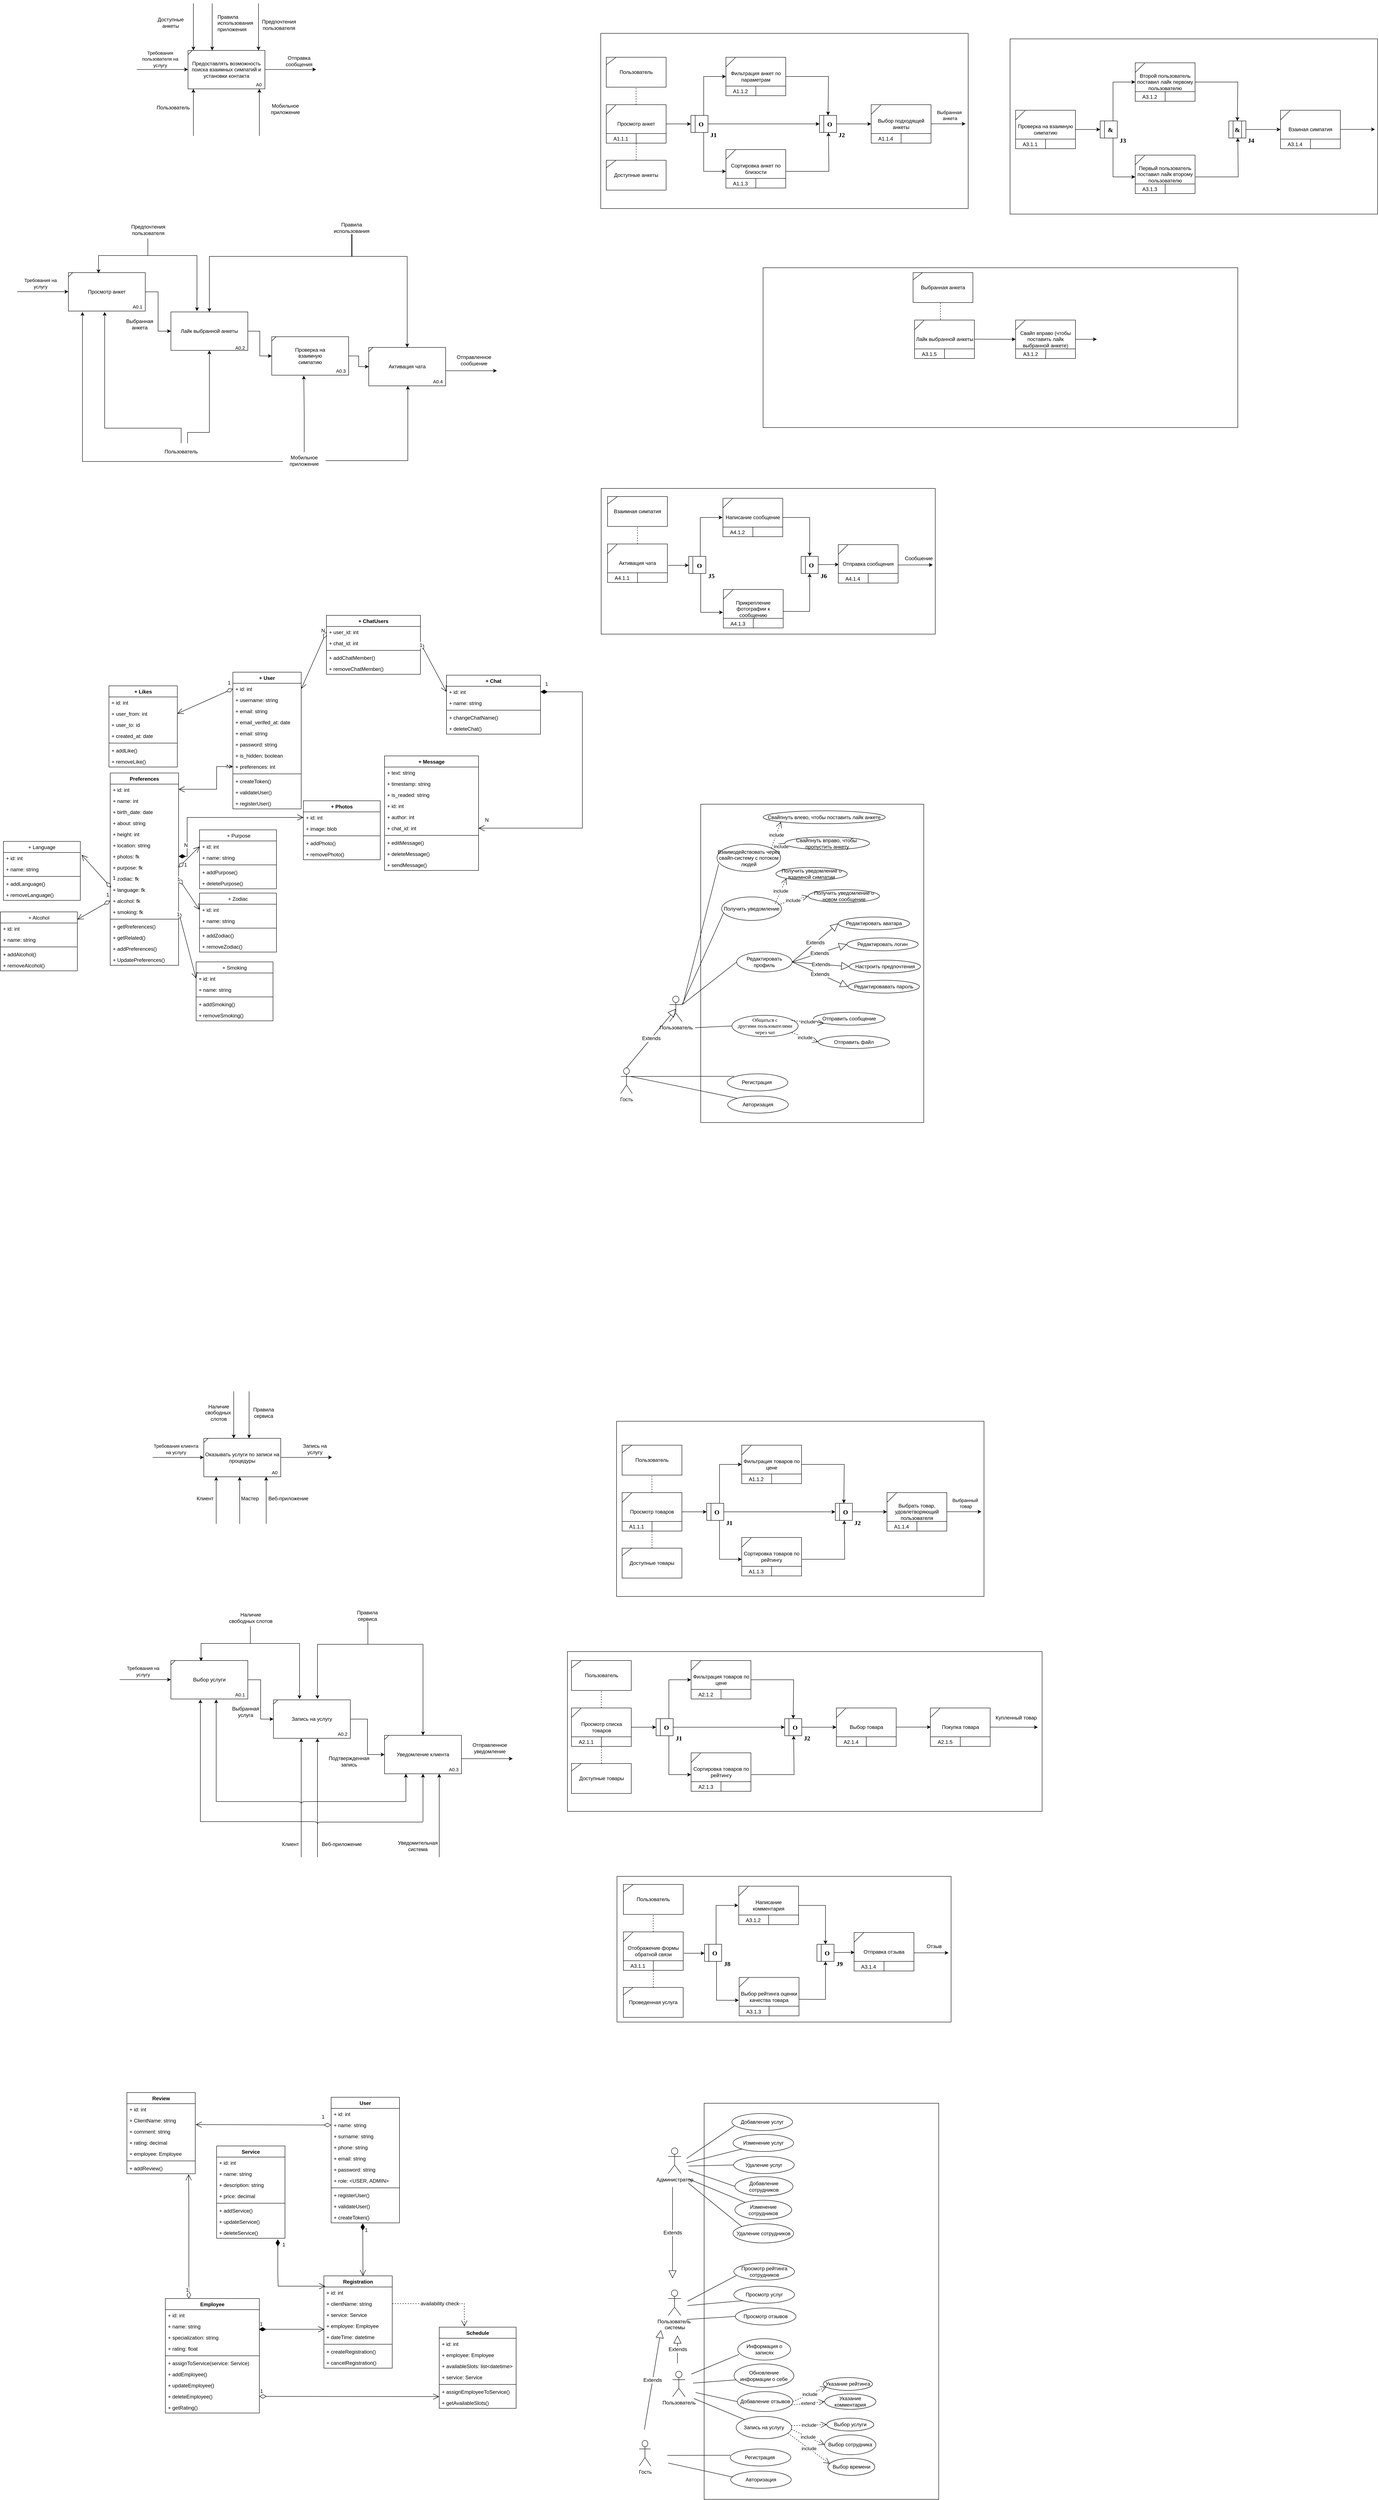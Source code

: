 <mxfile version="24.8.2">
  <diagram name="Страница — 1" id="81DjTX1Zt05AeOksZ2re">
    <mxGraphModel dx="3047" dy="949" grid="0" gridSize="10" guides="1" tooltips="1" connect="1" arrows="1" fold="1" page="1" pageScale="1" pageWidth="1169" pageHeight="1654" math="0" shadow="0">
      <root>
        <mxCell id="0" />
        <mxCell id="1" parent="0" />
        <mxCell id="mPks2kub7r_de1HNfDGB-4" value="" style="rounded=0;whiteSpace=wrap;html=1;" parent="1" vertex="1">
          <mxGeometry x="1317" y="1195" width="782" height="341" as="geometry" />
        </mxCell>
        <mxCell id="mPks2kub7r_de1HNfDGB-3" value="" style="rounded=0;whiteSpace=wrap;html=1;" parent="1" vertex="1">
          <mxGeometry x="1696" y="678.5" width="1111" height="374" as="geometry" />
        </mxCell>
        <mxCell id="mPks2kub7r_de1HNfDGB-1" value="" style="rounded=0;whiteSpace=wrap;html=1;" parent="1" vertex="1">
          <mxGeometry x="1316" y="130" width="860" height="410" as="geometry" />
        </mxCell>
        <mxCell id="LOxP8aFsU5h4RWgLrdqV-88" style="edgeStyle=orthogonalEdgeStyle;rounded=0;orthogonalLoop=1;jettySize=auto;html=1;entryX=0.5;entryY=0;entryDx=0;entryDy=0;" parent="1" source="LOxP8aFsU5h4RWgLrdqV-32" target="LOxP8aFsU5h4RWgLrdqV-41" edge="1">
          <mxGeometry relative="1" as="geometry">
            <Array as="points">
              <mxPoint x="734" y="652" />
              <mxPoint x="863" y="652" />
            </Array>
          </mxGeometry>
        </mxCell>
        <mxCell id="LOxP8aFsU5h4RWgLrdqV-32" value="Правила использования" style="text;html=1;align=center;verticalAlign=middle;whiteSpace=wrap;rounded=0;" parent="1" vertex="1">
          <mxGeometry x="693" y="570" width="80" height="30" as="geometry" />
        </mxCell>
        <mxCell id="LOxP8aFsU5h4RWgLrdqV-50" value="" style="group" parent="1" connectable="0" vertex="1">
          <mxGeometry x="563" y="801" width="182" height="129" as="geometry" />
        </mxCell>
        <mxCell id="c_oF2ziakp6XqkPX0ujv-2" value="" style="group" parent="LOxP8aFsU5h4RWgLrdqV-50" connectable="0" vertex="1">
          <mxGeometry x="-17" y="39" width="182" height="90" as="geometry" />
        </mxCell>
        <mxCell id="c_oF2ziakp6XqkPX0ujv-3" value="" style="html=1;whiteSpace=wrap;" parent="c_oF2ziakp6XqkPX0ujv-2" vertex="1">
          <mxGeometry width="180" height="90" as="geometry" />
        </mxCell>
        <mxCell id="c_oF2ziakp6XqkPX0ujv-4" value="" style="endArrow=none;html=1;rounded=0;" parent="c_oF2ziakp6XqkPX0ujv-2" edge="1">
          <mxGeometry width="50" height="50" relative="1" as="geometry">
            <mxPoint y="10" as="sourcePoint" />
            <mxPoint x="10" as="targetPoint" />
          </mxGeometry>
        </mxCell>
        <mxCell id="c_oF2ziakp6XqkPX0ujv-5" value="&lt;font style=&quot;font-size: 11px;&quot;&gt;А0.3&lt;/font&gt;" style="text;html=1;align=center;verticalAlign=middle;whiteSpace=wrap;rounded=0;" parent="c_oF2ziakp6XqkPX0ujv-2" vertex="1">
          <mxGeometry x="142" y="70" width="40" height="20" as="geometry" />
        </mxCell>
        <mxCell id="LOxP8aFsU5h4RWgLrdqV-56" value="Проверка на взаимную симпатию" style="text;html=1;align=center;verticalAlign=middle;whiteSpace=wrap;rounded=0;" parent="c_oF2ziakp6XqkPX0ujv-2" vertex="1">
          <mxGeometry x="35" y="25" width="110" height="40" as="geometry" />
        </mxCell>
        <mxCell id="LOxP8aFsU5h4RWgLrdqV-51" value="" style="group" parent="1" connectable="0" vertex="1">
          <mxGeometry x="773" y="865" width="182" height="90" as="geometry" />
        </mxCell>
        <mxCell id="LOxP8aFsU5h4RWgLrdqV-41" value="Активация чата" style="html=1;whiteSpace=wrap;" parent="LOxP8aFsU5h4RWgLrdqV-51" vertex="1">
          <mxGeometry width="180" height="90" as="geometry" />
        </mxCell>
        <mxCell id="LOxP8aFsU5h4RWgLrdqV-42" value="" style="endArrow=none;html=1;rounded=0;" parent="LOxP8aFsU5h4RWgLrdqV-51" edge="1">
          <mxGeometry width="50" height="50" relative="1" as="geometry">
            <mxPoint y="10" as="sourcePoint" />
            <mxPoint x="10" as="targetPoint" />
          </mxGeometry>
        </mxCell>
        <mxCell id="LOxP8aFsU5h4RWgLrdqV-43" value="&lt;font style=&quot;font-size: 11px;&quot;&gt;А0.4&lt;/font&gt;" style="text;html=1;align=center;verticalAlign=middle;whiteSpace=wrap;rounded=0;" parent="LOxP8aFsU5h4RWgLrdqV-51" vertex="1">
          <mxGeometry x="142" y="70" width="40" height="20" as="geometry" />
        </mxCell>
        <mxCell id="LOxP8aFsU5h4RWgLrdqV-57" value="" style="endArrow=classic;html=1;rounded=0;" parent="1" edge="1">
          <mxGeometry width="50" height="50" relative="1" as="geometry">
            <mxPoint x="953" y="919.57" as="sourcePoint" />
            <mxPoint x="1073" y="919.57" as="targetPoint" />
          </mxGeometry>
        </mxCell>
        <mxCell id="LOxP8aFsU5h4RWgLrdqV-58" value="Отправленное сообшение" style="text;html=1;align=center;verticalAlign=middle;whiteSpace=wrap;rounded=0;" parent="1" vertex="1">
          <mxGeometry x="982" y="876" width="75" height="38" as="geometry" />
        </mxCell>
        <mxCell id="LOxP8aFsU5h4RWgLrdqV-34" value="Мобильное приложение" style="text;html=1;align=center;verticalAlign=middle;whiteSpace=wrap;rounded=0;" parent="1" vertex="1">
          <mxGeometry x="572" y="1110" width="100" height="40" as="geometry" />
        </mxCell>
        <mxCell id="LOxP8aFsU5h4RWgLrdqV-87" style="edgeStyle=orthogonalEdgeStyle;rounded=0;orthogonalLoop=1;jettySize=auto;html=1;exitX=0.5;exitY=1;exitDx=0;exitDy=0;entryX=0.5;entryY=0;entryDx=0;entryDy=0;" parent="1" source="LOxP8aFsU5h4RWgLrdqV-32" target="LOxP8aFsU5h4RWgLrdqV-38" edge="1">
          <mxGeometry relative="1" as="geometry">
            <mxPoint x="611" y="775" as="targetPoint" />
            <Array as="points">
              <mxPoint x="733" y="652" />
              <mxPoint x="400" y="652" />
            </Array>
          </mxGeometry>
        </mxCell>
        <mxCell id="jKpCh8lfbe41_NHjqhII-1" value="Предоставлять возможность поиска взаимных симпатий и установки контакта" style="html=1;whiteSpace=wrap;" parent="1" vertex="1">
          <mxGeometry x="350" y="170" width="180" height="90" as="geometry" />
        </mxCell>
        <mxCell id="jKpCh8lfbe41_NHjqhII-2" value="" style="endArrow=none;html=1;rounded=0;" parent="1" edge="1">
          <mxGeometry width="50" height="50" relative="1" as="geometry">
            <mxPoint x="350" y="180" as="sourcePoint" />
            <mxPoint x="360" y="170" as="targetPoint" />
          </mxGeometry>
        </mxCell>
        <mxCell id="jKpCh8lfbe41_NHjqhII-3" value="&lt;font style=&quot;font-size: 11px;&quot;&gt;А0&lt;/font&gt;" style="text;html=1;align=center;verticalAlign=middle;whiteSpace=wrap;rounded=0;" parent="1" vertex="1">
          <mxGeometry x="496" y="240" width="40" height="20" as="geometry" />
        </mxCell>
        <mxCell id="jKpCh8lfbe41_NHjqhII-4" value="" style="endArrow=classic;html=1;rounded=0;entryX=0.25;entryY=0;entryDx=0;entryDy=0;" parent="1" edge="1">
          <mxGeometry width="50" height="50" relative="1" as="geometry">
            <mxPoint x="362.64" y="60" as="sourcePoint" />
            <mxPoint x="362.64" y="170" as="targetPoint" />
          </mxGeometry>
        </mxCell>
        <mxCell id="jKpCh8lfbe41_NHjqhII-5" value="" style="endArrow=classic;html=1;rounded=0;entryX=0.25;entryY=0;entryDx=0;entryDy=0;" parent="1" edge="1">
          <mxGeometry width="50" height="50" relative="1" as="geometry">
            <mxPoint x="515" y="60" as="sourcePoint" />
            <mxPoint x="515" y="170" as="targetPoint" />
          </mxGeometry>
        </mxCell>
        <mxCell id="jKpCh8lfbe41_NHjqhII-6" value="" style="endArrow=classic;html=1;rounded=0;entryX=0.25;entryY=0;entryDx=0;entryDy=0;" parent="1" edge="1">
          <mxGeometry width="50" height="50" relative="1" as="geometry">
            <mxPoint x="362.64" y="370" as="sourcePoint" />
            <mxPoint x="362.64" y="260" as="targetPoint" />
          </mxGeometry>
        </mxCell>
        <mxCell id="jKpCh8lfbe41_NHjqhII-8" value="" style="endArrow=classic;html=1;rounded=0;" parent="1" edge="1">
          <mxGeometry width="50" height="50" relative="1" as="geometry">
            <mxPoint x="230" y="214.57" as="sourcePoint" />
            <mxPoint x="350" y="214.57" as="targetPoint" />
          </mxGeometry>
        </mxCell>
        <mxCell id="jKpCh8lfbe41_NHjqhII-9" value="" style="endArrow=classic;html=1;rounded=0;" parent="1" edge="1">
          <mxGeometry width="50" height="50" relative="1" as="geometry">
            <mxPoint x="530" y="214.57" as="sourcePoint" />
            <mxPoint x="650" y="214.57" as="targetPoint" />
          </mxGeometry>
        </mxCell>
        <mxCell id="jKpCh8lfbe41_NHjqhII-10" value="&lt;font style=&quot;font-size: 11px;&quot;&gt;Требования пользователя на услугу&lt;/font&gt;" style="text;html=1;align=center;verticalAlign=middle;whiteSpace=wrap;rounded=0;" parent="1" vertex="1">
          <mxGeometry x="230" y="175" width="110" height="30" as="geometry" />
        </mxCell>
        <mxCell id="jKpCh8lfbe41_NHjqhII-11" value="Доступные анкеты" style="text;html=1;align=center;verticalAlign=middle;whiteSpace=wrap;rounded=0;" parent="1" vertex="1">
          <mxGeometry x="273" y="85" width="73" height="40" as="geometry" />
        </mxCell>
        <mxCell id="jKpCh8lfbe41_NHjqhII-12" value="Предпочтения пользователя" style="text;html=1;align=center;verticalAlign=middle;whiteSpace=wrap;rounded=0;" parent="1" vertex="1">
          <mxGeometry x="523" y="95" width="80" height="30" as="geometry" />
        </mxCell>
        <mxCell id="jKpCh8lfbe41_NHjqhII-14" value="Пользователь&lt;div&gt;&lt;br&gt;&lt;/div&gt;" style="text;html=1;align=center;verticalAlign=middle;whiteSpace=wrap;rounded=0;" parent="1" vertex="1">
          <mxGeometry x="281" y="291" width="69" height="40" as="geometry" />
        </mxCell>
        <mxCell id="jKpCh8lfbe41_NHjqhII-15" value="Отправка сообщения" style="text;html=1;align=center;verticalAlign=middle;whiteSpace=wrap;rounded=0;" parent="1" vertex="1">
          <mxGeometry x="580" y="175" width="60" height="40" as="geometry" />
        </mxCell>
        <mxCell id="jKpCh8lfbe41_NHjqhII-16" value="Мобильное приложение" style="text;html=1;align=center;verticalAlign=middle;whiteSpace=wrap;rounded=0;" parent="1" vertex="1">
          <mxGeometry x="528" y="291" width="100" height="31.82" as="geometry" />
        </mxCell>
        <mxCell id="jKpCh8lfbe41_NHjqhII-17" value="" style="endArrow=classic;html=1;rounded=0;entryX=0.25;entryY=0;entryDx=0;entryDy=0;" parent="1" edge="1">
          <mxGeometry width="50" height="50" relative="1" as="geometry">
            <mxPoint x="517" y="370" as="sourcePoint" />
            <mxPoint x="517" y="260" as="targetPoint" />
          </mxGeometry>
        </mxCell>
        <mxCell id="xypfRXkJw3f4mhyBnS4a-1" value="Просмотр анкет" style="rounded=0;whiteSpace=wrap;html=1;" parent="1" vertex="1">
          <mxGeometry x="1329" y="297" width="140" height="90" as="geometry" />
        </mxCell>
        <mxCell id="xypfRXkJw3f4mhyBnS4a-2" value="" style="endArrow=none;html=1;rounded=0;exitX=0;exitY=0.25;exitDx=0;exitDy=0;entryX=0.159;entryY=0.009;entryDx=0;entryDy=0;entryPerimeter=0;" parent="1" source="xypfRXkJw3f4mhyBnS4a-1" target="xypfRXkJw3f4mhyBnS4a-1" edge="1">
          <mxGeometry width="50" height="50" relative="1" as="geometry">
            <mxPoint x="1255" y="407" as="sourcePoint" />
            <mxPoint x="1305" y="357" as="targetPoint" />
          </mxGeometry>
        </mxCell>
        <mxCell id="xypfRXkJw3f4mhyBnS4a-3" value="" style="endArrow=none;html=1;rounded=0;exitX=0;exitY=0.75;exitDx=0;exitDy=0;entryX=1;entryY=0.75;entryDx=0;entryDy=0;" parent="1" source="xypfRXkJw3f4mhyBnS4a-1" target="xypfRXkJw3f4mhyBnS4a-1" edge="1">
          <mxGeometry width="50" height="50" relative="1" as="geometry">
            <mxPoint x="1459" y="197" as="sourcePoint" />
            <mxPoint x="1509" y="147" as="targetPoint" />
          </mxGeometry>
        </mxCell>
        <mxCell id="xypfRXkJw3f4mhyBnS4a-4" value="" style="endArrow=none;html=1;rounded=0;exitX=0.5;exitY=1;exitDx=0;exitDy=0;" parent="1" source="xypfRXkJw3f4mhyBnS4a-1" edge="1">
          <mxGeometry width="50" height="50" relative="1" as="geometry">
            <mxPoint x="1399" y="384" as="sourcePoint" />
            <mxPoint x="1399" y="364" as="targetPoint" />
          </mxGeometry>
        </mxCell>
        <mxCell id="xypfRXkJw3f4mhyBnS4a-5" value="A1.1.1" style="text;html=1;align=center;verticalAlign=middle;whiteSpace=wrap;rounded=0;" parent="1" vertex="1">
          <mxGeometry x="1333" y="362" width="60" height="30" as="geometry" />
        </mxCell>
        <mxCell id="xypfRXkJw3f4mhyBnS4a-6" value="Доступные анкеты" style="rounded=0;whiteSpace=wrap;html=1;" parent="1" vertex="1">
          <mxGeometry x="1329" y="427" width="140" height="70" as="geometry" />
        </mxCell>
        <mxCell id="xypfRXkJw3f4mhyBnS4a-7" value="" style="endArrow=none;html=1;rounded=0;exitX=0;exitY=0.25;exitDx=0;exitDy=0;entryX=0.159;entryY=0.009;entryDx=0;entryDy=0;entryPerimeter=0;" parent="1" source="xypfRXkJw3f4mhyBnS4a-6" target="xypfRXkJw3f4mhyBnS4a-6" edge="1">
          <mxGeometry width="50" height="50" relative="1" as="geometry">
            <mxPoint x="1255" y="537" as="sourcePoint" />
            <mxPoint x="1305" y="487" as="targetPoint" />
          </mxGeometry>
        </mxCell>
        <mxCell id="xypfRXkJw3f4mhyBnS4a-8" value="" style="endArrow=none;dashed=1;html=1;rounded=0;exitX=0.5;exitY=0;exitDx=0;exitDy=0;entryX=0.5;entryY=1;entryDx=0;entryDy=0;" parent="1" source="xypfRXkJw3f4mhyBnS4a-6" target="xypfRXkJw3f4mhyBnS4a-1" edge="1">
          <mxGeometry width="50" height="50" relative="1" as="geometry">
            <mxPoint x="1479" y="357" as="sourcePoint" />
            <mxPoint x="1529" y="307" as="targetPoint" />
          </mxGeometry>
        </mxCell>
        <mxCell id="xypfRXkJw3f4mhyBnS4a-9" value="Пользователь" style="rounded=0;whiteSpace=wrap;html=1;" parent="1" vertex="1">
          <mxGeometry x="1329" y="186" width="140" height="70" as="geometry" />
        </mxCell>
        <mxCell id="xypfRXkJw3f4mhyBnS4a-10" value="" style="endArrow=none;html=1;rounded=0;exitX=0;exitY=0.25;exitDx=0;exitDy=0;entryX=0.159;entryY=0.009;entryDx=0;entryDy=0;entryPerimeter=0;" parent="1" source="xypfRXkJw3f4mhyBnS4a-9" target="xypfRXkJw3f4mhyBnS4a-9" edge="1">
          <mxGeometry width="50" height="50" relative="1" as="geometry">
            <mxPoint x="1255" y="287" as="sourcePoint" />
            <mxPoint x="1305" y="237" as="targetPoint" />
          </mxGeometry>
        </mxCell>
        <mxCell id="xypfRXkJw3f4mhyBnS4a-11" value="" style="endArrow=none;dashed=1;html=1;rounded=0;exitX=0.5;exitY=0;exitDx=0;exitDy=0;entryX=0.5;entryY=1;entryDx=0;entryDy=0;" parent="1" edge="1">
          <mxGeometry width="50" height="50" relative="1" as="geometry">
            <mxPoint x="1398.8" y="297" as="sourcePoint" />
            <mxPoint x="1398.8" y="257" as="targetPoint" />
          </mxGeometry>
        </mxCell>
        <mxCell id="xypfRXkJw3f4mhyBnS4a-12" value="" style="rounded=0;whiteSpace=wrap;html=1;" parent="1" vertex="1">
          <mxGeometry x="1527" y="322" width="40" height="40" as="geometry" />
        </mxCell>
        <mxCell id="xypfRXkJw3f4mhyBnS4a-13" value="" style="endArrow=none;html=1;rounded=0;exitX=0.25;exitY=1;exitDx=0;exitDy=0;entryX=0.25;entryY=0;entryDx=0;entryDy=0;" parent="1" source="xypfRXkJw3f4mhyBnS4a-12" target="xypfRXkJw3f4mhyBnS4a-12" edge="1">
          <mxGeometry width="50" height="50" relative="1" as="geometry">
            <mxPoint x="1587" y="337" as="sourcePoint" />
            <mxPoint x="1637" y="287" as="targetPoint" />
          </mxGeometry>
        </mxCell>
        <mxCell id="xypfRXkJw3f4mhyBnS4a-14" value="&lt;b&gt;&lt;font style=&quot;font-size: 15px;&quot; face=&quot;Times New Roman&quot;&gt;O&lt;/font&gt;&lt;/b&gt;" style="text;html=1;align=center;verticalAlign=middle;whiteSpace=wrap;rounded=0;" parent="1" vertex="1">
          <mxGeometry x="1541" y="327" width="20" height="30" as="geometry" />
        </mxCell>
        <mxCell id="xypfRXkJw3f4mhyBnS4a-15" value="" style="endArrow=classic;html=1;rounded=0;exitX=1;exitY=0.5;exitDx=0;exitDy=0;entryX=0;entryY=0.5;entryDx=0;entryDy=0;" parent="1" source="xypfRXkJw3f4mhyBnS4a-1" target="xypfRXkJw3f4mhyBnS4a-12" edge="1">
          <mxGeometry width="50" height="50" relative="1" as="geometry">
            <mxPoint x="1659" y="337" as="sourcePoint" />
            <mxPoint x="1709" y="287" as="targetPoint" />
            <Array as="points">
              <mxPoint x="1499" y="342" />
            </Array>
          </mxGeometry>
        </mxCell>
        <mxCell id="xypfRXkJw3f4mhyBnS4a-16" value="Фильтрация анкет по параметрам" style="rounded=0;whiteSpace=wrap;html=1;" parent="1" vertex="1">
          <mxGeometry x="1609" y="186" width="140" height="90" as="geometry" />
        </mxCell>
        <mxCell id="xypfRXkJw3f4mhyBnS4a-17" value="" style="endArrow=none;html=1;rounded=0;exitX=0;exitY=0.25;exitDx=0;exitDy=0;entryX=0.159;entryY=0.009;entryDx=0;entryDy=0;entryPerimeter=0;" parent="1" source="xypfRXkJw3f4mhyBnS4a-16" target="xypfRXkJw3f4mhyBnS4a-16" edge="1">
          <mxGeometry width="50" height="50" relative="1" as="geometry">
            <mxPoint x="1535" y="296" as="sourcePoint" />
            <mxPoint x="1585" y="246" as="targetPoint" />
          </mxGeometry>
        </mxCell>
        <mxCell id="xypfRXkJw3f4mhyBnS4a-18" value="" style="endArrow=none;html=1;rounded=0;exitX=0;exitY=0.75;exitDx=0;exitDy=0;entryX=1;entryY=0.75;entryDx=0;entryDy=0;" parent="1" source="xypfRXkJw3f4mhyBnS4a-16" target="xypfRXkJw3f4mhyBnS4a-16" edge="1">
          <mxGeometry width="50" height="50" relative="1" as="geometry">
            <mxPoint x="1739" y="86" as="sourcePoint" />
            <mxPoint x="1789" y="36" as="targetPoint" />
          </mxGeometry>
        </mxCell>
        <mxCell id="xypfRXkJw3f4mhyBnS4a-19" value="" style="endArrow=none;html=1;rounded=0;exitX=0.5;exitY=1;exitDx=0;exitDy=0;" parent="1" source="xypfRXkJw3f4mhyBnS4a-16" edge="1">
          <mxGeometry width="50" height="50" relative="1" as="geometry">
            <mxPoint x="1679" y="273" as="sourcePoint" />
            <mxPoint x="1679" y="253" as="targetPoint" />
          </mxGeometry>
        </mxCell>
        <mxCell id="xypfRXkJw3f4mhyBnS4a-20" value="A1.1.2" style="text;html=1;align=center;verticalAlign=middle;whiteSpace=wrap;rounded=0;" parent="1" vertex="1">
          <mxGeometry x="1613" y="251" width="60" height="30" as="geometry" />
        </mxCell>
        <mxCell id="xypfRXkJw3f4mhyBnS4a-21" value="Сортировка анкет по близости" style="rounded=0;whiteSpace=wrap;html=1;" parent="1" vertex="1">
          <mxGeometry x="1609" y="402" width="140" height="90" as="geometry" />
        </mxCell>
        <mxCell id="xypfRXkJw3f4mhyBnS4a-22" value="" style="endArrow=none;html=1;rounded=0;exitX=0;exitY=0.25;exitDx=0;exitDy=0;entryX=0.159;entryY=0.009;entryDx=0;entryDy=0;entryPerimeter=0;" parent="1" source="xypfRXkJw3f4mhyBnS4a-21" target="xypfRXkJw3f4mhyBnS4a-21" edge="1">
          <mxGeometry width="50" height="50" relative="1" as="geometry">
            <mxPoint x="1535" y="512" as="sourcePoint" />
            <mxPoint x="1585" y="462" as="targetPoint" />
          </mxGeometry>
        </mxCell>
        <mxCell id="xypfRXkJw3f4mhyBnS4a-23" value="" style="endArrow=none;html=1;rounded=0;exitX=0;exitY=0.75;exitDx=0;exitDy=0;entryX=1;entryY=0.75;entryDx=0;entryDy=0;" parent="1" source="xypfRXkJw3f4mhyBnS4a-21" target="xypfRXkJw3f4mhyBnS4a-21" edge="1">
          <mxGeometry width="50" height="50" relative="1" as="geometry">
            <mxPoint x="1739" y="302" as="sourcePoint" />
            <mxPoint x="1789" y="252" as="targetPoint" />
          </mxGeometry>
        </mxCell>
        <mxCell id="xypfRXkJw3f4mhyBnS4a-24" value="" style="endArrow=none;html=1;rounded=0;exitX=0.5;exitY=1;exitDx=0;exitDy=0;" parent="1" source="xypfRXkJw3f4mhyBnS4a-21" edge="1">
          <mxGeometry width="50" height="50" relative="1" as="geometry">
            <mxPoint x="1679" y="489" as="sourcePoint" />
            <mxPoint x="1679" y="469" as="targetPoint" />
          </mxGeometry>
        </mxCell>
        <mxCell id="xypfRXkJw3f4mhyBnS4a-25" value="A1.1.3" style="text;html=1;align=center;verticalAlign=middle;whiteSpace=wrap;rounded=0;" parent="1" vertex="1">
          <mxGeometry x="1613" y="467" width="60" height="30" as="geometry" />
        </mxCell>
        <mxCell id="xypfRXkJw3f4mhyBnS4a-26" value="" style="endArrow=classic;html=1;rounded=0;exitX=0.75;exitY=0;exitDx=0;exitDy=0;entryX=0;entryY=0.5;entryDx=0;entryDy=0;" parent="1" source="xypfRXkJw3f4mhyBnS4a-12" target="xypfRXkJw3f4mhyBnS4a-16" edge="1">
          <mxGeometry width="50" height="50" relative="1" as="geometry">
            <mxPoint x="1659" y="337" as="sourcePoint" />
            <mxPoint x="1709" y="287" as="targetPoint" />
            <Array as="points">
              <mxPoint x="1557" y="231" />
            </Array>
          </mxGeometry>
        </mxCell>
        <mxCell id="xypfRXkJw3f4mhyBnS4a-27" value="" style="endArrow=classic;html=1;rounded=0;exitX=0.75;exitY=0;exitDx=0;exitDy=0;entryX=0;entryY=0.5;entryDx=0;entryDy=0;" parent="1" edge="1">
          <mxGeometry width="50" height="50" relative="1" as="geometry">
            <mxPoint x="1557" y="362" as="sourcePoint" />
            <mxPoint x="1609" y="453" as="targetPoint" />
            <Array as="points">
              <mxPoint x="1557" y="453" />
            </Array>
          </mxGeometry>
        </mxCell>
        <mxCell id="xypfRXkJw3f4mhyBnS4a-28" value="Выбор подходящей анкеты" style="rounded=0;whiteSpace=wrap;html=1;" parent="1" vertex="1">
          <mxGeometry x="1949" y="297" width="140" height="90" as="geometry" />
        </mxCell>
        <mxCell id="xypfRXkJw3f4mhyBnS4a-29" value="" style="endArrow=none;html=1;rounded=0;exitX=0;exitY=0.25;exitDx=0;exitDy=0;entryX=0.159;entryY=0.009;entryDx=0;entryDy=0;entryPerimeter=0;" parent="1" source="xypfRXkJw3f4mhyBnS4a-28" target="xypfRXkJw3f4mhyBnS4a-28" edge="1">
          <mxGeometry width="50" height="50" relative="1" as="geometry">
            <mxPoint x="1875" y="407" as="sourcePoint" />
            <mxPoint x="1925" y="357" as="targetPoint" />
          </mxGeometry>
        </mxCell>
        <mxCell id="xypfRXkJw3f4mhyBnS4a-30" value="" style="endArrow=none;html=1;rounded=0;exitX=0;exitY=0.75;exitDx=0;exitDy=0;entryX=1;entryY=0.75;entryDx=0;entryDy=0;" parent="1" source="xypfRXkJw3f4mhyBnS4a-28" target="xypfRXkJw3f4mhyBnS4a-28" edge="1">
          <mxGeometry width="50" height="50" relative="1" as="geometry">
            <mxPoint x="2079" y="197" as="sourcePoint" />
            <mxPoint x="2129" y="147" as="targetPoint" />
          </mxGeometry>
        </mxCell>
        <mxCell id="xypfRXkJw3f4mhyBnS4a-31" value="" style="endArrow=none;html=1;rounded=0;exitX=0.5;exitY=1;exitDx=0;exitDy=0;" parent="1" source="xypfRXkJw3f4mhyBnS4a-28" edge="1">
          <mxGeometry width="50" height="50" relative="1" as="geometry">
            <mxPoint x="2019" y="384" as="sourcePoint" />
            <mxPoint x="2019" y="364" as="targetPoint" />
          </mxGeometry>
        </mxCell>
        <mxCell id="xypfRXkJw3f4mhyBnS4a-32" value="A1.1.4" style="text;html=1;align=center;verticalAlign=middle;whiteSpace=wrap;rounded=0;" parent="1" vertex="1">
          <mxGeometry x="1953" y="362" width="60" height="30" as="geometry" />
        </mxCell>
        <mxCell id="xypfRXkJw3f4mhyBnS4a-33" value="" style="rounded=0;whiteSpace=wrap;html=1;" parent="1" vertex="1">
          <mxGeometry x="1828" y="322" width="40" height="40" as="geometry" />
        </mxCell>
        <mxCell id="xypfRXkJw3f4mhyBnS4a-34" value="" style="endArrow=none;html=1;rounded=0;exitX=0.25;exitY=1;exitDx=0;exitDy=0;entryX=0.25;entryY=0;entryDx=0;entryDy=0;" parent="1" source="xypfRXkJw3f4mhyBnS4a-33" target="xypfRXkJw3f4mhyBnS4a-33" edge="1">
          <mxGeometry width="50" height="50" relative="1" as="geometry">
            <mxPoint x="1888" y="337" as="sourcePoint" />
            <mxPoint x="1938" y="287" as="targetPoint" />
          </mxGeometry>
        </mxCell>
        <mxCell id="xypfRXkJw3f4mhyBnS4a-35" value="&lt;b&gt;&lt;font style=&quot;font-size: 15px;&quot; face=&quot;Times New Roman&quot;&gt;O&lt;/font&gt;&lt;/b&gt;" style="text;html=1;align=center;verticalAlign=middle;whiteSpace=wrap;rounded=0;" parent="1" vertex="1">
          <mxGeometry x="1842" y="327" width="20" height="30" as="geometry" />
        </mxCell>
        <mxCell id="xypfRXkJw3f4mhyBnS4a-36" value="" style="endArrow=classic;html=1;rounded=0;exitX=1;exitY=0.5;exitDx=0;exitDy=0;entryX=0.5;entryY=0;entryDx=0;entryDy=0;" parent="1" source="xypfRXkJw3f4mhyBnS4a-16" target="xypfRXkJw3f4mhyBnS4a-33" edge="1">
          <mxGeometry width="50" height="50" relative="1" as="geometry">
            <mxPoint x="1820" y="220.5" as="sourcePoint" />
            <mxPoint x="1768" y="311.5" as="targetPoint" />
            <Array as="points">
              <mxPoint x="1849" y="231" />
            </Array>
          </mxGeometry>
        </mxCell>
        <mxCell id="xypfRXkJw3f4mhyBnS4a-37" value="" style="endArrow=classic;html=1;rounded=0;exitX=1;exitY=0.5;exitDx=0;exitDy=0;entryX=0;entryY=0.5;entryDx=0;entryDy=0;" parent="1" source="xypfRXkJw3f4mhyBnS4a-12" target="xypfRXkJw3f4mhyBnS4a-33" edge="1">
          <mxGeometry width="50" height="50" relative="1" as="geometry">
            <mxPoint x="1479" y="352" as="sourcePoint" />
            <mxPoint x="1537" y="352" as="targetPoint" />
            <Array as="points" />
          </mxGeometry>
        </mxCell>
        <mxCell id="xypfRXkJw3f4mhyBnS4a-38" value="" style="endArrow=classic;html=1;rounded=0;exitX=1;exitY=0.5;exitDx=0;exitDy=0;entryX=0.5;entryY=0;entryDx=0;entryDy=0;" parent="1" edge="1">
          <mxGeometry width="50" height="50" relative="1" as="geometry">
            <mxPoint x="1750" y="453" as="sourcePoint" />
            <mxPoint x="1849" y="362" as="targetPoint" />
            <Array as="points">
              <mxPoint x="1850" y="453" />
            </Array>
          </mxGeometry>
        </mxCell>
        <mxCell id="xypfRXkJw3f4mhyBnS4a-39" value="&lt;font face=&quot;Times New Roman&quot;&gt;&lt;span style=&quot;font-size: 15px;&quot;&gt;&lt;b&gt;J1&lt;/b&gt;&lt;/span&gt;&lt;/font&gt;" style="text;html=1;align=center;verticalAlign=middle;whiteSpace=wrap;rounded=0;" parent="1" vertex="1">
          <mxGeometry x="1570" y="352" width="20" height="30" as="geometry" />
        </mxCell>
        <mxCell id="xypfRXkJw3f4mhyBnS4a-40" value="&lt;font face=&quot;Times New Roman&quot;&gt;&lt;span style=&quot;font-size: 15px;&quot;&gt;&lt;b&gt;J2&lt;/b&gt;&lt;/span&gt;&lt;/font&gt;" style="text;html=1;align=center;verticalAlign=middle;whiteSpace=wrap;rounded=0;" parent="1" vertex="1">
          <mxGeometry x="1870" y="352" width="20" height="30" as="geometry" />
        </mxCell>
        <mxCell id="xypfRXkJw3f4mhyBnS4a-41" value="" style="endArrow=classic;html=1;rounded=0;exitX=1;exitY=0.5;exitDx=0;exitDy=0;entryX=0;entryY=0.5;entryDx=0;entryDy=0;" parent="1" source="xypfRXkJw3f4mhyBnS4a-33" target="xypfRXkJw3f4mhyBnS4a-28" edge="1">
          <mxGeometry width="50" height="50" relative="1" as="geometry">
            <mxPoint x="1659" y="337" as="sourcePoint" />
            <mxPoint x="1709" y="287" as="targetPoint" />
          </mxGeometry>
        </mxCell>
        <mxCell id="xypfRXkJw3f4mhyBnS4a-42" value="" style="endArrow=classic;html=1;rounded=0;exitX=1;exitY=0.5;exitDx=0;exitDy=0;entryX=0;entryY=0.5;entryDx=0;entryDy=0;" parent="1" edge="1">
          <mxGeometry width="50" height="50" relative="1" as="geometry">
            <mxPoint x="2089" y="341.71" as="sourcePoint" />
            <mxPoint x="2170" y="341.71" as="targetPoint" />
          </mxGeometry>
        </mxCell>
        <mxCell id="xypfRXkJw3f4mhyBnS4a-43" value="Выбранная&amp;nbsp;&lt;div&gt;анкета&lt;/div&gt;" style="edgeLabel;resizable=0;html=1;;align=center;verticalAlign=middle;" parent="1" connectable="0" vertex="1">
          <mxGeometry x="2089" y="250.004" as="geometry">
            <mxPoint x="44" y="72" as="offset" />
          </mxGeometry>
        </mxCell>
        <mxCell id="TeYbG6EXB1Ewo-bh0uWP-136" value="Лайк выбранной анкеты" style="rounded=0;whiteSpace=wrap;html=1;" parent="1" vertex="1">
          <mxGeometry x="2050.5" y="801" width="140" height="90" as="geometry" />
        </mxCell>
        <mxCell id="TeYbG6EXB1Ewo-bh0uWP-137" value="" style="endArrow=none;html=1;rounded=0;exitX=0;exitY=0.25;exitDx=0;exitDy=0;entryX=0.159;entryY=0.009;entryDx=0;entryDy=0;entryPerimeter=0;" parent="1" source="TeYbG6EXB1Ewo-bh0uWP-136" target="TeYbG6EXB1Ewo-bh0uWP-136" edge="1">
          <mxGeometry width="50" height="50" relative="1" as="geometry">
            <mxPoint x="1976.5" y="911" as="sourcePoint" />
            <mxPoint x="2026.5" y="861" as="targetPoint" />
          </mxGeometry>
        </mxCell>
        <mxCell id="TeYbG6EXB1Ewo-bh0uWP-138" value="" style="endArrow=none;html=1;rounded=0;exitX=0;exitY=0.75;exitDx=0;exitDy=0;entryX=1;entryY=0.75;entryDx=0;entryDy=0;" parent="1" source="TeYbG6EXB1Ewo-bh0uWP-136" target="TeYbG6EXB1Ewo-bh0uWP-136" edge="1">
          <mxGeometry width="50" height="50" relative="1" as="geometry">
            <mxPoint x="2180.5" y="701" as="sourcePoint" />
            <mxPoint x="2230.5" y="651" as="targetPoint" />
          </mxGeometry>
        </mxCell>
        <mxCell id="TeYbG6EXB1Ewo-bh0uWP-139" value="" style="endArrow=none;html=1;rounded=0;exitX=0.5;exitY=1;exitDx=0;exitDy=0;" parent="1" source="TeYbG6EXB1Ewo-bh0uWP-136" edge="1">
          <mxGeometry width="50" height="50" relative="1" as="geometry">
            <mxPoint x="2120.5" y="888" as="sourcePoint" />
            <mxPoint x="2120.5" y="868" as="targetPoint" />
          </mxGeometry>
        </mxCell>
        <mxCell id="TeYbG6EXB1Ewo-bh0uWP-140" value="A3.1.5" style="text;html=1;align=center;verticalAlign=middle;whiteSpace=wrap;rounded=0;" parent="1" vertex="1">
          <mxGeometry x="2054.5" y="866" width="60" height="30" as="geometry" />
        </mxCell>
        <mxCell id="TeYbG6EXB1Ewo-bh0uWP-141" value="" style="endArrow=classic;html=1;rounded=0;exitX=1;exitY=0.5;exitDx=0;exitDy=0;entryX=0;entryY=0.5;entryDx=0;entryDy=0;" parent="1" target="c_oF2ziakp6XqkPX0ujv-220" edge="1">
          <mxGeometry width="50" height="50" relative="1" as="geometry">
            <mxPoint x="2190.5" y="845.71" as="sourcePoint" />
            <mxPoint x="2295" y="846" as="targetPoint" />
          </mxGeometry>
        </mxCell>
        <mxCell id="TeYbG6EXB1Ewo-bh0uWP-143" value="&lt;span style=&quot;text-wrap: nowrap;&quot;&gt;Активация чата&lt;/span&gt;" style="rounded=0;whiteSpace=wrap;html=1;" parent="1" vertex="1">
          <mxGeometry x="1332" y="1325" width="140" height="90" as="geometry" />
        </mxCell>
        <mxCell id="TeYbG6EXB1Ewo-bh0uWP-144" value="" style="endArrow=none;html=1;rounded=0;exitX=0;exitY=0.25;exitDx=0;exitDy=0;entryX=0.159;entryY=0.009;entryDx=0;entryDy=0;entryPerimeter=0;" parent="1" source="TeYbG6EXB1Ewo-bh0uWP-143" target="TeYbG6EXB1Ewo-bh0uWP-143" edge="1">
          <mxGeometry width="50" height="50" relative="1" as="geometry">
            <mxPoint x="1258" y="1435" as="sourcePoint" />
            <mxPoint x="1308" y="1385" as="targetPoint" />
          </mxGeometry>
        </mxCell>
        <mxCell id="TeYbG6EXB1Ewo-bh0uWP-145" value="" style="endArrow=none;html=1;rounded=0;exitX=0;exitY=0.75;exitDx=0;exitDy=0;entryX=1;entryY=0.75;entryDx=0;entryDy=0;" parent="1" source="TeYbG6EXB1Ewo-bh0uWP-143" target="TeYbG6EXB1Ewo-bh0uWP-143" edge="1">
          <mxGeometry width="50" height="50" relative="1" as="geometry">
            <mxPoint x="1462" y="1225" as="sourcePoint" />
            <mxPoint x="1512" y="1175" as="targetPoint" />
          </mxGeometry>
        </mxCell>
        <mxCell id="TeYbG6EXB1Ewo-bh0uWP-146" value="" style="endArrow=none;html=1;rounded=0;exitX=0.5;exitY=1;exitDx=0;exitDy=0;" parent="1" source="TeYbG6EXB1Ewo-bh0uWP-143" edge="1">
          <mxGeometry width="50" height="50" relative="1" as="geometry">
            <mxPoint x="1402" y="1412" as="sourcePoint" />
            <mxPoint x="1402" y="1392" as="targetPoint" />
          </mxGeometry>
        </mxCell>
        <mxCell id="TeYbG6EXB1Ewo-bh0uWP-147" value="A4.1.1" style="text;html=1;align=center;verticalAlign=middle;whiteSpace=wrap;rounded=0;" parent="1" vertex="1">
          <mxGeometry x="1336" y="1390" width="60" height="30" as="geometry" />
        </mxCell>
        <mxCell id="TeYbG6EXB1Ewo-bh0uWP-151" value="Взаимная симпатия" style="rounded=0;whiteSpace=wrap;html=1;" parent="1" vertex="1">
          <mxGeometry x="1332" y="1214" width="140" height="70" as="geometry" />
        </mxCell>
        <mxCell id="TeYbG6EXB1Ewo-bh0uWP-152" value="" style="endArrow=none;html=1;rounded=0;exitX=0;exitY=0.25;exitDx=0;exitDy=0;entryX=0.159;entryY=0.009;entryDx=0;entryDy=0;entryPerimeter=0;" parent="1" source="TeYbG6EXB1Ewo-bh0uWP-151" target="TeYbG6EXB1Ewo-bh0uWP-151" edge="1">
          <mxGeometry width="50" height="50" relative="1" as="geometry">
            <mxPoint x="1258" y="1315" as="sourcePoint" />
            <mxPoint x="1308" y="1265" as="targetPoint" />
          </mxGeometry>
        </mxCell>
        <mxCell id="TeYbG6EXB1Ewo-bh0uWP-153" value="" style="endArrow=none;dashed=1;html=1;rounded=0;exitX=0.5;exitY=0;exitDx=0;exitDy=0;entryX=0.5;entryY=1;entryDx=0;entryDy=0;" parent="1" edge="1">
          <mxGeometry width="50" height="50" relative="1" as="geometry">
            <mxPoint x="1401.8" y="1325" as="sourcePoint" />
            <mxPoint x="1401.8" y="1285" as="targetPoint" />
          </mxGeometry>
        </mxCell>
        <mxCell id="TeYbG6EXB1Ewo-bh0uWP-154" value="" style="endArrow=classic;html=1;rounded=0;exitX=1.012;exitY=0.556;exitDx=0;exitDy=0;exitPerimeter=0;entryX=0;entryY=0.5;entryDx=0;entryDy=0;" parent="1" source="TeYbG6EXB1Ewo-bh0uWP-143" edge="1">
          <mxGeometry width="50" height="50" relative="1" as="geometry">
            <mxPoint x="1662" y="1374" as="sourcePoint" />
            <mxPoint x="1522" y="1375" as="targetPoint" />
          </mxGeometry>
        </mxCell>
        <mxCell id="TeYbG6EXB1Ewo-bh0uWP-155" value="" style="rounded=0;whiteSpace=wrap;html=1;" parent="1" vertex="1">
          <mxGeometry x="1522" y="1354" width="40" height="40" as="geometry" />
        </mxCell>
        <mxCell id="TeYbG6EXB1Ewo-bh0uWP-156" value="" style="endArrow=none;html=1;rounded=0;exitX=0.25;exitY=1;exitDx=0;exitDy=0;entryX=0.25;entryY=0;entryDx=0;entryDy=0;" parent="1" edge="1">
          <mxGeometry width="50" height="50" relative="1" as="geometry">
            <mxPoint x="1531.5" y="1395" as="sourcePoint" />
            <mxPoint x="1531.5" y="1355" as="targetPoint" />
          </mxGeometry>
        </mxCell>
        <mxCell id="TeYbG6EXB1Ewo-bh0uWP-157" value="&lt;font face=&quot;Times New Roman&quot;&gt;&lt;span style=&quot;font-size: 15px;&quot;&gt;&lt;b&gt;O&lt;/b&gt;&lt;/span&gt;&lt;/font&gt;" style="text;html=1;align=center;verticalAlign=middle;whiteSpace=wrap;rounded=0;" parent="1" vertex="1">
          <mxGeometry x="1537" y="1360" width="20" height="30" as="geometry" />
        </mxCell>
        <mxCell id="TeYbG6EXB1Ewo-bh0uWP-158" value="&lt;font face=&quot;Times New Roman&quot;&gt;&lt;span style=&quot;font-size: 15px;&quot;&gt;&lt;b&gt;J5&lt;/b&gt;&lt;/span&gt;&lt;/font&gt;" style="text;html=1;align=center;verticalAlign=middle;whiteSpace=wrap;rounded=0;" parent="1" vertex="1">
          <mxGeometry x="1565" y="1384" width="20" height="30" as="geometry" />
        </mxCell>
        <mxCell id="TeYbG6EXB1Ewo-bh0uWP-159" value="Написание сообщение" style="rounded=0;whiteSpace=wrap;html=1;" parent="1" vertex="1">
          <mxGeometry x="1602" y="1218" width="140" height="90" as="geometry" />
        </mxCell>
        <mxCell id="TeYbG6EXB1Ewo-bh0uWP-160" value="" style="endArrow=none;html=1;rounded=0;exitX=0;exitY=0.25;exitDx=0;exitDy=0;entryX=0.159;entryY=0.009;entryDx=0;entryDy=0;entryPerimeter=0;" parent="1" source="TeYbG6EXB1Ewo-bh0uWP-159" target="TeYbG6EXB1Ewo-bh0uWP-159" edge="1">
          <mxGeometry width="50" height="50" relative="1" as="geometry">
            <mxPoint x="1528" y="1328" as="sourcePoint" />
            <mxPoint x="1578" y="1278" as="targetPoint" />
          </mxGeometry>
        </mxCell>
        <mxCell id="TeYbG6EXB1Ewo-bh0uWP-161" value="" style="endArrow=none;html=1;rounded=0;exitX=0;exitY=0.75;exitDx=0;exitDy=0;entryX=1;entryY=0.75;entryDx=0;entryDy=0;" parent="1" source="TeYbG6EXB1Ewo-bh0uWP-159" target="TeYbG6EXB1Ewo-bh0uWP-159" edge="1">
          <mxGeometry width="50" height="50" relative="1" as="geometry">
            <mxPoint x="1732" y="1118" as="sourcePoint" />
            <mxPoint x="1782" y="1068" as="targetPoint" />
          </mxGeometry>
        </mxCell>
        <mxCell id="TeYbG6EXB1Ewo-bh0uWP-162" value="" style="endArrow=none;html=1;rounded=0;exitX=0.5;exitY=1;exitDx=0;exitDy=0;" parent="1" source="TeYbG6EXB1Ewo-bh0uWP-159" edge="1">
          <mxGeometry width="50" height="50" relative="1" as="geometry">
            <mxPoint x="1672" y="1305" as="sourcePoint" />
            <mxPoint x="1672" y="1285" as="targetPoint" />
          </mxGeometry>
        </mxCell>
        <mxCell id="TeYbG6EXB1Ewo-bh0uWP-163" value="A4.1.2" style="text;html=1;align=center;verticalAlign=middle;whiteSpace=wrap;rounded=0;" parent="1" vertex="1">
          <mxGeometry x="1606" y="1283" width="60" height="30" as="geometry" />
        </mxCell>
        <mxCell id="TeYbG6EXB1Ewo-bh0uWP-164" value="Прикрепление фотографии к сообщению" style="rounded=0;whiteSpace=wrap;html=1;" parent="1" vertex="1">
          <mxGeometry x="1603" y="1431.5" width="140" height="90" as="geometry" />
        </mxCell>
        <mxCell id="TeYbG6EXB1Ewo-bh0uWP-165" value="" style="endArrow=none;html=1;rounded=0;exitX=0;exitY=0.25;exitDx=0;exitDy=0;entryX=0.159;entryY=0.009;entryDx=0;entryDy=0;entryPerimeter=0;" parent="1" source="TeYbG6EXB1Ewo-bh0uWP-164" target="TeYbG6EXB1Ewo-bh0uWP-164" edge="1">
          <mxGeometry width="50" height="50" relative="1" as="geometry">
            <mxPoint x="1529" y="1541.5" as="sourcePoint" />
            <mxPoint x="1579" y="1491.5" as="targetPoint" />
          </mxGeometry>
        </mxCell>
        <mxCell id="TeYbG6EXB1Ewo-bh0uWP-166" value="" style="endArrow=none;html=1;rounded=0;exitX=0;exitY=0.75;exitDx=0;exitDy=0;entryX=1;entryY=0.75;entryDx=0;entryDy=0;" parent="1" source="TeYbG6EXB1Ewo-bh0uWP-164" target="TeYbG6EXB1Ewo-bh0uWP-164" edge="1">
          <mxGeometry width="50" height="50" relative="1" as="geometry">
            <mxPoint x="1733" y="1331.5" as="sourcePoint" />
            <mxPoint x="1783" y="1281.5" as="targetPoint" />
          </mxGeometry>
        </mxCell>
        <mxCell id="TeYbG6EXB1Ewo-bh0uWP-167" value="" style="endArrow=none;html=1;rounded=0;exitX=0.5;exitY=1;exitDx=0;exitDy=0;" parent="1" source="TeYbG6EXB1Ewo-bh0uWP-164" edge="1">
          <mxGeometry width="50" height="50" relative="1" as="geometry">
            <mxPoint x="1673" y="1518.5" as="sourcePoint" />
            <mxPoint x="1673" y="1498.5" as="targetPoint" />
          </mxGeometry>
        </mxCell>
        <mxCell id="TeYbG6EXB1Ewo-bh0uWP-168" value="A4.1.3" style="text;html=1;align=center;verticalAlign=middle;whiteSpace=wrap;rounded=0;" parent="1" vertex="1">
          <mxGeometry x="1607" y="1496.5" width="60" height="30" as="geometry" />
        </mxCell>
        <mxCell id="TeYbG6EXB1Ewo-bh0uWP-169" value="" style="endArrow=classic;html=1;rounded=0;exitX=0.75;exitY=0;exitDx=0;exitDy=0;entryX=0;entryY=0.5;entryDx=0;entryDy=0;" parent="1" edge="1">
          <mxGeometry width="50" height="50" relative="1" as="geometry">
            <mxPoint x="1549" y="1354" as="sourcePoint" />
            <mxPoint x="1601" y="1263" as="targetPoint" />
            <Array as="points">
              <mxPoint x="1549" y="1263" />
            </Array>
          </mxGeometry>
        </mxCell>
        <mxCell id="TeYbG6EXB1Ewo-bh0uWP-170" value="" style="endArrow=classic;html=1;rounded=0;exitX=0.75;exitY=0;exitDx=0;exitDy=0;entryX=0;entryY=0.5;entryDx=0;entryDy=0;" parent="1" edge="1">
          <mxGeometry width="50" height="50" relative="1" as="geometry">
            <mxPoint x="1550" y="1394" as="sourcePoint" />
            <mxPoint x="1602" y="1485" as="targetPoint" />
            <Array as="points">
              <mxPoint x="1550" y="1485" />
            </Array>
          </mxGeometry>
        </mxCell>
        <mxCell id="TeYbG6EXB1Ewo-bh0uWP-171" value="" style="rounded=0;whiteSpace=wrap;html=1;" parent="1" vertex="1">
          <mxGeometry x="1785" y="1354" width="40" height="40" as="geometry" />
        </mxCell>
        <mxCell id="TeYbG6EXB1Ewo-bh0uWP-172" value="" style="endArrow=none;html=1;rounded=0;exitX=0.25;exitY=1;exitDx=0;exitDy=0;entryX=0.25;entryY=0;entryDx=0;entryDy=0;" parent="1" source="TeYbG6EXB1Ewo-bh0uWP-171" target="TeYbG6EXB1Ewo-bh0uWP-171" edge="1">
          <mxGeometry width="50" height="50" relative="1" as="geometry">
            <mxPoint x="1845" y="1369" as="sourcePoint" />
            <mxPoint x="1895" y="1319" as="targetPoint" />
          </mxGeometry>
        </mxCell>
        <mxCell id="TeYbG6EXB1Ewo-bh0uWP-173" value="&lt;b style=&quot;font-family: &amp;quot;Times New Roman&amp;quot;; font-size: 15px;&quot;&gt;O&lt;/b&gt;" style="text;html=1;align=center;verticalAlign=middle;whiteSpace=wrap;rounded=0;" parent="1" vertex="1">
          <mxGeometry x="1799" y="1359" width="20" height="30" as="geometry" />
        </mxCell>
        <mxCell id="TeYbG6EXB1Ewo-bh0uWP-174" value="&lt;font face=&quot;Times New Roman&quot;&gt;&lt;span style=&quot;font-size: 15px;&quot;&gt;&lt;b&gt;J6&lt;/b&gt;&lt;/span&gt;&lt;/font&gt;" style="text;html=1;align=center;verticalAlign=middle;whiteSpace=wrap;rounded=0;" parent="1" vertex="1">
          <mxGeometry x="1828" y="1384" width="20" height="30" as="geometry" />
        </mxCell>
        <mxCell id="TeYbG6EXB1Ewo-bh0uWP-175" value="" style="endArrow=classic;html=1;rounded=0;exitX=1;exitY=0.5;exitDx=0;exitDy=0;entryX=0.5;entryY=0;entryDx=0;entryDy=0;" parent="1" target="TeYbG6EXB1Ewo-bh0uWP-171" edge="1">
          <mxGeometry width="50" height="50" relative="1" as="geometry">
            <mxPoint x="1742" y="1263" as="sourcePoint" />
            <mxPoint x="1841" y="1354" as="targetPoint" />
            <Array as="points">
              <mxPoint x="1805" y="1263" />
            </Array>
          </mxGeometry>
        </mxCell>
        <mxCell id="TeYbG6EXB1Ewo-bh0uWP-176" value="" style="endArrow=classic;html=1;rounded=0;exitX=0.999;exitY=0.569;exitDx=0;exitDy=0;entryX=0.5;entryY=1;entryDx=0;entryDy=0;exitPerimeter=0;" parent="1" source="TeYbG6EXB1Ewo-bh0uWP-164" target="TeYbG6EXB1Ewo-bh0uWP-171" edge="1">
          <mxGeometry width="50" height="50" relative="1" as="geometry">
            <mxPoint x="1743" y="1484" as="sourcePoint" />
            <mxPoint x="1842" y="1393" as="targetPoint" />
            <Array as="points">
              <mxPoint x="1805" y="1483" />
            </Array>
          </mxGeometry>
        </mxCell>
        <mxCell id="TeYbG6EXB1Ewo-bh0uWP-177" value="" style="endArrow=classic;html=1;rounded=0;exitX=1;exitY=0.5;exitDx=0;exitDy=0;" parent="1" edge="1">
          <mxGeometry width="50" height="50" relative="1" as="geometry">
            <mxPoint x="1825" y="1373.41" as="sourcePoint" />
            <mxPoint x="1873" y="1373" as="targetPoint" />
          </mxGeometry>
        </mxCell>
        <mxCell id="TeYbG6EXB1Ewo-bh0uWP-178" value="Отправка сообщения" style="rounded=0;whiteSpace=wrap;html=1;" parent="1" vertex="1">
          <mxGeometry x="1872" y="1326.5" width="140" height="90" as="geometry" />
        </mxCell>
        <mxCell id="TeYbG6EXB1Ewo-bh0uWP-179" value="" style="endArrow=none;html=1;rounded=0;exitX=0;exitY=0.25;exitDx=0;exitDy=0;entryX=0.159;entryY=0.009;entryDx=0;entryDy=0;entryPerimeter=0;" parent="1" source="TeYbG6EXB1Ewo-bh0uWP-178" target="TeYbG6EXB1Ewo-bh0uWP-178" edge="1">
          <mxGeometry width="50" height="50" relative="1" as="geometry">
            <mxPoint x="1798" y="1436.5" as="sourcePoint" />
            <mxPoint x="1848" y="1386.5" as="targetPoint" />
          </mxGeometry>
        </mxCell>
        <mxCell id="TeYbG6EXB1Ewo-bh0uWP-180" value="" style="endArrow=none;html=1;rounded=0;exitX=0;exitY=0.75;exitDx=0;exitDy=0;entryX=1;entryY=0.75;entryDx=0;entryDy=0;" parent="1" source="TeYbG6EXB1Ewo-bh0uWP-178" target="TeYbG6EXB1Ewo-bh0uWP-178" edge="1">
          <mxGeometry width="50" height="50" relative="1" as="geometry">
            <mxPoint x="2002" y="1226.5" as="sourcePoint" />
            <mxPoint x="2052" y="1176.5" as="targetPoint" />
          </mxGeometry>
        </mxCell>
        <mxCell id="TeYbG6EXB1Ewo-bh0uWP-181" value="" style="endArrow=none;html=1;rounded=0;exitX=0.5;exitY=1;exitDx=0;exitDy=0;" parent="1" source="TeYbG6EXB1Ewo-bh0uWP-178" edge="1">
          <mxGeometry width="50" height="50" relative="1" as="geometry">
            <mxPoint x="1942" y="1413.5" as="sourcePoint" />
            <mxPoint x="1942" y="1393.5" as="targetPoint" />
          </mxGeometry>
        </mxCell>
        <mxCell id="TeYbG6EXB1Ewo-bh0uWP-182" value="A4.1.4" style="text;html=1;align=center;verticalAlign=middle;whiteSpace=wrap;rounded=0;" parent="1" vertex="1">
          <mxGeometry x="1876" y="1391.5" width="60" height="30" as="geometry" />
        </mxCell>
        <mxCell id="TeYbG6EXB1Ewo-bh0uWP-183" value="" style="endArrow=classic;html=1;rounded=0;exitX=1;exitY=0.5;exitDx=0;exitDy=0;" parent="1" edge="1">
          <mxGeometry width="50" height="50" relative="1" as="geometry">
            <mxPoint x="2012" y="1374.08" as="sourcePoint" />
            <mxPoint x="2093" y="1374" as="targetPoint" />
          </mxGeometry>
        </mxCell>
        <mxCell id="TeYbG6EXB1Ewo-bh0uWP-184" value="Сообшение" style="text;html=1;align=center;verticalAlign=middle;resizable=0;points=[];autosize=1;strokeColor=none;fillColor=none;" parent="1" vertex="1">
          <mxGeometry x="2018" y="1346" width="83" height="26" as="geometry" />
        </mxCell>
        <mxCell id="IJslrshVnRdPoT8rU-hl-1" value="Preferences" style="swimlane;fontStyle=1;align=center;verticalAlign=top;childLayout=stackLayout;horizontal=1;startSize=26;horizontalStack=0;resizeParent=1;resizeParentMax=0;resizeLast=0;collapsible=1;marginBottom=0;whiteSpace=wrap;html=1;" parent="1" vertex="1">
          <mxGeometry x="168" y="1861" width="160" height="450" as="geometry" />
        </mxCell>
        <mxCell id="PVE7g9_K1uTD7tfQgKgk-6" value="+ id: int" style="text;strokeColor=none;fillColor=none;align=left;verticalAlign=top;spacingLeft=4;spacingRight=4;overflow=hidden;rotatable=0;points=[[0,0.5],[1,0.5]];portConstraint=eastwest;whiteSpace=wrap;html=1;" vertex="1" parent="IJslrshVnRdPoT8rU-hl-1">
          <mxGeometry y="26" width="160" height="26" as="geometry" />
        </mxCell>
        <mxCell id="IJslrshVnRdPoT8rU-hl-2" value="+ name: int" style="text;strokeColor=none;fillColor=none;align=left;verticalAlign=top;spacingLeft=4;spacingRight=4;overflow=hidden;rotatable=0;points=[[0,0.5],[1,0.5]];portConstraint=eastwest;whiteSpace=wrap;html=1;" parent="IJslrshVnRdPoT8rU-hl-1" vertex="1">
          <mxGeometry y="52" width="160" height="26" as="geometry" />
        </mxCell>
        <mxCell id="IJslrshVnRdPoT8rU-hl-3" value="+ birth_date: date" style="text;strokeColor=none;fillColor=none;align=left;verticalAlign=top;spacingLeft=4;spacingRight=4;overflow=hidden;rotatable=0;points=[[0,0.5],[1,0.5]];portConstraint=eastwest;whiteSpace=wrap;html=1;" parent="IJslrshVnRdPoT8rU-hl-1" vertex="1">
          <mxGeometry y="78" width="160" height="26" as="geometry" />
        </mxCell>
        <mxCell id="IJslrshVnRdPoT8rU-hl-4" value="+ about: string" style="text;strokeColor=none;fillColor=none;align=left;verticalAlign=top;spacingLeft=4;spacingRight=4;overflow=hidden;rotatable=0;points=[[0,0.5],[1,0.5]];portConstraint=eastwest;whiteSpace=wrap;html=1;" parent="IJslrshVnRdPoT8rU-hl-1" vertex="1">
          <mxGeometry y="104" width="160" height="26" as="geometry" />
        </mxCell>
        <mxCell id="IJslrshVnRdPoT8rU-hl-5" value="+ height: int" style="text;strokeColor=none;fillColor=none;align=left;verticalAlign=top;spacingLeft=4;spacingRight=4;overflow=hidden;rotatable=0;points=[[0,0.5],[1,0.5]];portConstraint=eastwest;whiteSpace=wrap;html=1;" parent="IJslrshVnRdPoT8rU-hl-1" vertex="1">
          <mxGeometry y="130" width="160" height="26" as="geometry" />
        </mxCell>
        <mxCell id="PVE7g9_K1uTD7tfQgKgk-5" value="+ location: string" style="text;strokeColor=none;fillColor=none;align=left;verticalAlign=top;spacingLeft=4;spacingRight=4;overflow=hidden;rotatable=0;points=[[0,0.5],[1,0.5]];portConstraint=eastwest;whiteSpace=wrap;html=1;" vertex="1" parent="IJslrshVnRdPoT8rU-hl-1">
          <mxGeometry y="156" width="160" height="26" as="geometry" />
        </mxCell>
        <mxCell id="PVE7g9_K1uTD7tfQgKgk-9" value="+ photos: fk" style="text;strokeColor=none;fillColor=none;align=left;verticalAlign=top;spacingLeft=4;spacingRight=4;overflow=hidden;rotatable=0;points=[[0,0.5],[1,0.5]];portConstraint=eastwest;whiteSpace=wrap;html=1;" vertex="1" parent="IJslrshVnRdPoT8rU-hl-1">
          <mxGeometry y="182" width="160" height="26" as="geometry" />
        </mxCell>
        <mxCell id="PVE7g9_K1uTD7tfQgKgk-10" value="+ purpose: fk" style="text;strokeColor=none;fillColor=none;align=left;verticalAlign=top;spacingLeft=4;spacingRight=4;overflow=hidden;rotatable=0;points=[[0,0.5],[1,0.5]];portConstraint=eastwest;whiteSpace=wrap;html=1;" vertex="1" parent="IJslrshVnRdPoT8rU-hl-1">
          <mxGeometry y="208" width="160" height="26" as="geometry" />
        </mxCell>
        <mxCell id="PVE7g9_K1uTD7tfQgKgk-11" value="+ zodiac: fk" style="text;strokeColor=none;fillColor=none;align=left;verticalAlign=top;spacingLeft=4;spacingRight=4;overflow=hidden;rotatable=0;points=[[0,0.5],[1,0.5]];portConstraint=eastwest;whiteSpace=wrap;html=1;" vertex="1" parent="IJslrshVnRdPoT8rU-hl-1">
          <mxGeometry y="234" width="160" height="26" as="geometry" />
        </mxCell>
        <mxCell id="PVE7g9_K1uTD7tfQgKgk-12" value="+ language: fk" style="text;strokeColor=none;fillColor=none;align=left;verticalAlign=top;spacingLeft=4;spacingRight=4;overflow=hidden;rotatable=0;points=[[0,0.5],[1,0.5]];portConstraint=eastwest;whiteSpace=wrap;html=1;" vertex="1" parent="IJslrshVnRdPoT8rU-hl-1">
          <mxGeometry y="260" width="160" height="26" as="geometry" />
        </mxCell>
        <mxCell id="PVE7g9_K1uTD7tfQgKgk-15" value="+ alcohol: fk" style="text;strokeColor=none;fillColor=none;align=left;verticalAlign=top;spacingLeft=4;spacingRight=4;overflow=hidden;rotatable=0;points=[[0,0.5],[1,0.5]];portConstraint=eastwest;whiteSpace=wrap;html=1;" vertex="1" parent="IJslrshVnRdPoT8rU-hl-1">
          <mxGeometry y="286" width="160" height="26" as="geometry" />
        </mxCell>
        <mxCell id="PVE7g9_K1uTD7tfQgKgk-80" value="+ smoking: fk" style="text;strokeColor=none;fillColor=none;align=left;verticalAlign=top;spacingLeft=4;spacingRight=4;overflow=hidden;rotatable=0;points=[[0,0.5],[1,0.5]];portConstraint=eastwest;whiteSpace=wrap;html=1;" vertex="1" parent="IJslrshVnRdPoT8rU-hl-1">
          <mxGeometry y="312" width="160" height="26" as="geometry" />
        </mxCell>
        <mxCell id="PVE7g9_K1uTD7tfQgKgk-78" value="" style="line;strokeWidth=1;fillColor=none;align=left;verticalAlign=middle;spacingTop=-1;spacingLeft=3;spacingRight=3;rotatable=0;labelPosition=right;points=[];portConstraint=eastwest;strokeColor=inherit;" vertex="1" parent="IJslrshVnRdPoT8rU-hl-1">
          <mxGeometry y="338" width="160" height="8" as="geometry" />
        </mxCell>
        <mxCell id="PVE7g9_K1uTD7tfQgKgk-16" value="+ getRreferences()" style="text;strokeColor=none;fillColor=none;align=left;verticalAlign=top;spacingLeft=4;spacingRight=4;overflow=hidden;rotatable=0;points=[[0,0.5],[1,0.5]];portConstraint=eastwest;whiteSpace=wrap;html=1;" vertex="1" parent="IJslrshVnRdPoT8rU-hl-1">
          <mxGeometry y="346" width="160" height="26" as="geometry" />
        </mxCell>
        <mxCell id="PVE7g9_K1uTD7tfQgKgk-81" value="+ getRelated()" style="text;strokeColor=none;fillColor=none;align=left;verticalAlign=top;spacingLeft=4;spacingRight=4;overflow=hidden;rotatable=0;points=[[0,0.5],[1,0.5]];portConstraint=eastwest;whiteSpace=wrap;html=1;" vertex="1" parent="IJslrshVnRdPoT8rU-hl-1">
          <mxGeometry y="372" width="160" height="26" as="geometry" />
        </mxCell>
        <mxCell id="PVE7g9_K1uTD7tfQgKgk-82" value="+ addPreferences()" style="text;strokeColor=none;fillColor=none;align=left;verticalAlign=top;spacingLeft=4;spacingRight=4;overflow=hidden;rotatable=0;points=[[0,0.5],[1,0.5]];portConstraint=eastwest;whiteSpace=wrap;html=1;" vertex="1" parent="IJslrshVnRdPoT8rU-hl-1">
          <mxGeometry y="398" width="160" height="26" as="geometry" />
        </mxCell>
        <mxCell id="PVE7g9_K1uTD7tfQgKgk-83" value="+ UpdatePreferences()" style="text;strokeColor=none;fillColor=none;align=left;verticalAlign=top;spacingLeft=4;spacingRight=4;overflow=hidden;rotatable=0;points=[[0,0.5],[1,0.5]];portConstraint=eastwest;whiteSpace=wrap;html=1;" vertex="1" parent="IJslrshVnRdPoT8rU-hl-1">
          <mxGeometry y="424" width="160" height="26" as="geometry" />
        </mxCell>
        <mxCell id="IJslrshVnRdPoT8rU-hl-10" value="+ Chat" style="swimlane;fontStyle=1;align=center;verticalAlign=top;childLayout=stackLayout;horizontal=1;startSize=26;horizontalStack=0;resizeParent=1;resizeParentMax=0;resizeLast=0;collapsible=1;marginBottom=0;whiteSpace=wrap;html=1;" parent="1" vertex="1">
          <mxGeometry x="955" y="1632" width="220" height="138" as="geometry" />
        </mxCell>
        <mxCell id="IJslrshVnRdPoT8rU-hl-11" value="+ id: int" style="text;strokeColor=none;fillColor=none;align=left;verticalAlign=top;spacingLeft=4;spacingRight=4;overflow=hidden;rotatable=0;points=[[0,0.5],[1,0.5]];portConstraint=eastwest;whiteSpace=wrap;html=1;" parent="IJslrshVnRdPoT8rU-hl-10" vertex="1">
          <mxGeometry y="26" width="220" height="26" as="geometry" />
        </mxCell>
        <mxCell id="IJslrshVnRdPoT8rU-hl-14" value="+ name: string" style="text;strokeColor=none;fillColor=none;align=left;verticalAlign=top;spacingLeft=4;spacingRight=4;overflow=hidden;rotatable=0;points=[[0,0.5],[1,0.5]];portConstraint=eastwest;whiteSpace=wrap;html=1;" parent="IJslrshVnRdPoT8rU-hl-10" vertex="1">
          <mxGeometry y="52" width="220" height="26" as="geometry" />
        </mxCell>
        <mxCell id="PVE7g9_K1uTD7tfQgKgk-98" value="" style="line;strokeWidth=1;fillColor=none;align=left;verticalAlign=middle;spacingTop=-1;spacingLeft=3;spacingRight=3;rotatable=0;labelPosition=right;points=[];portConstraint=eastwest;strokeColor=inherit;" vertex="1" parent="IJslrshVnRdPoT8rU-hl-10">
          <mxGeometry y="78" width="220" height="8" as="geometry" />
        </mxCell>
        <mxCell id="PVE7g9_K1uTD7tfQgKgk-97" value="+ changeChatName()" style="text;strokeColor=none;fillColor=none;align=left;verticalAlign=top;spacingLeft=4;spacingRight=4;overflow=hidden;rotatable=0;points=[[0,0.5],[1,0.5]];portConstraint=eastwest;whiteSpace=wrap;html=1;" vertex="1" parent="IJslrshVnRdPoT8rU-hl-10">
          <mxGeometry y="86" width="220" height="26" as="geometry" />
        </mxCell>
        <mxCell id="PVE7g9_K1uTD7tfQgKgk-99" value="+ deleteChat()" style="text;strokeColor=none;fillColor=none;align=left;verticalAlign=top;spacingLeft=4;spacingRight=4;overflow=hidden;rotatable=0;points=[[0,0.5],[1,0.5]];portConstraint=eastwest;whiteSpace=wrap;html=1;" vertex="1" parent="IJslrshVnRdPoT8rU-hl-10">
          <mxGeometry y="112" width="220" height="26" as="geometry" />
        </mxCell>
        <mxCell id="IJslrshVnRdPoT8rU-hl-46" value="+ User" style="swimlane;fontStyle=1;align=center;verticalAlign=top;childLayout=stackLayout;horizontal=1;startSize=26;horizontalStack=0;resizeParent=1;resizeParentMax=0;resizeLast=0;collapsible=1;marginBottom=0;whiteSpace=wrap;html=1;" parent="1" vertex="1">
          <mxGeometry x="455" y="1625" width="160" height="320" as="geometry" />
        </mxCell>
        <mxCell id="IJslrshVnRdPoT8rU-hl-47" value="+ id: int" style="text;strokeColor=none;fillColor=none;align=left;verticalAlign=top;spacingLeft=4;spacingRight=4;overflow=hidden;rotatable=0;points=[[0,0.5],[1,0.5]];portConstraint=eastwest;whiteSpace=wrap;html=1;" parent="IJslrshVnRdPoT8rU-hl-46" vertex="1">
          <mxGeometry y="26" width="160" height="26" as="geometry" />
        </mxCell>
        <mxCell id="IJslrshVnRdPoT8rU-hl-48" value="+ username: string" style="text;strokeColor=none;fillColor=none;align=left;verticalAlign=top;spacingLeft=4;spacingRight=4;overflow=hidden;rotatable=0;points=[[0,0.5],[1,0.5]];portConstraint=eastwest;whiteSpace=wrap;html=1;" parent="IJslrshVnRdPoT8rU-hl-46" vertex="1">
          <mxGeometry y="52" width="160" height="26" as="geometry" />
        </mxCell>
        <mxCell id="IJslrshVnRdPoT8rU-hl-49" value="+ email: string" style="text;strokeColor=none;fillColor=none;align=left;verticalAlign=top;spacingLeft=4;spacingRight=4;overflow=hidden;rotatable=0;points=[[0,0.5],[1,0.5]];portConstraint=eastwest;whiteSpace=wrap;html=1;" parent="IJslrshVnRdPoT8rU-hl-46" vertex="1">
          <mxGeometry y="78" width="160" height="26" as="geometry" />
        </mxCell>
        <mxCell id="IJslrshVnRdPoT8rU-hl-50" value="+ email_verifed_at: date" style="text;strokeColor=none;fillColor=none;align=left;verticalAlign=top;spacingLeft=4;spacingRight=4;overflow=hidden;rotatable=0;points=[[0,0.5],[1,0.5]];portConstraint=eastwest;whiteSpace=wrap;html=1;" parent="IJslrshVnRdPoT8rU-hl-46" vertex="1">
          <mxGeometry y="104" width="160" height="26" as="geometry" />
        </mxCell>
        <mxCell id="IJslrshVnRdPoT8rU-hl-51" value="+ email: string" style="text;strokeColor=none;fillColor=none;align=left;verticalAlign=top;spacingLeft=4;spacingRight=4;overflow=hidden;rotatable=0;points=[[0,0.5],[1,0.5]];portConstraint=eastwest;whiteSpace=wrap;html=1;" parent="IJslrshVnRdPoT8rU-hl-46" vertex="1">
          <mxGeometry y="130" width="160" height="26" as="geometry" />
        </mxCell>
        <mxCell id="IJslrshVnRdPoT8rU-hl-52" value="+ password: string" style="text;strokeColor=none;fillColor=none;align=left;verticalAlign=top;spacingLeft=4;spacingRight=4;overflow=hidden;rotatable=0;points=[[0,0.5],[1,0.5]];portConstraint=eastwest;whiteSpace=wrap;html=1;" parent="IJslrshVnRdPoT8rU-hl-46" vertex="1">
          <mxGeometry y="156" width="160" height="26" as="geometry" />
        </mxCell>
        <mxCell id="IJslrshVnRdPoT8rU-hl-53" value="+ is_hidden: boolean" style="text;strokeColor=none;fillColor=none;align=left;verticalAlign=top;spacingLeft=4;spacingRight=4;overflow=hidden;rotatable=0;points=[[0,0.5],[1,0.5]];portConstraint=eastwest;whiteSpace=wrap;html=1;" parent="IJslrshVnRdPoT8rU-hl-46" vertex="1">
          <mxGeometry y="182" width="160" height="26" as="geometry" />
        </mxCell>
        <mxCell id="PVE7g9_K1uTD7tfQgKgk-4" value="+ preferences: int" style="text;strokeColor=none;fillColor=none;align=left;verticalAlign=top;spacingLeft=4;spacingRight=4;overflow=hidden;rotatable=0;points=[[0,0.5],[1,0.5]];portConstraint=eastwest;whiteSpace=wrap;html=1;" vertex="1" parent="IJslrshVnRdPoT8rU-hl-46">
          <mxGeometry y="208" width="160" height="26" as="geometry" />
        </mxCell>
        <mxCell id="PVE7g9_K1uTD7tfQgKgk-91" value="" style="line;strokeWidth=1;fillColor=none;align=left;verticalAlign=middle;spacingTop=-1;spacingLeft=3;spacingRight=3;rotatable=0;labelPosition=right;points=[];portConstraint=eastwest;strokeColor=inherit;" vertex="1" parent="IJslrshVnRdPoT8rU-hl-46">
          <mxGeometry y="234" width="160" height="8" as="geometry" />
        </mxCell>
        <mxCell id="PVE7g9_K1uTD7tfQgKgk-90" value="+ createToken()&lt;div&gt;&lt;br&gt;&lt;/div&gt;" style="text;strokeColor=none;fillColor=none;align=left;verticalAlign=top;spacingLeft=4;spacingRight=4;overflow=hidden;rotatable=0;points=[[0,0.5],[1,0.5]];portConstraint=eastwest;whiteSpace=wrap;html=1;" vertex="1" parent="IJslrshVnRdPoT8rU-hl-46">
          <mxGeometry y="242" width="160" height="26" as="geometry" />
        </mxCell>
        <mxCell id="PVE7g9_K1uTD7tfQgKgk-92" value="&lt;div&gt;+ validateUser()&lt;/div&gt;" style="text;strokeColor=none;fillColor=none;align=left;verticalAlign=top;spacingLeft=4;spacingRight=4;overflow=hidden;rotatable=0;points=[[0,0.5],[1,0.5]];portConstraint=eastwest;whiteSpace=wrap;html=1;" vertex="1" parent="IJslrshVnRdPoT8rU-hl-46">
          <mxGeometry y="268" width="160" height="26" as="geometry" />
        </mxCell>
        <mxCell id="PVE7g9_K1uTD7tfQgKgk-93" value="+ registerUser()" style="text;strokeColor=none;fillColor=none;align=left;verticalAlign=top;spacingLeft=4;spacingRight=4;overflow=hidden;rotatable=0;points=[[0,0.5],[1,0.5]];portConstraint=eastwest;whiteSpace=wrap;html=1;" vertex="1" parent="IJslrshVnRdPoT8rU-hl-46">
          <mxGeometry y="294" width="160" height="26" as="geometry" />
        </mxCell>
        <mxCell id="IJslrshVnRdPoT8rU-hl-65" value="1" style="endArrow=open;html=1;endSize=12;startArrow=diamondThin;startSize=14;startFill=0;align=left;verticalAlign=bottom;rounded=0;fontSize=12;exitX=0;exitY=0.5;exitDx=0;exitDy=0;entryX=1;entryY=0.5;entryDx=0;entryDy=0;" parent="1" source="IJslrshVnRdPoT8rU-hl-47" edge="1" target="IJslrshVnRdPoT8rU-hl-71">
          <mxGeometry x="-0.847" y="-10" relative="1" as="geometry">
            <mxPoint x="382.96" y="1780.996" as="sourcePoint" />
            <mxPoint x="320" y="1716" as="targetPoint" />
            <mxPoint as="offset" />
          </mxGeometry>
        </mxCell>
        <mxCell id="IJslrshVnRdPoT8rU-hl-69" value="+ Likes" style="swimlane;fontStyle=1;align=center;verticalAlign=top;childLayout=stackLayout;horizontal=1;startSize=26;horizontalStack=0;resizeParent=1;resizeParentMax=0;resizeLast=0;collapsible=1;marginBottom=0;whiteSpace=wrap;html=1;" parent="1" vertex="1">
          <mxGeometry x="165" y="1657" width="160" height="190" as="geometry" />
        </mxCell>
        <mxCell id="IJslrshVnRdPoT8rU-hl-70" value="+ id: int" style="text;strokeColor=none;fillColor=none;align=left;verticalAlign=top;spacingLeft=4;spacingRight=4;overflow=hidden;rotatable=0;points=[[0,0.5],[1,0.5]];portConstraint=eastwest;whiteSpace=wrap;html=1;" parent="IJslrshVnRdPoT8rU-hl-69" vertex="1">
          <mxGeometry y="26" width="160" height="26" as="geometry" />
        </mxCell>
        <mxCell id="IJslrshVnRdPoT8rU-hl-71" value="+ user_from: int" style="text;strokeColor=none;fillColor=none;align=left;verticalAlign=top;spacingLeft=4;spacingRight=4;overflow=hidden;rotatable=0;points=[[0,0.5],[1,0.5]];portConstraint=eastwest;whiteSpace=wrap;html=1;" parent="IJslrshVnRdPoT8rU-hl-69" vertex="1">
          <mxGeometry y="52" width="160" height="26" as="geometry" />
        </mxCell>
        <mxCell id="IJslrshVnRdPoT8rU-hl-72" value="+ user_to: id" style="text;strokeColor=none;fillColor=none;align=left;verticalAlign=top;spacingLeft=4;spacingRight=4;overflow=hidden;rotatable=0;points=[[0,0.5],[1,0.5]];portConstraint=eastwest;whiteSpace=wrap;html=1;" parent="IJslrshVnRdPoT8rU-hl-69" vertex="1">
          <mxGeometry y="78" width="160" height="26" as="geometry" />
        </mxCell>
        <mxCell id="PVE7g9_K1uTD7tfQgKgk-85" value="+ created_at: date" style="text;strokeColor=none;fillColor=none;align=left;verticalAlign=top;spacingLeft=4;spacingRight=4;overflow=hidden;rotatable=0;points=[[0,0.5],[1,0.5]];portConstraint=eastwest;whiteSpace=wrap;html=1;" vertex="1" parent="IJslrshVnRdPoT8rU-hl-69">
          <mxGeometry y="104" width="160" height="26" as="geometry" />
        </mxCell>
        <mxCell id="PVE7g9_K1uTD7tfQgKgk-84" value="" style="line;strokeWidth=1;fillColor=none;align=left;verticalAlign=middle;spacingTop=-1;spacingLeft=3;spacingRight=3;rotatable=0;labelPosition=right;points=[];portConstraint=eastwest;strokeColor=inherit;" vertex="1" parent="IJslrshVnRdPoT8rU-hl-69">
          <mxGeometry y="130" width="160" height="8" as="geometry" />
        </mxCell>
        <mxCell id="IJslrshVnRdPoT8rU-hl-74" value="+ addLike()" style="text;strokeColor=none;fillColor=none;align=left;verticalAlign=top;spacingLeft=4;spacingRight=4;overflow=hidden;rotatable=0;points=[[0,0.5],[1,0.5]];portConstraint=eastwest;whiteSpace=wrap;html=1;" parent="IJslrshVnRdPoT8rU-hl-69" vertex="1">
          <mxGeometry y="138" width="160" height="26" as="geometry" />
        </mxCell>
        <mxCell id="PVE7g9_K1uTD7tfQgKgk-86" value="+ removeLike()" style="text;strokeColor=none;fillColor=none;align=left;verticalAlign=top;spacingLeft=4;spacingRight=4;overflow=hidden;rotatable=0;points=[[0,0.5],[1,0.5]];portConstraint=eastwest;whiteSpace=wrap;html=1;" vertex="1" parent="IJslrshVnRdPoT8rU-hl-69">
          <mxGeometry y="164" width="160" height="26" as="geometry" />
        </mxCell>
        <mxCell id="IJslrshVnRdPoT8rU-hl-137" value="" style="verticalLabelPosition=bottom;verticalAlign=top;html=1;shape=mxgraph.basic.rect;fillColor2=none;strokeWidth=1;size=20;indent=5;" parent="1" vertex="1">
          <mxGeometry x="1550" y="1934" width="522" height="745" as="geometry" />
        </mxCell>
        <mxCell id="V_uklMYdAgBo_s-SzljR-1" value="" style="rounded=0;whiteSpace=wrap;html=1;" parent="1" vertex="1">
          <mxGeometry x="1354" y="4443" width="782" height="341" as="geometry" />
        </mxCell>
        <mxCell id="V_uklMYdAgBo_s-SzljR-2" value="" style="rounded=0;whiteSpace=wrap;html=1;" parent="1" vertex="1">
          <mxGeometry x="1238" y="3917" width="1111" height="374" as="geometry" />
        </mxCell>
        <mxCell id="V_uklMYdAgBo_s-SzljR-3" value="" style="rounded=0;whiteSpace=wrap;html=1;" parent="1" vertex="1">
          <mxGeometry x="1353" y="3378" width="860" height="410" as="geometry" />
        </mxCell>
        <mxCell id="V_uklMYdAgBo_s-SzljR-4" style="edgeStyle=orthogonalEdgeStyle;rounded=0;orthogonalLoop=1;jettySize=auto;html=1;entryX=0;entryY=0.5;entryDx=0;entryDy=0;" parent="1" source="V_uklMYdAgBo_s-SzljR-5" target="V_uklMYdAgBo_s-SzljR-17" edge="1">
          <mxGeometry relative="1" as="geometry" />
        </mxCell>
        <mxCell id="V_uklMYdAgBo_s-SzljR-5" value="Выбор услуги" style="html=1;whiteSpace=wrap;" parent="1" vertex="1">
          <mxGeometry x="310" y="3938" width="180" height="90" as="geometry" />
        </mxCell>
        <mxCell id="V_uklMYdAgBo_s-SzljR-6" value="" style="endArrow=none;html=1;rounded=0;" parent="1" edge="1">
          <mxGeometry width="50" height="50" relative="1" as="geometry">
            <mxPoint x="310" y="3948" as="sourcePoint" />
            <mxPoint x="320" y="3938" as="targetPoint" />
          </mxGeometry>
        </mxCell>
        <mxCell id="V_uklMYdAgBo_s-SzljR-7" value="&lt;font style=&quot;font-size: 11px;&quot;&gt;А0.1&lt;/font&gt;" style="text;html=1;align=center;verticalAlign=middle;whiteSpace=wrap;rounded=0;" parent="1" vertex="1">
          <mxGeometry x="452" y="4008" width="40" height="20" as="geometry" />
        </mxCell>
        <mxCell id="V_uklMYdAgBo_s-SzljR-8" value="" style="endArrow=classic;html=1;rounded=0;" parent="1" edge="1">
          <mxGeometry width="50" height="50" relative="1" as="geometry">
            <mxPoint x="190" y="3982.57" as="sourcePoint" />
            <mxPoint x="310" y="3982.57" as="targetPoint" />
          </mxGeometry>
        </mxCell>
        <mxCell id="V_uklMYdAgBo_s-SzljR-9" value="&lt;font style=&quot;font-size: 11px;&quot;&gt;Требования на услугу&lt;/font&gt;" style="text;html=1;align=center;verticalAlign=middle;whiteSpace=wrap;rounded=0;" parent="1" vertex="1">
          <mxGeometry x="190" y="3948" width="110" height="30" as="geometry" />
        </mxCell>
        <mxCell id="V_uklMYdAgBo_s-SzljR-10" value="Наличие свободных слотов" style="text;html=1;align=center;verticalAlign=middle;whiteSpace=wrap;rounded=0;" parent="1" vertex="1">
          <mxGeometry x="442" y="3818" width="110" height="40" as="geometry" />
        </mxCell>
        <mxCell id="V_uklMYdAgBo_s-SzljR-11" style="edgeStyle=orthogonalEdgeStyle;rounded=0;orthogonalLoop=1;jettySize=auto;html=1;entryX=0.5;entryY=0;entryDx=0;entryDy=0;" parent="1" source="V_uklMYdAgBo_s-SzljR-12" target="V_uklMYdAgBo_s-SzljR-21" edge="1">
          <mxGeometry relative="1" as="geometry">
            <Array as="points">
              <mxPoint x="771" y="3900" />
              <mxPoint x="900" y="3900" />
            </Array>
          </mxGeometry>
        </mxCell>
        <mxCell id="V_uklMYdAgBo_s-SzljR-12" value="Правила сервиса" style="text;html=1;align=center;verticalAlign=middle;whiteSpace=wrap;rounded=0;" parent="1" vertex="1">
          <mxGeometry x="730" y="3818" width="80" height="30" as="geometry" />
        </mxCell>
        <mxCell id="V_uklMYdAgBo_s-SzljR-13" value="Выбранная услуга" style="text;html=1;align=center;verticalAlign=middle;whiteSpace=wrap;rounded=0;" parent="1" vertex="1">
          <mxGeometry x="450" y="4038" width="70" height="40" as="geometry" />
        </mxCell>
        <mxCell id="V_uklMYdAgBo_s-SzljR-14" value="" style="group" parent="1" connectable="0" vertex="1">
          <mxGeometry x="938" y="4203" width="104" height="195" as="geometry" />
        </mxCell>
        <mxCell id="V_uklMYdAgBo_s-SzljR-15" value="" style="endArrow=classic;html=1;rounded=0;entryX=0.25;entryY=0;entryDx=0;entryDy=0;" parent="V_uklMYdAgBo_s-SzljR-14" edge="1">
          <mxGeometry width="50" height="50" relative="1" as="geometry">
            <mxPoint y="195" as="sourcePoint" />
            <mxPoint as="targetPoint" />
          </mxGeometry>
        </mxCell>
        <mxCell id="V_uklMYdAgBo_s-SzljR-16" value="" style="group" parent="1" connectable="0" vertex="1">
          <mxGeometry x="550" y="4030" width="182" height="90" as="geometry" />
        </mxCell>
        <mxCell id="V_uklMYdAgBo_s-SzljR-17" value="Запись на услугу" style="html=1;whiteSpace=wrap;" parent="V_uklMYdAgBo_s-SzljR-16" vertex="1">
          <mxGeometry width="180" height="90" as="geometry" />
        </mxCell>
        <mxCell id="V_uklMYdAgBo_s-SzljR-18" value="" style="endArrow=none;html=1;rounded=0;" parent="V_uklMYdAgBo_s-SzljR-16" edge="1">
          <mxGeometry width="50" height="50" relative="1" as="geometry">
            <mxPoint y="10" as="sourcePoint" />
            <mxPoint x="10" as="targetPoint" />
          </mxGeometry>
        </mxCell>
        <mxCell id="V_uklMYdAgBo_s-SzljR-19" value="&lt;font style=&quot;font-size: 11px;&quot;&gt;А0.2&lt;/font&gt;" style="text;html=1;align=center;verticalAlign=middle;whiteSpace=wrap;rounded=0;" parent="V_uklMYdAgBo_s-SzljR-16" vertex="1">
          <mxGeometry x="142" y="70" width="40" height="20" as="geometry" />
        </mxCell>
        <mxCell id="V_uklMYdAgBo_s-SzljR-20" value="" style="group" parent="1" connectable="0" vertex="1">
          <mxGeometry x="810" y="4113" width="182" height="90" as="geometry" />
        </mxCell>
        <mxCell id="V_uklMYdAgBo_s-SzljR-21" value="Уведомление клиента" style="html=1;whiteSpace=wrap;" parent="V_uklMYdAgBo_s-SzljR-20" vertex="1">
          <mxGeometry width="180" height="90" as="geometry" />
        </mxCell>
        <mxCell id="V_uklMYdAgBo_s-SzljR-22" value="" style="endArrow=none;html=1;rounded=0;" parent="V_uklMYdAgBo_s-SzljR-20" edge="1">
          <mxGeometry width="50" height="50" relative="1" as="geometry">
            <mxPoint y="10" as="sourcePoint" />
            <mxPoint x="10" as="targetPoint" />
          </mxGeometry>
        </mxCell>
        <mxCell id="V_uklMYdAgBo_s-SzljR-23" value="&lt;font style=&quot;font-size: 11px;&quot;&gt;А0.3&lt;/font&gt;" style="text;html=1;align=center;verticalAlign=middle;whiteSpace=wrap;rounded=0;" parent="V_uklMYdAgBo_s-SzljR-20" vertex="1">
          <mxGeometry x="142" y="70" width="40" height="20" as="geometry" />
        </mxCell>
        <mxCell id="V_uklMYdAgBo_s-SzljR-24" style="edgeStyle=orthogonalEdgeStyle;rounded=0;orthogonalLoop=1;jettySize=auto;html=1;entryX=0;entryY=0.5;entryDx=0;entryDy=0;" parent="1" source="V_uklMYdAgBo_s-SzljR-17" target="V_uklMYdAgBo_s-SzljR-21" edge="1">
          <mxGeometry relative="1" as="geometry" />
        </mxCell>
        <mxCell id="V_uklMYdAgBo_s-SzljR-25" value="Подтвержденная запись" style="text;html=1;align=center;verticalAlign=middle;whiteSpace=wrap;rounded=0;" parent="1" vertex="1">
          <mxGeometry x="672" y="4154" width="110" height="40" as="geometry" />
        </mxCell>
        <mxCell id="V_uklMYdAgBo_s-SzljR-26" value="" style="endArrow=classic;html=1;rounded=0;" parent="1" edge="1">
          <mxGeometry width="50" height="50" relative="1" as="geometry">
            <mxPoint x="990" y="4167.57" as="sourcePoint" />
            <mxPoint x="1110" y="4167.57" as="targetPoint" />
          </mxGeometry>
        </mxCell>
        <mxCell id="V_uklMYdAgBo_s-SzljR-27" value="Отправленное уведомление" style="text;html=1;align=center;verticalAlign=middle;whiteSpace=wrap;rounded=0;" parent="1" vertex="1">
          <mxGeometry x="1019" y="4124" width="75" height="38" as="geometry" />
        </mxCell>
        <mxCell id="V_uklMYdAgBo_s-SzljR-28" value="" style="endArrow=classic;html=1;rounded=0;edgeStyle=orthogonalEdgeStyle;" parent="1" edge="1">
          <mxGeometry width="50" height="50" relative="1" as="geometry">
            <mxPoint x="379" y="4315" as="sourcePoint" />
            <mxPoint x="379" y="4029" as="targetPoint" />
          </mxGeometry>
        </mxCell>
        <mxCell id="V_uklMYdAgBo_s-SzljR-29" value="Клиент" style="text;html=1;align=center;verticalAlign=middle;whiteSpace=wrap;rounded=0;" parent="1" vertex="1">
          <mxGeometry x="560" y="4348" width="60" height="40" as="geometry" />
        </mxCell>
        <mxCell id="V_uklMYdAgBo_s-SzljR-30" value="Веб-приложение" style="text;html=1;align=center;verticalAlign=middle;whiteSpace=wrap;rounded=0;" parent="1" vertex="1">
          <mxGeometry x="660" y="4348" width="100" height="40" as="geometry" />
        </mxCell>
        <mxCell id="V_uklMYdAgBo_s-SzljR-31" value="" style="endArrow=classic;html=1;rounded=0;edgeStyle=orthogonalEdgeStyle;" parent="1" edge="1">
          <mxGeometry width="50" height="50" relative="1" as="geometry">
            <mxPoint x="416" y="4268" as="sourcePoint" />
            <mxPoint x="416" y="4029" as="targetPoint" />
          </mxGeometry>
        </mxCell>
        <mxCell id="V_uklMYdAgBo_s-SzljR-32" value="" style="endArrow=classic;html=1;rounded=0;entryX=0.594;entryY=1.043;entryDx=0;entryDy=0;entryPerimeter=0;" parent="1" edge="1">
          <mxGeometry width="50" height="50" relative="1" as="geometry">
            <mxPoint x="653" y="4398" as="sourcePoint" />
            <mxPoint x="653.0" y="4120" as="targetPoint" />
          </mxGeometry>
        </mxCell>
        <mxCell id="V_uklMYdAgBo_s-SzljR-33" value="" style="endArrow=classic;html=1;rounded=0;entryX=0.594;entryY=1.043;entryDx=0;entryDy=0;entryPerimeter=0;" parent="1" edge="1">
          <mxGeometry width="50" height="50" relative="1" as="geometry">
            <mxPoint x="615" y="4288" as="sourcePoint" />
            <mxPoint x="615.0" y="4120" as="targetPoint" />
          </mxGeometry>
        </mxCell>
        <mxCell id="V_uklMYdAgBo_s-SzljR-34" value="" style="endArrow=classic;html=1;rounded=0;entryX=0.594;entryY=1.043;entryDx=0;entryDy=0;entryPerimeter=0;" parent="1" edge="1">
          <mxGeometry width="50" height="50" relative="1" as="geometry">
            <mxPoint x="860" y="4268" as="sourcePoint" />
            <mxPoint x="860.0" y="4203" as="targetPoint" />
          </mxGeometry>
        </mxCell>
        <mxCell id="V_uklMYdAgBo_s-SzljR-35" value="" style="endArrow=classic;html=1;rounded=0;" parent="1" edge="1">
          <mxGeometry width="50" height="50" relative="1" as="geometry">
            <mxPoint x="899.96" y="4315" as="sourcePoint" />
            <mxPoint x="899.96" y="4203" as="targetPoint" />
          </mxGeometry>
        </mxCell>
        <mxCell id="V_uklMYdAgBo_s-SzljR-36" value="" style="endArrow=none;html=1;rounded=0;edgeStyle=orthogonalEdgeStyle;" parent="1" edge="1">
          <mxGeometry width="50" height="50" relative="1" as="geometry">
            <mxPoint x="615" y="4398" as="sourcePoint" />
            <mxPoint x="615" y="4288" as="targetPoint" />
          </mxGeometry>
        </mxCell>
        <mxCell id="V_uklMYdAgBo_s-SzljR-37" value="" style="endArrow=none;html=1;rounded=1;edgeStyle=orthogonalEdgeStyle;curved=0;" parent="1" edge="1">
          <mxGeometry width="50" height="50" relative="1" as="geometry">
            <mxPoint x="652.998" y="4346" as="sourcePoint" />
            <mxPoint x="900" y="4316" as="targetPoint" />
            <Array as="points">
              <mxPoint x="652.998" y="4336" />
              <mxPoint x="652.998" y="4316" />
            </Array>
          </mxGeometry>
        </mxCell>
        <mxCell id="V_uklMYdAgBo_s-SzljR-38" value="" style="endArrow=none;html=1;rounded=1;edgeStyle=orthogonalEdgeStyle;curved=0;" parent="1" edge="1">
          <mxGeometry width="50" height="50" relative="1" as="geometry">
            <mxPoint x="615" y="4298" as="sourcePoint" />
            <mxPoint x="416" y="4268" as="targetPoint" />
            <Array as="points">
              <mxPoint x="615" y="4288" />
              <mxPoint x="615" y="4268" />
            </Array>
          </mxGeometry>
        </mxCell>
        <mxCell id="V_uklMYdAgBo_s-SzljR-39" value="" style="endArrow=none;html=1;rounded=1;edgeStyle=orthogonalEdgeStyle;curved=0;" parent="1" edge="1">
          <mxGeometry width="50" height="50" relative="1" as="geometry">
            <mxPoint x="615" y="4298" as="sourcePoint" />
            <mxPoint x="860" y="4268" as="targetPoint" />
            <Array as="points">
              <mxPoint x="615" y="4288" />
              <mxPoint x="615" y="4268" />
            </Array>
          </mxGeometry>
        </mxCell>
        <mxCell id="V_uklMYdAgBo_s-SzljR-40" value="Уведомительная система" style="text;html=1;align=center;verticalAlign=middle;whiteSpace=wrap;rounded=0;" parent="1" vertex="1">
          <mxGeometry x="838" y="4356.18" width="100" height="31.82" as="geometry" />
        </mxCell>
        <mxCell id="V_uklMYdAgBo_s-SzljR-41" style="edgeStyle=orthogonalEdgeStyle;rounded=0;orthogonalLoop=1;jettySize=auto;html=1;entryX=0.392;entryY=0.016;entryDx=0;entryDy=0;entryPerimeter=0;" parent="1" source="V_uklMYdAgBo_s-SzljR-10" target="V_uklMYdAgBo_s-SzljR-5" edge="1">
          <mxGeometry relative="1" as="geometry">
            <Array as="points">
              <mxPoint x="496" y="3898" />
              <mxPoint x="381" y="3898" />
            </Array>
          </mxGeometry>
        </mxCell>
        <mxCell id="V_uklMYdAgBo_s-SzljR-42" style="edgeStyle=orthogonalEdgeStyle;rounded=0;orthogonalLoop=1;jettySize=auto;html=1;entryX=0.339;entryY=-0.022;entryDx=0;entryDy=0;entryPerimeter=0;" parent="1" source="V_uklMYdAgBo_s-SzljR-10" target="V_uklMYdAgBo_s-SzljR-17" edge="1">
          <mxGeometry relative="1" as="geometry">
            <Array as="points">
              <mxPoint x="496" y="3898" />
              <mxPoint x="611" y="3898" />
            </Array>
          </mxGeometry>
        </mxCell>
        <mxCell id="V_uklMYdAgBo_s-SzljR-43" style="edgeStyle=orthogonalEdgeStyle;rounded=0;orthogonalLoop=1;jettySize=auto;html=1;exitX=0.5;exitY=1;exitDx=0;exitDy=0;" parent="1" source="V_uklMYdAgBo_s-SzljR-12" edge="1">
          <mxGeometry relative="1" as="geometry">
            <mxPoint x="653" y="4028" as="targetPoint" />
            <Array as="points">
              <mxPoint x="771" y="3848" />
              <mxPoint x="771" y="3900" />
              <mxPoint x="653" y="3900" />
            </Array>
          </mxGeometry>
        </mxCell>
        <mxCell id="V_uklMYdAgBo_s-SzljR-44" value="" style="endArrow=none;html=1;rounded=1;edgeStyle=orthogonalEdgeStyle;curved=0;" parent="1" edge="1">
          <mxGeometry width="50" height="50" relative="1" as="geometry">
            <mxPoint x="653" y="4345" as="sourcePoint" />
            <mxPoint x="379" y="4315" as="targetPoint" />
            <Array as="points">
              <mxPoint x="653" y="4335" />
              <mxPoint x="653" y="4315" />
            </Array>
          </mxGeometry>
        </mxCell>
        <mxCell id="V_uklMYdAgBo_s-SzljR-45" value="Оказывать услуги по записи на процедуры" style="html=1;whiteSpace=wrap;" parent="1" vertex="1">
          <mxGeometry x="387" y="3418" width="180" height="90" as="geometry" />
        </mxCell>
        <mxCell id="V_uklMYdAgBo_s-SzljR-46" value="" style="endArrow=none;html=1;rounded=0;" parent="1" edge="1">
          <mxGeometry width="50" height="50" relative="1" as="geometry">
            <mxPoint x="387" y="3428" as="sourcePoint" />
            <mxPoint x="397" y="3418" as="targetPoint" />
          </mxGeometry>
        </mxCell>
        <mxCell id="V_uklMYdAgBo_s-SzljR-47" value="&lt;font style=&quot;font-size: 11px;&quot;&gt;А0&lt;/font&gt;" style="text;html=1;align=center;verticalAlign=middle;whiteSpace=wrap;rounded=0;" parent="1" vertex="1">
          <mxGeometry x="533" y="3488" width="40" height="20" as="geometry" />
        </mxCell>
        <mxCell id="V_uklMYdAgBo_s-SzljR-48" value="" style="endArrow=classic;html=1;rounded=0;entryX=0.25;entryY=0;entryDx=0;entryDy=0;" parent="1" edge="1">
          <mxGeometry width="50" height="50" relative="1" as="geometry">
            <mxPoint x="457" y="3308" as="sourcePoint" />
            <mxPoint x="457" y="3418" as="targetPoint" />
          </mxGeometry>
        </mxCell>
        <mxCell id="V_uklMYdAgBo_s-SzljR-49" value="" style="endArrow=classic;html=1;rounded=0;entryX=0.25;entryY=0;entryDx=0;entryDy=0;" parent="1" edge="1">
          <mxGeometry width="50" height="50" relative="1" as="geometry">
            <mxPoint x="493" y="3308" as="sourcePoint" />
            <mxPoint x="493" y="3418" as="targetPoint" />
          </mxGeometry>
        </mxCell>
        <mxCell id="V_uklMYdAgBo_s-SzljR-50" value="" style="endArrow=classic;html=1;rounded=0;entryX=0.25;entryY=0;entryDx=0;entryDy=0;" parent="1" edge="1">
          <mxGeometry width="50" height="50" relative="1" as="geometry">
            <mxPoint x="416" y="3618" as="sourcePoint" />
            <mxPoint x="416" y="3508" as="targetPoint" />
          </mxGeometry>
        </mxCell>
        <mxCell id="V_uklMYdAgBo_s-SzljR-51" value="" style="endArrow=classic;html=1;rounded=0;entryX=0.25;entryY=0;entryDx=0;entryDy=0;" parent="1" edge="1">
          <mxGeometry width="50" height="50" relative="1" as="geometry">
            <mxPoint x="471" y="3618" as="sourcePoint" />
            <mxPoint x="471" y="3508" as="targetPoint" />
          </mxGeometry>
        </mxCell>
        <mxCell id="V_uklMYdAgBo_s-SzljR-52" value="" style="endArrow=classic;html=1;rounded=0;" parent="1" edge="1">
          <mxGeometry width="50" height="50" relative="1" as="geometry">
            <mxPoint x="267" y="3462.57" as="sourcePoint" />
            <mxPoint x="387" y="3462.57" as="targetPoint" />
          </mxGeometry>
        </mxCell>
        <mxCell id="V_uklMYdAgBo_s-SzljR-53" value="" style="endArrow=classic;html=1;rounded=0;" parent="1" edge="1">
          <mxGeometry width="50" height="50" relative="1" as="geometry">
            <mxPoint x="567" y="3462.57" as="sourcePoint" />
            <mxPoint x="687" y="3462.57" as="targetPoint" />
          </mxGeometry>
        </mxCell>
        <mxCell id="V_uklMYdAgBo_s-SzljR-54" value="&lt;font style=&quot;font-size: 11px;&quot;&gt;Требования клиента на услугу&lt;/font&gt;" style="text;html=1;align=center;verticalAlign=middle;whiteSpace=wrap;rounded=0;" parent="1" vertex="1">
          <mxGeometry x="267" y="3428" width="110" height="30" as="geometry" />
        </mxCell>
        <mxCell id="V_uklMYdAgBo_s-SzljR-55" value="Наличие свободных&amp;nbsp;&lt;div&gt;слотов&lt;/div&gt;" style="text;html=1;align=center;verticalAlign=middle;whiteSpace=wrap;rounded=0;" parent="1" vertex="1">
          <mxGeometry x="367" y="3338" width="110" height="40" as="geometry" />
        </mxCell>
        <mxCell id="V_uklMYdAgBo_s-SzljR-56" value="Правила сервиса" style="text;html=1;align=center;verticalAlign=middle;whiteSpace=wrap;rounded=0;" parent="1" vertex="1">
          <mxGeometry x="487" y="3343" width="80" height="30" as="geometry" />
        </mxCell>
        <mxCell id="V_uklMYdAgBo_s-SzljR-57" value="Мастер" style="text;html=1;align=center;verticalAlign=middle;whiteSpace=wrap;rounded=0;" parent="1" vertex="1">
          <mxGeometry x="465" y="3539" width="60" height="40" as="geometry" />
        </mxCell>
        <mxCell id="V_uklMYdAgBo_s-SzljR-58" value="Клиент" style="text;html=1;align=center;verticalAlign=middle;whiteSpace=wrap;rounded=0;" parent="1" vertex="1">
          <mxGeometry x="340" y="3539" width="100" height="40" as="geometry" />
        </mxCell>
        <mxCell id="V_uklMYdAgBo_s-SzljR-59" value="Запись на услугу" style="text;html=1;align=center;verticalAlign=middle;whiteSpace=wrap;rounded=0;" parent="1" vertex="1">
          <mxGeometry x="617" y="3423" width="60" height="40" as="geometry" />
        </mxCell>
        <mxCell id="V_uklMYdAgBo_s-SzljR-60" value="Веб-приложение" style="text;html=1;align=center;verticalAlign=middle;whiteSpace=wrap;rounded=0;" parent="1" vertex="1">
          <mxGeometry x="535" y="3543.09" width="100" height="31.82" as="geometry" />
        </mxCell>
        <mxCell id="V_uklMYdAgBo_s-SzljR-61" value="" style="endArrow=classic;html=1;rounded=0;entryX=0.25;entryY=0;entryDx=0;entryDy=0;" parent="1" edge="1">
          <mxGeometry width="50" height="50" relative="1" as="geometry">
            <mxPoint x="533" y="3618" as="sourcePoint" />
            <mxPoint x="533" y="3508" as="targetPoint" />
          </mxGeometry>
        </mxCell>
        <mxCell id="V_uklMYdAgBo_s-SzljR-62" value="Просмотр товаров" style="rounded=0;whiteSpace=wrap;html=1;" parent="1" vertex="1">
          <mxGeometry x="1366" y="3545" width="140" height="90" as="geometry" />
        </mxCell>
        <mxCell id="V_uklMYdAgBo_s-SzljR-63" value="" style="endArrow=none;html=1;rounded=0;exitX=0;exitY=0.25;exitDx=0;exitDy=0;entryX=0.159;entryY=0.009;entryDx=0;entryDy=0;entryPerimeter=0;" parent="1" source="V_uklMYdAgBo_s-SzljR-62" target="V_uklMYdAgBo_s-SzljR-62" edge="1">
          <mxGeometry width="50" height="50" relative="1" as="geometry">
            <mxPoint x="1292" y="3655" as="sourcePoint" />
            <mxPoint x="1342" y="3605" as="targetPoint" />
          </mxGeometry>
        </mxCell>
        <mxCell id="V_uklMYdAgBo_s-SzljR-64" value="" style="endArrow=none;html=1;rounded=0;exitX=0;exitY=0.75;exitDx=0;exitDy=0;entryX=1;entryY=0.75;entryDx=0;entryDy=0;" parent="1" source="V_uklMYdAgBo_s-SzljR-62" target="V_uklMYdAgBo_s-SzljR-62" edge="1">
          <mxGeometry width="50" height="50" relative="1" as="geometry">
            <mxPoint x="1496" y="3445" as="sourcePoint" />
            <mxPoint x="1546" y="3395" as="targetPoint" />
          </mxGeometry>
        </mxCell>
        <mxCell id="V_uklMYdAgBo_s-SzljR-65" value="" style="endArrow=none;html=1;rounded=0;exitX=0.5;exitY=1;exitDx=0;exitDy=0;" parent="1" source="V_uklMYdAgBo_s-SzljR-62" edge="1">
          <mxGeometry width="50" height="50" relative="1" as="geometry">
            <mxPoint x="1436" y="3632" as="sourcePoint" />
            <mxPoint x="1436" y="3612" as="targetPoint" />
          </mxGeometry>
        </mxCell>
        <mxCell id="V_uklMYdAgBo_s-SzljR-66" value="A1.1.1" style="text;html=1;align=center;verticalAlign=middle;whiteSpace=wrap;rounded=0;" parent="1" vertex="1">
          <mxGeometry x="1370" y="3610" width="60" height="30" as="geometry" />
        </mxCell>
        <mxCell id="V_uklMYdAgBo_s-SzljR-67" value="Доступные товары" style="rounded=0;whiteSpace=wrap;html=1;" parent="1" vertex="1">
          <mxGeometry x="1366" y="3675" width="140" height="70" as="geometry" />
        </mxCell>
        <mxCell id="V_uklMYdAgBo_s-SzljR-68" value="" style="endArrow=none;html=1;rounded=0;exitX=0;exitY=0.25;exitDx=0;exitDy=0;entryX=0.159;entryY=0.009;entryDx=0;entryDy=0;entryPerimeter=0;" parent="1" source="V_uklMYdAgBo_s-SzljR-67" target="V_uklMYdAgBo_s-SzljR-67" edge="1">
          <mxGeometry width="50" height="50" relative="1" as="geometry">
            <mxPoint x="1292" y="3785" as="sourcePoint" />
            <mxPoint x="1342" y="3735" as="targetPoint" />
          </mxGeometry>
        </mxCell>
        <mxCell id="V_uklMYdAgBo_s-SzljR-69" value="" style="endArrow=none;dashed=1;html=1;rounded=0;exitX=0.5;exitY=0;exitDx=0;exitDy=0;entryX=0.5;entryY=1;entryDx=0;entryDy=0;" parent="1" source="V_uklMYdAgBo_s-SzljR-67" target="V_uklMYdAgBo_s-SzljR-62" edge="1">
          <mxGeometry width="50" height="50" relative="1" as="geometry">
            <mxPoint x="1516" y="3605" as="sourcePoint" />
            <mxPoint x="1566" y="3555" as="targetPoint" />
          </mxGeometry>
        </mxCell>
        <mxCell id="V_uklMYdAgBo_s-SzljR-70" value="Пользователь" style="rounded=0;whiteSpace=wrap;html=1;" parent="1" vertex="1">
          <mxGeometry x="1366" y="3434" width="140" height="70" as="geometry" />
        </mxCell>
        <mxCell id="V_uklMYdAgBo_s-SzljR-71" value="" style="endArrow=none;html=1;rounded=0;exitX=0;exitY=0.25;exitDx=0;exitDy=0;entryX=0.159;entryY=0.009;entryDx=0;entryDy=0;entryPerimeter=0;" parent="1" source="V_uklMYdAgBo_s-SzljR-70" target="V_uklMYdAgBo_s-SzljR-70" edge="1">
          <mxGeometry width="50" height="50" relative="1" as="geometry">
            <mxPoint x="1292" y="3535" as="sourcePoint" />
            <mxPoint x="1342" y="3485" as="targetPoint" />
          </mxGeometry>
        </mxCell>
        <mxCell id="V_uklMYdAgBo_s-SzljR-72" value="" style="endArrow=none;dashed=1;html=1;rounded=0;exitX=0.5;exitY=0;exitDx=0;exitDy=0;entryX=0.5;entryY=1;entryDx=0;entryDy=0;" parent="1" edge="1">
          <mxGeometry width="50" height="50" relative="1" as="geometry">
            <mxPoint x="1435.8" y="3545" as="sourcePoint" />
            <mxPoint x="1435.8" y="3505" as="targetPoint" />
          </mxGeometry>
        </mxCell>
        <mxCell id="V_uklMYdAgBo_s-SzljR-73" value="" style="rounded=0;whiteSpace=wrap;html=1;" parent="1" vertex="1">
          <mxGeometry x="1564" y="3570" width="40" height="40" as="geometry" />
        </mxCell>
        <mxCell id="V_uklMYdAgBo_s-SzljR-74" value="" style="endArrow=none;html=1;rounded=0;exitX=0.25;exitY=1;exitDx=0;exitDy=0;entryX=0.25;entryY=0;entryDx=0;entryDy=0;" parent="1" source="V_uklMYdAgBo_s-SzljR-73" target="V_uklMYdAgBo_s-SzljR-73" edge="1">
          <mxGeometry width="50" height="50" relative="1" as="geometry">
            <mxPoint x="1624" y="3585" as="sourcePoint" />
            <mxPoint x="1674" y="3535" as="targetPoint" />
          </mxGeometry>
        </mxCell>
        <mxCell id="V_uklMYdAgBo_s-SzljR-75" value="&lt;b&gt;&lt;font style=&quot;font-size: 15px;&quot; face=&quot;Times New Roman&quot;&gt;O&lt;/font&gt;&lt;/b&gt;" style="text;html=1;align=center;verticalAlign=middle;whiteSpace=wrap;rounded=0;" parent="1" vertex="1">
          <mxGeometry x="1578" y="3575" width="20" height="30" as="geometry" />
        </mxCell>
        <mxCell id="V_uklMYdAgBo_s-SzljR-76" value="" style="endArrow=classic;html=1;rounded=0;exitX=1;exitY=0.5;exitDx=0;exitDy=0;entryX=0;entryY=0.5;entryDx=0;entryDy=0;" parent="1" source="V_uklMYdAgBo_s-SzljR-62" target="V_uklMYdAgBo_s-SzljR-73" edge="1">
          <mxGeometry width="50" height="50" relative="1" as="geometry">
            <mxPoint x="1696" y="3585" as="sourcePoint" />
            <mxPoint x="1746" y="3535" as="targetPoint" />
            <Array as="points">
              <mxPoint x="1536" y="3590" />
            </Array>
          </mxGeometry>
        </mxCell>
        <mxCell id="V_uklMYdAgBo_s-SzljR-77" value="Фильтрация товаров по цене" style="rounded=0;whiteSpace=wrap;html=1;" parent="1" vertex="1">
          <mxGeometry x="1646" y="3434" width="140" height="90" as="geometry" />
        </mxCell>
        <mxCell id="V_uklMYdAgBo_s-SzljR-78" value="" style="endArrow=none;html=1;rounded=0;exitX=0;exitY=0.25;exitDx=0;exitDy=0;entryX=0.159;entryY=0.009;entryDx=0;entryDy=0;entryPerimeter=0;" parent="1" source="V_uklMYdAgBo_s-SzljR-77" target="V_uklMYdAgBo_s-SzljR-77" edge="1">
          <mxGeometry width="50" height="50" relative="1" as="geometry">
            <mxPoint x="1572" y="3544" as="sourcePoint" />
            <mxPoint x="1622" y="3494" as="targetPoint" />
          </mxGeometry>
        </mxCell>
        <mxCell id="V_uklMYdAgBo_s-SzljR-79" value="" style="endArrow=none;html=1;rounded=0;exitX=0;exitY=0.75;exitDx=0;exitDy=0;entryX=1;entryY=0.75;entryDx=0;entryDy=0;" parent="1" source="V_uklMYdAgBo_s-SzljR-77" target="V_uklMYdAgBo_s-SzljR-77" edge="1">
          <mxGeometry width="50" height="50" relative="1" as="geometry">
            <mxPoint x="1776" y="3334" as="sourcePoint" />
            <mxPoint x="1826" y="3284" as="targetPoint" />
          </mxGeometry>
        </mxCell>
        <mxCell id="V_uklMYdAgBo_s-SzljR-80" value="" style="endArrow=none;html=1;rounded=0;exitX=0.5;exitY=1;exitDx=0;exitDy=0;" parent="1" source="V_uklMYdAgBo_s-SzljR-77" edge="1">
          <mxGeometry width="50" height="50" relative="1" as="geometry">
            <mxPoint x="1716" y="3521" as="sourcePoint" />
            <mxPoint x="1716" y="3501" as="targetPoint" />
          </mxGeometry>
        </mxCell>
        <mxCell id="V_uklMYdAgBo_s-SzljR-81" value="A1.1.2" style="text;html=1;align=center;verticalAlign=middle;whiteSpace=wrap;rounded=0;" parent="1" vertex="1">
          <mxGeometry x="1650" y="3499" width="60" height="30" as="geometry" />
        </mxCell>
        <mxCell id="V_uklMYdAgBo_s-SzljR-82" value="Сортировка товаров по рейтингу" style="rounded=0;whiteSpace=wrap;html=1;" parent="1" vertex="1">
          <mxGeometry x="1646" y="3650" width="140" height="90" as="geometry" />
        </mxCell>
        <mxCell id="V_uklMYdAgBo_s-SzljR-83" value="" style="endArrow=none;html=1;rounded=0;exitX=0;exitY=0.25;exitDx=0;exitDy=0;entryX=0.159;entryY=0.009;entryDx=0;entryDy=0;entryPerimeter=0;" parent="1" source="V_uklMYdAgBo_s-SzljR-82" target="V_uklMYdAgBo_s-SzljR-82" edge="1">
          <mxGeometry width="50" height="50" relative="1" as="geometry">
            <mxPoint x="1572" y="3760" as="sourcePoint" />
            <mxPoint x="1622" y="3710" as="targetPoint" />
          </mxGeometry>
        </mxCell>
        <mxCell id="V_uklMYdAgBo_s-SzljR-84" value="" style="endArrow=none;html=1;rounded=0;exitX=0;exitY=0.75;exitDx=0;exitDy=0;entryX=1;entryY=0.75;entryDx=0;entryDy=0;" parent="1" source="V_uklMYdAgBo_s-SzljR-82" target="V_uklMYdAgBo_s-SzljR-82" edge="1">
          <mxGeometry width="50" height="50" relative="1" as="geometry">
            <mxPoint x="1776" y="3550" as="sourcePoint" />
            <mxPoint x="1826" y="3500" as="targetPoint" />
          </mxGeometry>
        </mxCell>
        <mxCell id="V_uklMYdAgBo_s-SzljR-85" value="" style="endArrow=none;html=1;rounded=0;exitX=0.5;exitY=1;exitDx=0;exitDy=0;" parent="1" source="V_uklMYdAgBo_s-SzljR-82" edge="1">
          <mxGeometry width="50" height="50" relative="1" as="geometry">
            <mxPoint x="1716" y="3737" as="sourcePoint" />
            <mxPoint x="1716" y="3717" as="targetPoint" />
          </mxGeometry>
        </mxCell>
        <mxCell id="V_uklMYdAgBo_s-SzljR-86" value="A1.1.3" style="text;html=1;align=center;verticalAlign=middle;whiteSpace=wrap;rounded=0;" parent="1" vertex="1">
          <mxGeometry x="1650" y="3715" width="60" height="30" as="geometry" />
        </mxCell>
        <mxCell id="V_uklMYdAgBo_s-SzljR-87" value="" style="endArrow=classic;html=1;rounded=0;exitX=0.75;exitY=0;exitDx=0;exitDy=0;entryX=0;entryY=0.5;entryDx=0;entryDy=0;" parent="1" source="V_uklMYdAgBo_s-SzljR-73" target="V_uklMYdAgBo_s-SzljR-77" edge="1">
          <mxGeometry width="50" height="50" relative="1" as="geometry">
            <mxPoint x="1696" y="3585" as="sourcePoint" />
            <mxPoint x="1746" y="3535" as="targetPoint" />
            <Array as="points">
              <mxPoint x="1594" y="3479" />
            </Array>
          </mxGeometry>
        </mxCell>
        <mxCell id="V_uklMYdAgBo_s-SzljR-88" value="" style="endArrow=classic;html=1;rounded=0;exitX=0.75;exitY=0;exitDx=0;exitDy=0;entryX=0;entryY=0.5;entryDx=0;entryDy=0;" parent="1" edge="1">
          <mxGeometry width="50" height="50" relative="1" as="geometry">
            <mxPoint x="1594" y="3610" as="sourcePoint" />
            <mxPoint x="1646" y="3701" as="targetPoint" />
            <Array as="points">
              <mxPoint x="1594" y="3701" />
            </Array>
          </mxGeometry>
        </mxCell>
        <mxCell id="V_uklMYdAgBo_s-SzljR-89" value="Выбрать товар, удовлетворяющий пользователя" style="rounded=0;whiteSpace=wrap;html=1;" parent="1" vertex="1">
          <mxGeometry x="1986" y="3545" width="140" height="90" as="geometry" />
        </mxCell>
        <mxCell id="V_uklMYdAgBo_s-SzljR-90" value="" style="endArrow=none;html=1;rounded=0;exitX=0;exitY=0.25;exitDx=0;exitDy=0;entryX=0.159;entryY=0.009;entryDx=0;entryDy=0;entryPerimeter=0;" parent="1" source="V_uklMYdAgBo_s-SzljR-89" target="V_uklMYdAgBo_s-SzljR-89" edge="1">
          <mxGeometry width="50" height="50" relative="1" as="geometry">
            <mxPoint x="1912" y="3655" as="sourcePoint" />
            <mxPoint x="1962" y="3605" as="targetPoint" />
          </mxGeometry>
        </mxCell>
        <mxCell id="V_uklMYdAgBo_s-SzljR-91" value="" style="endArrow=none;html=1;rounded=0;exitX=0;exitY=0.75;exitDx=0;exitDy=0;entryX=1;entryY=0.75;entryDx=0;entryDy=0;" parent="1" source="V_uklMYdAgBo_s-SzljR-89" target="V_uklMYdAgBo_s-SzljR-89" edge="1">
          <mxGeometry width="50" height="50" relative="1" as="geometry">
            <mxPoint x="2116" y="3445" as="sourcePoint" />
            <mxPoint x="2166" y="3395" as="targetPoint" />
          </mxGeometry>
        </mxCell>
        <mxCell id="V_uklMYdAgBo_s-SzljR-92" value="" style="endArrow=none;html=1;rounded=0;exitX=0.5;exitY=1;exitDx=0;exitDy=0;" parent="1" source="V_uklMYdAgBo_s-SzljR-89" edge="1">
          <mxGeometry width="50" height="50" relative="1" as="geometry">
            <mxPoint x="2056" y="3632" as="sourcePoint" />
            <mxPoint x="2056" y="3612" as="targetPoint" />
          </mxGeometry>
        </mxCell>
        <mxCell id="V_uklMYdAgBo_s-SzljR-93" value="A1.1.4" style="text;html=1;align=center;verticalAlign=middle;whiteSpace=wrap;rounded=0;" parent="1" vertex="1">
          <mxGeometry x="1990" y="3610" width="60" height="30" as="geometry" />
        </mxCell>
        <mxCell id="V_uklMYdAgBo_s-SzljR-94" value="" style="rounded=0;whiteSpace=wrap;html=1;" parent="1" vertex="1">
          <mxGeometry x="1865" y="3570" width="40" height="40" as="geometry" />
        </mxCell>
        <mxCell id="V_uklMYdAgBo_s-SzljR-95" value="" style="endArrow=none;html=1;rounded=0;exitX=0.25;exitY=1;exitDx=0;exitDy=0;entryX=0.25;entryY=0;entryDx=0;entryDy=0;" parent="1" source="V_uklMYdAgBo_s-SzljR-94" target="V_uklMYdAgBo_s-SzljR-94" edge="1">
          <mxGeometry width="50" height="50" relative="1" as="geometry">
            <mxPoint x="1925" y="3585" as="sourcePoint" />
            <mxPoint x="1975" y="3535" as="targetPoint" />
          </mxGeometry>
        </mxCell>
        <mxCell id="V_uklMYdAgBo_s-SzljR-96" value="&lt;b&gt;&lt;font style=&quot;font-size: 15px;&quot; face=&quot;Times New Roman&quot;&gt;O&lt;/font&gt;&lt;/b&gt;" style="text;html=1;align=center;verticalAlign=middle;whiteSpace=wrap;rounded=0;" parent="1" vertex="1">
          <mxGeometry x="1879" y="3575" width="20" height="30" as="geometry" />
        </mxCell>
        <mxCell id="V_uklMYdAgBo_s-SzljR-97" value="" style="endArrow=classic;html=1;rounded=0;exitX=1;exitY=0.5;exitDx=0;exitDy=0;entryX=0.5;entryY=0;entryDx=0;entryDy=0;" parent="1" source="V_uklMYdAgBo_s-SzljR-77" target="V_uklMYdAgBo_s-SzljR-94" edge="1">
          <mxGeometry width="50" height="50" relative="1" as="geometry">
            <mxPoint x="1857" y="3468.5" as="sourcePoint" />
            <mxPoint x="1805" y="3559.5" as="targetPoint" />
            <Array as="points">
              <mxPoint x="1886" y="3479" />
            </Array>
          </mxGeometry>
        </mxCell>
        <mxCell id="V_uklMYdAgBo_s-SzljR-98" value="" style="endArrow=classic;html=1;rounded=0;exitX=1;exitY=0.5;exitDx=0;exitDy=0;entryX=0;entryY=0.5;entryDx=0;entryDy=0;" parent="1" source="V_uklMYdAgBo_s-SzljR-73" target="V_uklMYdAgBo_s-SzljR-94" edge="1">
          <mxGeometry width="50" height="50" relative="1" as="geometry">
            <mxPoint x="1516" y="3600" as="sourcePoint" />
            <mxPoint x="1574" y="3600" as="targetPoint" />
            <Array as="points" />
          </mxGeometry>
        </mxCell>
        <mxCell id="V_uklMYdAgBo_s-SzljR-99" value="" style="endArrow=classic;html=1;rounded=0;exitX=1;exitY=0.5;exitDx=0;exitDy=0;entryX=0.5;entryY=0;entryDx=0;entryDy=0;" parent="1" edge="1">
          <mxGeometry width="50" height="50" relative="1" as="geometry">
            <mxPoint x="1787" y="3701" as="sourcePoint" />
            <mxPoint x="1886" y="3610" as="targetPoint" />
            <Array as="points">
              <mxPoint x="1887" y="3701" />
            </Array>
          </mxGeometry>
        </mxCell>
        <mxCell id="V_uklMYdAgBo_s-SzljR-100" value="&lt;font face=&quot;Times New Roman&quot;&gt;&lt;span style=&quot;font-size: 15px;&quot;&gt;&lt;b&gt;J1&lt;/b&gt;&lt;/span&gt;&lt;/font&gt;" style="text;html=1;align=center;verticalAlign=middle;whiteSpace=wrap;rounded=0;" parent="1" vertex="1">
          <mxGeometry x="1607" y="3600" width="20" height="30" as="geometry" />
        </mxCell>
        <mxCell id="V_uklMYdAgBo_s-SzljR-101" value="&lt;font face=&quot;Times New Roman&quot;&gt;&lt;span style=&quot;font-size: 15px;&quot;&gt;&lt;b&gt;J2&lt;/b&gt;&lt;/span&gt;&lt;/font&gt;" style="text;html=1;align=center;verticalAlign=middle;whiteSpace=wrap;rounded=0;" parent="1" vertex="1">
          <mxGeometry x="1907" y="3600" width="20" height="30" as="geometry" />
        </mxCell>
        <mxCell id="V_uklMYdAgBo_s-SzljR-102" value="" style="endArrow=classic;html=1;rounded=0;exitX=1;exitY=0.5;exitDx=0;exitDy=0;entryX=0;entryY=0.5;entryDx=0;entryDy=0;" parent="1" source="V_uklMYdAgBo_s-SzljR-94" target="V_uklMYdAgBo_s-SzljR-89" edge="1">
          <mxGeometry width="50" height="50" relative="1" as="geometry">
            <mxPoint x="1696" y="3585" as="sourcePoint" />
            <mxPoint x="1746" y="3535" as="targetPoint" />
          </mxGeometry>
        </mxCell>
        <mxCell id="V_uklMYdAgBo_s-SzljR-103" value="" style="endArrow=classic;html=1;rounded=0;exitX=1;exitY=0.5;exitDx=0;exitDy=0;entryX=0;entryY=0.5;entryDx=0;entryDy=0;" parent="1" edge="1">
          <mxGeometry width="50" height="50" relative="1" as="geometry">
            <mxPoint x="2126" y="3589.71" as="sourcePoint" />
            <mxPoint x="2207" y="3589.71" as="targetPoint" />
          </mxGeometry>
        </mxCell>
        <mxCell id="V_uklMYdAgBo_s-SzljR-104" value="Выбранный&amp;nbsp;&lt;div&gt;товар&lt;/div&gt;" style="edgeLabel;resizable=0;html=1;;align=center;verticalAlign=middle;" parent="1" connectable="0" vertex="1">
          <mxGeometry x="2126" y="3498.004" as="geometry">
            <mxPoint x="44" y="72" as="offset" />
          </mxGeometry>
        </mxCell>
        <mxCell id="V_uklMYdAgBo_s-SzljR-105" value="Просмотр списка товаров" style="rounded=0;whiteSpace=wrap;html=1;" parent="1" vertex="1">
          <mxGeometry x="1247.5" y="4049" width="140" height="90" as="geometry" />
        </mxCell>
        <mxCell id="V_uklMYdAgBo_s-SzljR-106" value="" style="endArrow=none;html=1;rounded=0;exitX=0;exitY=0.25;exitDx=0;exitDy=0;entryX=0.159;entryY=0.009;entryDx=0;entryDy=0;entryPerimeter=0;" parent="1" source="V_uklMYdAgBo_s-SzljR-105" target="V_uklMYdAgBo_s-SzljR-105" edge="1">
          <mxGeometry width="50" height="50" relative="1" as="geometry">
            <mxPoint x="1173.5" y="4159" as="sourcePoint" />
            <mxPoint x="1223.5" y="4109" as="targetPoint" />
          </mxGeometry>
        </mxCell>
        <mxCell id="V_uklMYdAgBo_s-SzljR-107" value="" style="endArrow=none;html=1;rounded=0;exitX=0;exitY=0.75;exitDx=0;exitDy=0;entryX=1;entryY=0.75;entryDx=0;entryDy=0;" parent="1" source="V_uklMYdAgBo_s-SzljR-105" target="V_uklMYdAgBo_s-SzljR-105" edge="1">
          <mxGeometry width="50" height="50" relative="1" as="geometry">
            <mxPoint x="1377.5" y="3949" as="sourcePoint" />
            <mxPoint x="1427.5" y="3899" as="targetPoint" />
          </mxGeometry>
        </mxCell>
        <mxCell id="V_uklMYdAgBo_s-SzljR-108" value="" style="endArrow=none;html=1;rounded=0;exitX=0.5;exitY=1;exitDx=0;exitDy=0;" parent="1" source="V_uklMYdAgBo_s-SzljR-105" edge="1">
          <mxGeometry width="50" height="50" relative="1" as="geometry">
            <mxPoint x="1317.5" y="4136" as="sourcePoint" />
            <mxPoint x="1317.5" y="4116" as="targetPoint" />
          </mxGeometry>
        </mxCell>
        <mxCell id="V_uklMYdAgBo_s-SzljR-109" value="A2.1.1" style="text;html=1;align=center;verticalAlign=middle;whiteSpace=wrap;rounded=0;" parent="1" vertex="1">
          <mxGeometry x="1251.5" y="4114" width="60" height="30" as="geometry" />
        </mxCell>
        <mxCell id="V_uklMYdAgBo_s-SzljR-110" value="Доступные товары" style="rounded=0;whiteSpace=wrap;html=1;" parent="1" vertex="1">
          <mxGeometry x="1247.5" y="4179" width="140" height="70" as="geometry" />
        </mxCell>
        <mxCell id="V_uklMYdAgBo_s-SzljR-111" value="" style="endArrow=none;html=1;rounded=0;exitX=0;exitY=0.25;exitDx=0;exitDy=0;entryX=0.159;entryY=0.009;entryDx=0;entryDy=0;entryPerimeter=0;" parent="1" source="V_uklMYdAgBo_s-SzljR-110" target="V_uklMYdAgBo_s-SzljR-110" edge="1">
          <mxGeometry width="50" height="50" relative="1" as="geometry">
            <mxPoint x="1173.5" y="4289" as="sourcePoint" />
            <mxPoint x="1223.5" y="4239" as="targetPoint" />
          </mxGeometry>
        </mxCell>
        <mxCell id="V_uklMYdAgBo_s-SzljR-112" value="" style="endArrow=none;dashed=1;html=1;rounded=0;exitX=0.5;exitY=0;exitDx=0;exitDy=0;entryX=0.5;entryY=1;entryDx=0;entryDy=0;" parent="1" source="V_uklMYdAgBo_s-SzljR-110" target="V_uklMYdAgBo_s-SzljR-105" edge="1">
          <mxGeometry width="50" height="50" relative="1" as="geometry">
            <mxPoint x="1397.5" y="4109" as="sourcePoint" />
            <mxPoint x="1447.5" y="4059" as="targetPoint" />
          </mxGeometry>
        </mxCell>
        <mxCell id="V_uklMYdAgBo_s-SzljR-113" value="Пользователь" style="rounded=0;whiteSpace=wrap;html=1;" parent="1" vertex="1">
          <mxGeometry x="1247.5" y="3938" width="140" height="70" as="geometry" />
        </mxCell>
        <mxCell id="V_uklMYdAgBo_s-SzljR-114" value="" style="endArrow=none;html=1;rounded=0;exitX=0;exitY=0.25;exitDx=0;exitDy=0;entryX=0.159;entryY=0.009;entryDx=0;entryDy=0;entryPerimeter=0;" parent="1" source="V_uklMYdAgBo_s-SzljR-113" target="V_uklMYdAgBo_s-SzljR-113" edge="1">
          <mxGeometry width="50" height="50" relative="1" as="geometry">
            <mxPoint x="1173.5" y="4039" as="sourcePoint" />
            <mxPoint x="1223.5" y="3989" as="targetPoint" />
          </mxGeometry>
        </mxCell>
        <mxCell id="V_uklMYdAgBo_s-SzljR-115" value="" style="endArrow=none;dashed=1;html=1;rounded=0;exitX=0.5;exitY=0;exitDx=0;exitDy=0;entryX=0.5;entryY=1;entryDx=0;entryDy=0;" parent="1" edge="1">
          <mxGeometry width="50" height="50" relative="1" as="geometry">
            <mxPoint x="1317.3" y="4049" as="sourcePoint" />
            <mxPoint x="1317.3" y="4009" as="targetPoint" />
          </mxGeometry>
        </mxCell>
        <mxCell id="V_uklMYdAgBo_s-SzljR-116" value="" style="rounded=0;whiteSpace=wrap;html=1;" parent="1" vertex="1">
          <mxGeometry x="1445.5" y="4074" width="40" height="40" as="geometry" />
        </mxCell>
        <mxCell id="V_uklMYdAgBo_s-SzljR-117" value="" style="endArrow=none;html=1;rounded=0;exitX=0.25;exitY=1;exitDx=0;exitDy=0;entryX=0.25;entryY=0;entryDx=0;entryDy=0;" parent="1" source="V_uklMYdAgBo_s-SzljR-116" target="V_uklMYdAgBo_s-SzljR-116" edge="1">
          <mxGeometry width="50" height="50" relative="1" as="geometry">
            <mxPoint x="1505.5" y="4089" as="sourcePoint" />
            <mxPoint x="1555.5" y="4039" as="targetPoint" />
          </mxGeometry>
        </mxCell>
        <mxCell id="V_uklMYdAgBo_s-SzljR-118" value="&lt;b&gt;&lt;font style=&quot;font-size: 15px;&quot; face=&quot;Times New Roman&quot;&gt;O&lt;/font&gt;&lt;/b&gt;" style="text;html=1;align=center;verticalAlign=middle;whiteSpace=wrap;rounded=0;" parent="1" vertex="1">
          <mxGeometry x="1459.5" y="4079" width="20" height="30" as="geometry" />
        </mxCell>
        <mxCell id="V_uklMYdAgBo_s-SzljR-119" value="" style="endArrow=classic;html=1;rounded=0;exitX=1;exitY=0.5;exitDx=0;exitDy=0;entryX=0;entryY=0.5;entryDx=0;entryDy=0;" parent="1" source="V_uklMYdAgBo_s-SzljR-105" target="V_uklMYdAgBo_s-SzljR-116" edge="1">
          <mxGeometry width="50" height="50" relative="1" as="geometry">
            <mxPoint x="1577.5" y="4089" as="sourcePoint" />
            <mxPoint x="1627.5" y="4039" as="targetPoint" />
            <Array as="points">
              <mxPoint x="1417.5" y="4094" />
            </Array>
          </mxGeometry>
        </mxCell>
        <mxCell id="V_uklMYdAgBo_s-SzljR-120" value="Фильтрация товаров по цене" style="rounded=0;whiteSpace=wrap;html=1;" parent="1" vertex="1">
          <mxGeometry x="1527.5" y="3938" width="140" height="90" as="geometry" />
        </mxCell>
        <mxCell id="V_uklMYdAgBo_s-SzljR-121" value="" style="endArrow=none;html=1;rounded=0;exitX=0;exitY=0.25;exitDx=0;exitDy=0;entryX=0.159;entryY=0.009;entryDx=0;entryDy=0;entryPerimeter=0;" parent="1" source="V_uklMYdAgBo_s-SzljR-120" target="V_uklMYdAgBo_s-SzljR-120" edge="1">
          <mxGeometry width="50" height="50" relative="1" as="geometry">
            <mxPoint x="1453.5" y="4048" as="sourcePoint" />
            <mxPoint x="1503.5" y="3998" as="targetPoint" />
          </mxGeometry>
        </mxCell>
        <mxCell id="V_uklMYdAgBo_s-SzljR-122" value="" style="endArrow=none;html=1;rounded=0;exitX=0;exitY=0.75;exitDx=0;exitDy=0;entryX=1;entryY=0.75;entryDx=0;entryDy=0;" parent="1" source="V_uklMYdAgBo_s-SzljR-120" target="V_uklMYdAgBo_s-SzljR-120" edge="1">
          <mxGeometry width="50" height="50" relative="1" as="geometry">
            <mxPoint x="1657.5" y="3838" as="sourcePoint" />
            <mxPoint x="1707.5" y="3788" as="targetPoint" />
          </mxGeometry>
        </mxCell>
        <mxCell id="V_uklMYdAgBo_s-SzljR-123" value="" style="endArrow=none;html=1;rounded=0;exitX=0.5;exitY=1;exitDx=0;exitDy=0;" parent="1" source="V_uklMYdAgBo_s-SzljR-120" edge="1">
          <mxGeometry width="50" height="50" relative="1" as="geometry">
            <mxPoint x="1597.5" y="4025" as="sourcePoint" />
            <mxPoint x="1597.5" y="4005" as="targetPoint" />
          </mxGeometry>
        </mxCell>
        <mxCell id="V_uklMYdAgBo_s-SzljR-124" value="A2.1.2" style="text;html=1;align=center;verticalAlign=middle;whiteSpace=wrap;rounded=0;" parent="1" vertex="1">
          <mxGeometry x="1531.5" y="4003" width="60" height="30" as="geometry" />
        </mxCell>
        <mxCell id="V_uklMYdAgBo_s-SzljR-125" value="Сортировка товаров по рейтингу" style="rounded=0;whiteSpace=wrap;html=1;" parent="1" vertex="1">
          <mxGeometry x="1527.5" y="4154" width="140" height="90" as="geometry" />
        </mxCell>
        <mxCell id="V_uklMYdAgBo_s-SzljR-126" value="" style="endArrow=none;html=1;rounded=0;exitX=0;exitY=0.25;exitDx=0;exitDy=0;entryX=0.159;entryY=0.009;entryDx=0;entryDy=0;entryPerimeter=0;" parent="1" source="V_uklMYdAgBo_s-SzljR-125" target="V_uklMYdAgBo_s-SzljR-125" edge="1">
          <mxGeometry width="50" height="50" relative="1" as="geometry">
            <mxPoint x="1453.5" y="4264" as="sourcePoint" />
            <mxPoint x="1503.5" y="4214" as="targetPoint" />
          </mxGeometry>
        </mxCell>
        <mxCell id="V_uklMYdAgBo_s-SzljR-127" value="" style="endArrow=none;html=1;rounded=0;exitX=0;exitY=0.75;exitDx=0;exitDy=0;entryX=1;entryY=0.75;entryDx=0;entryDy=0;" parent="1" source="V_uklMYdAgBo_s-SzljR-125" target="V_uklMYdAgBo_s-SzljR-125" edge="1">
          <mxGeometry width="50" height="50" relative="1" as="geometry">
            <mxPoint x="1657.5" y="4054" as="sourcePoint" />
            <mxPoint x="1707.5" y="4004" as="targetPoint" />
          </mxGeometry>
        </mxCell>
        <mxCell id="V_uklMYdAgBo_s-SzljR-128" value="" style="endArrow=none;html=1;rounded=0;exitX=0.5;exitY=1;exitDx=0;exitDy=0;" parent="1" source="V_uklMYdAgBo_s-SzljR-125" edge="1">
          <mxGeometry width="50" height="50" relative="1" as="geometry">
            <mxPoint x="1597.5" y="4241" as="sourcePoint" />
            <mxPoint x="1597.5" y="4221" as="targetPoint" />
          </mxGeometry>
        </mxCell>
        <mxCell id="V_uklMYdAgBo_s-SzljR-129" value="A2.1.3" style="text;html=1;align=center;verticalAlign=middle;whiteSpace=wrap;rounded=0;" parent="1" vertex="1">
          <mxGeometry x="1531.5" y="4219" width="60" height="30" as="geometry" />
        </mxCell>
        <mxCell id="V_uklMYdAgBo_s-SzljR-130" value="" style="endArrow=classic;html=1;rounded=0;exitX=0.75;exitY=0;exitDx=0;exitDy=0;entryX=0;entryY=0.5;entryDx=0;entryDy=0;" parent="1" source="V_uklMYdAgBo_s-SzljR-116" target="V_uklMYdAgBo_s-SzljR-120" edge="1">
          <mxGeometry width="50" height="50" relative="1" as="geometry">
            <mxPoint x="1577.5" y="4089" as="sourcePoint" />
            <mxPoint x="1627.5" y="4039" as="targetPoint" />
            <Array as="points">
              <mxPoint x="1475.5" y="3983" />
            </Array>
          </mxGeometry>
        </mxCell>
        <mxCell id="V_uklMYdAgBo_s-SzljR-131" value="" style="endArrow=classic;html=1;rounded=0;exitX=0.75;exitY=0;exitDx=0;exitDy=0;entryX=0;entryY=0.5;entryDx=0;entryDy=0;" parent="1" edge="1">
          <mxGeometry width="50" height="50" relative="1" as="geometry">
            <mxPoint x="1475.5" y="4114" as="sourcePoint" />
            <mxPoint x="1527.5" y="4205" as="targetPoint" />
            <Array as="points">
              <mxPoint x="1475.5" y="4205" />
            </Array>
          </mxGeometry>
        </mxCell>
        <mxCell id="V_uklMYdAgBo_s-SzljR-132" value="Выбор товара" style="rounded=0;whiteSpace=wrap;html=1;" parent="1" vertex="1">
          <mxGeometry x="1867.5" y="4049" width="140" height="90" as="geometry" />
        </mxCell>
        <mxCell id="V_uklMYdAgBo_s-SzljR-133" value="" style="endArrow=none;html=1;rounded=0;exitX=0;exitY=0.25;exitDx=0;exitDy=0;entryX=0.159;entryY=0.009;entryDx=0;entryDy=0;entryPerimeter=0;" parent="1" source="V_uklMYdAgBo_s-SzljR-132" target="V_uklMYdAgBo_s-SzljR-132" edge="1">
          <mxGeometry width="50" height="50" relative="1" as="geometry">
            <mxPoint x="1793.5" y="4159" as="sourcePoint" />
            <mxPoint x="1843.5" y="4109" as="targetPoint" />
          </mxGeometry>
        </mxCell>
        <mxCell id="V_uklMYdAgBo_s-SzljR-134" value="" style="endArrow=none;html=1;rounded=0;exitX=0;exitY=0.75;exitDx=0;exitDy=0;entryX=1;entryY=0.75;entryDx=0;entryDy=0;" parent="1" source="V_uklMYdAgBo_s-SzljR-132" target="V_uklMYdAgBo_s-SzljR-132" edge="1">
          <mxGeometry width="50" height="50" relative="1" as="geometry">
            <mxPoint x="1997.5" y="3949" as="sourcePoint" />
            <mxPoint x="2047.5" y="3899" as="targetPoint" />
          </mxGeometry>
        </mxCell>
        <mxCell id="V_uklMYdAgBo_s-SzljR-135" value="" style="endArrow=none;html=1;rounded=0;exitX=0.5;exitY=1;exitDx=0;exitDy=0;" parent="1" source="V_uklMYdAgBo_s-SzljR-132" edge="1">
          <mxGeometry width="50" height="50" relative="1" as="geometry">
            <mxPoint x="1937.5" y="4136" as="sourcePoint" />
            <mxPoint x="1937.5" y="4116" as="targetPoint" />
          </mxGeometry>
        </mxCell>
        <mxCell id="V_uklMYdAgBo_s-SzljR-136" value="A2.1.4" style="text;html=1;align=center;verticalAlign=middle;whiteSpace=wrap;rounded=0;" parent="1" vertex="1">
          <mxGeometry x="1871.5" y="4114" width="60" height="30" as="geometry" />
        </mxCell>
        <mxCell id="V_uklMYdAgBo_s-SzljR-137" value="" style="rounded=0;whiteSpace=wrap;html=1;" parent="1" vertex="1">
          <mxGeometry x="1746.5" y="4074" width="40" height="40" as="geometry" />
        </mxCell>
        <mxCell id="V_uklMYdAgBo_s-SzljR-138" value="" style="endArrow=none;html=1;rounded=0;exitX=0.25;exitY=1;exitDx=0;exitDy=0;entryX=0.25;entryY=0;entryDx=0;entryDy=0;" parent="1" source="V_uklMYdAgBo_s-SzljR-137" target="V_uklMYdAgBo_s-SzljR-137" edge="1">
          <mxGeometry width="50" height="50" relative="1" as="geometry">
            <mxPoint x="1806.5" y="4089" as="sourcePoint" />
            <mxPoint x="1856.5" y="4039" as="targetPoint" />
          </mxGeometry>
        </mxCell>
        <mxCell id="V_uklMYdAgBo_s-SzljR-139" value="&lt;b&gt;&lt;font style=&quot;font-size: 15px;&quot; face=&quot;Times New Roman&quot;&gt;O&lt;/font&gt;&lt;/b&gt;" style="text;html=1;align=center;verticalAlign=middle;whiteSpace=wrap;rounded=0;" parent="1" vertex="1">
          <mxGeometry x="1760.5" y="4079" width="20" height="30" as="geometry" />
        </mxCell>
        <mxCell id="V_uklMYdAgBo_s-SzljR-140" value="" style="endArrow=classic;html=1;rounded=0;exitX=1;exitY=0.5;exitDx=0;exitDy=0;entryX=0.5;entryY=0;entryDx=0;entryDy=0;" parent="1" source="V_uklMYdAgBo_s-SzljR-120" target="V_uklMYdAgBo_s-SzljR-137" edge="1">
          <mxGeometry width="50" height="50" relative="1" as="geometry">
            <mxPoint x="1738.5" y="3972.5" as="sourcePoint" />
            <mxPoint x="1686.5" y="4063.5" as="targetPoint" />
            <Array as="points">
              <mxPoint x="1767.5" y="3983" />
            </Array>
          </mxGeometry>
        </mxCell>
        <mxCell id="V_uklMYdAgBo_s-SzljR-141" value="" style="endArrow=classic;html=1;rounded=0;exitX=1;exitY=0.5;exitDx=0;exitDy=0;entryX=0;entryY=0.5;entryDx=0;entryDy=0;" parent="1" source="V_uklMYdAgBo_s-SzljR-116" target="V_uklMYdAgBo_s-SzljR-137" edge="1">
          <mxGeometry width="50" height="50" relative="1" as="geometry">
            <mxPoint x="1397.5" y="4104" as="sourcePoint" />
            <mxPoint x="1455.5" y="4104" as="targetPoint" />
            <Array as="points" />
          </mxGeometry>
        </mxCell>
        <mxCell id="V_uklMYdAgBo_s-SzljR-142" value="" style="endArrow=classic;html=1;rounded=0;exitX=1;exitY=0.5;exitDx=0;exitDy=0;entryX=0.5;entryY=0;entryDx=0;entryDy=0;" parent="1" edge="1">
          <mxGeometry width="50" height="50" relative="1" as="geometry">
            <mxPoint x="1668.5" y="4205" as="sourcePoint" />
            <mxPoint x="1767.5" y="4114" as="targetPoint" />
            <Array as="points">
              <mxPoint x="1768.5" y="4205" />
            </Array>
          </mxGeometry>
        </mxCell>
        <mxCell id="V_uklMYdAgBo_s-SzljR-143" value="&lt;font face=&quot;Times New Roman&quot;&gt;&lt;span style=&quot;font-size: 15px;&quot;&gt;&lt;b&gt;J1&lt;/b&gt;&lt;/span&gt;&lt;/font&gt;" style="text;html=1;align=center;verticalAlign=middle;whiteSpace=wrap;rounded=0;" parent="1" vertex="1">
          <mxGeometry x="1488.5" y="4104" width="20" height="30" as="geometry" />
        </mxCell>
        <mxCell id="V_uklMYdAgBo_s-SzljR-144" value="&lt;font face=&quot;Times New Roman&quot;&gt;&lt;span style=&quot;font-size: 15px;&quot;&gt;&lt;b&gt;J2&lt;/b&gt;&lt;/span&gt;&lt;/font&gt;" style="text;html=1;align=center;verticalAlign=middle;whiteSpace=wrap;rounded=0;" parent="1" vertex="1">
          <mxGeometry x="1788.5" y="4104" width="20" height="30" as="geometry" />
        </mxCell>
        <mxCell id="V_uklMYdAgBo_s-SzljR-145" value="" style="endArrow=classic;html=1;rounded=0;exitX=1;exitY=0.5;exitDx=0;exitDy=0;entryX=0;entryY=0.5;entryDx=0;entryDy=0;" parent="1" source="V_uklMYdAgBo_s-SzljR-137" target="V_uklMYdAgBo_s-SzljR-132" edge="1">
          <mxGeometry width="50" height="50" relative="1" as="geometry">
            <mxPoint x="1577.5" y="4089" as="sourcePoint" />
            <mxPoint x="1627.5" y="4039" as="targetPoint" />
          </mxGeometry>
        </mxCell>
        <mxCell id="V_uklMYdAgBo_s-SzljR-146" value="" style="endArrow=classic;html=1;rounded=0;exitX=1;exitY=0.5;exitDx=0;exitDy=0;entryX=0;entryY=0.5;entryDx=0;entryDy=0;" parent="1" edge="1">
          <mxGeometry width="50" height="50" relative="1" as="geometry">
            <mxPoint x="2007.5" y="4093.71" as="sourcePoint" />
            <mxPoint x="2088.5" y="4093.71" as="targetPoint" />
          </mxGeometry>
        </mxCell>
        <mxCell id="V_uklMYdAgBo_s-SzljR-147" value="Покупка товара" style="rounded=0;whiteSpace=wrap;html=1;" parent="1" vertex="1">
          <mxGeometry x="2087.5" y="4049" width="140" height="90" as="geometry" />
        </mxCell>
        <mxCell id="V_uklMYdAgBo_s-SzljR-148" value="" style="endArrow=none;html=1;rounded=0;exitX=0;exitY=0.25;exitDx=0;exitDy=0;entryX=0.159;entryY=0.009;entryDx=0;entryDy=0;entryPerimeter=0;" parent="1" source="V_uklMYdAgBo_s-SzljR-147" target="V_uklMYdAgBo_s-SzljR-147" edge="1">
          <mxGeometry width="50" height="50" relative="1" as="geometry">
            <mxPoint x="2013.5" y="4159" as="sourcePoint" />
            <mxPoint x="2063.5" y="4109" as="targetPoint" />
          </mxGeometry>
        </mxCell>
        <mxCell id="V_uklMYdAgBo_s-SzljR-149" value="" style="endArrow=none;html=1;rounded=0;exitX=0;exitY=0.75;exitDx=0;exitDy=0;entryX=1;entryY=0.75;entryDx=0;entryDy=0;" parent="1" source="V_uklMYdAgBo_s-SzljR-147" target="V_uklMYdAgBo_s-SzljR-147" edge="1">
          <mxGeometry width="50" height="50" relative="1" as="geometry">
            <mxPoint x="2217.5" y="3949" as="sourcePoint" />
            <mxPoint x="2267.5" y="3899" as="targetPoint" />
          </mxGeometry>
        </mxCell>
        <mxCell id="V_uklMYdAgBo_s-SzljR-150" value="" style="endArrow=none;html=1;rounded=0;exitX=0.5;exitY=1;exitDx=0;exitDy=0;" parent="1" source="V_uklMYdAgBo_s-SzljR-147" edge="1">
          <mxGeometry width="50" height="50" relative="1" as="geometry">
            <mxPoint x="2157.5" y="4136" as="sourcePoint" />
            <mxPoint x="2157.5" y="4116" as="targetPoint" />
          </mxGeometry>
        </mxCell>
        <mxCell id="V_uklMYdAgBo_s-SzljR-151" value="A2.1.5" style="text;html=1;align=center;verticalAlign=middle;whiteSpace=wrap;rounded=0;" parent="1" vertex="1">
          <mxGeometry x="2091.5" y="4114" width="60" height="30" as="geometry" />
        </mxCell>
        <mxCell id="V_uklMYdAgBo_s-SzljR-152" value="" style="endArrow=classic;html=1;rounded=0;exitX=1;exitY=0.5;exitDx=0;exitDy=0;" parent="1" edge="1">
          <mxGeometry width="50" height="50" relative="1" as="geometry">
            <mxPoint x="2227.5" y="4093.71" as="sourcePoint" />
            <mxPoint x="2339" y="4094" as="targetPoint" />
          </mxGeometry>
        </mxCell>
        <mxCell id="V_uklMYdAgBo_s-SzljR-153" value="Купленный товар" style="text;html=1;align=center;verticalAlign=middle;resizable=0;points=[];autosize=1;strokeColor=none;fillColor=none;" parent="1" vertex="1">
          <mxGeometry x="2230.5" y="4059" width="115" height="26" as="geometry" />
        </mxCell>
        <mxCell id="V_uklMYdAgBo_s-SzljR-154" value="Отображение формы обратной связи" style="rounded=0;whiteSpace=wrap;html=1;" parent="1" vertex="1">
          <mxGeometry x="1369" y="4573" width="140" height="90" as="geometry" />
        </mxCell>
        <mxCell id="V_uklMYdAgBo_s-SzljR-155" value="" style="endArrow=none;html=1;rounded=0;exitX=0;exitY=0.25;exitDx=0;exitDy=0;entryX=0.159;entryY=0.009;entryDx=0;entryDy=0;entryPerimeter=0;" parent="1" source="V_uklMYdAgBo_s-SzljR-154" target="V_uklMYdAgBo_s-SzljR-154" edge="1">
          <mxGeometry width="50" height="50" relative="1" as="geometry">
            <mxPoint x="1295" y="4683" as="sourcePoint" />
            <mxPoint x="1345" y="4633" as="targetPoint" />
          </mxGeometry>
        </mxCell>
        <mxCell id="V_uklMYdAgBo_s-SzljR-156" value="" style="endArrow=none;html=1;rounded=0;exitX=0;exitY=0.75;exitDx=0;exitDy=0;entryX=1;entryY=0.75;entryDx=0;entryDy=0;" parent="1" source="V_uklMYdAgBo_s-SzljR-154" target="V_uklMYdAgBo_s-SzljR-154" edge="1">
          <mxGeometry width="50" height="50" relative="1" as="geometry">
            <mxPoint x="1499" y="4473" as="sourcePoint" />
            <mxPoint x="1549" y="4423" as="targetPoint" />
          </mxGeometry>
        </mxCell>
        <mxCell id="V_uklMYdAgBo_s-SzljR-157" value="" style="endArrow=none;html=1;rounded=0;exitX=0.5;exitY=1;exitDx=0;exitDy=0;" parent="1" source="V_uklMYdAgBo_s-SzljR-154" edge="1">
          <mxGeometry width="50" height="50" relative="1" as="geometry">
            <mxPoint x="1439" y="4660" as="sourcePoint" />
            <mxPoint x="1439" y="4640" as="targetPoint" />
          </mxGeometry>
        </mxCell>
        <mxCell id="V_uklMYdAgBo_s-SzljR-158" value="A3.1.1" style="text;html=1;align=center;verticalAlign=middle;whiteSpace=wrap;rounded=0;" parent="1" vertex="1">
          <mxGeometry x="1373" y="4638" width="60" height="30" as="geometry" />
        </mxCell>
        <mxCell id="V_uklMYdAgBo_s-SzljR-159" value="Проведенная услуга" style="rounded=0;whiteSpace=wrap;html=1;" parent="1" vertex="1">
          <mxGeometry x="1369" y="4703" width="140" height="70" as="geometry" />
        </mxCell>
        <mxCell id="V_uklMYdAgBo_s-SzljR-160" value="" style="endArrow=none;html=1;rounded=0;exitX=0;exitY=0.25;exitDx=0;exitDy=0;entryX=0.159;entryY=0.009;entryDx=0;entryDy=0;entryPerimeter=0;" parent="1" source="V_uklMYdAgBo_s-SzljR-159" target="V_uklMYdAgBo_s-SzljR-159" edge="1">
          <mxGeometry width="50" height="50" relative="1" as="geometry">
            <mxPoint x="1295" y="4813" as="sourcePoint" />
            <mxPoint x="1345" y="4763" as="targetPoint" />
          </mxGeometry>
        </mxCell>
        <mxCell id="V_uklMYdAgBo_s-SzljR-161" value="" style="endArrow=none;dashed=1;html=1;rounded=0;exitX=0.5;exitY=0;exitDx=0;exitDy=0;entryX=0.5;entryY=1;entryDx=0;entryDy=0;" parent="1" source="V_uklMYdAgBo_s-SzljR-159" target="V_uklMYdAgBo_s-SzljR-154" edge="1">
          <mxGeometry width="50" height="50" relative="1" as="geometry">
            <mxPoint x="1519" y="4633" as="sourcePoint" />
            <mxPoint x="1569" y="4583" as="targetPoint" />
          </mxGeometry>
        </mxCell>
        <mxCell id="V_uklMYdAgBo_s-SzljR-162" value="Пользователь" style="rounded=0;whiteSpace=wrap;html=1;" parent="1" vertex="1">
          <mxGeometry x="1369" y="4462" width="140" height="70" as="geometry" />
        </mxCell>
        <mxCell id="V_uklMYdAgBo_s-SzljR-163" value="" style="endArrow=none;html=1;rounded=0;exitX=0;exitY=0.25;exitDx=0;exitDy=0;entryX=0.159;entryY=0.009;entryDx=0;entryDy=0;entryPerimeter=0;" parent="1" source="V_uklMYdAgBo_s-SzljR-162" target="V_uklMYdAgBo_s-SzljR-162" edge="1">
          <mxGeometry width="50" height="50" relative="1" as="geometry">
            <mxPoint x="1295" y="4563" as="sourcePoint" />
            <mxPoint x="1345" y="4513" as="targetPoint" />
          </mxGeometry>
        </mxCell>
        <mxCell id="V_uklMYdAgBo_s-SzljR-164" value="" style="endArrow=none;dashed=1;html=1;rounded=0;exitX=0.5;exitY=0;exitDx=0;exitDy=0;entryX=0.5;entryY=1;entryDx=0;entryDy=0;" parent="1" edge="1">
          <mxGeometry width="50" height="50" relative="1" as="geometry">
            <mxPoint x="1438.8" y="4573" as="sourcePoint" />
            <mxPoint x="1438.8" y="4533" as="targetPoint" />
          </mxGeometry>
        </mxCell>
        <mxCell id="V_uklMYdAgBo_s-SzljR-165" value="" style="endArrow=classic;html=1;rounded=0;exitX=1.012;exitY=0.556;exitDx=0;exitDy=0;exitPerimeter=0;entryX=0;entryY=0.5;entryDx=0;entryDy=0;" parent="1" source="V_uklMYdAgBo_s-SzljR-154" edge="1">
          <mxGeometry width="50" height="50" relative="1" as="geometry">
            <mxPoint x="1699" y="4622" as="sourcePoint" />
            <mxPoint x="1559" y="4623" as="targetPoint" />
          </mxGeometry>
        </mxCell>
        <mxCell id="V_uklMYdAgBo_s-SzljR-166" value="" style="rounded=0;whiteSpace=wrap;html=1;" parent="1" vertex="1">
          <mxGeometry x="1559" y="4602" width="40" height="40" as="geometry" />
        </mxCell>
        <mxCell id="V_uklMYdAgBo_s-SzljR-167" value="" style="endArrow=none;html=1;rounded=0;exitX=0.25;exitY=1;exitDx=0;exitDy=0;entryX=0.25;entryY=0;entryDx=0;entryDy=0;" parent="1" source="V_uklMYdAgBo_s-SzljR-166" target="V_uklMYdAgBo_s-SzljR-166" edge="1">
          <mxGeometry width="50" height="50" relative="1" as="geometry">
            <mxPoint x="1619" y="4617" as="sourcePoint" />
            <mxPoint x="1669" y="4567" as="targetPoint" />
          </mxGeometry>
        </mxCell>
        <mxCell id="V_uklMYdAgBo_s-SzljR-168" value="&lt;font face=&quot;Times New Roman&quot;&gt;&lt;span style=&quot;font-size: 15px;&quot;&gt;&lt;b&gt;O&lt;/b&gt;&lt;/span&gt;&lt;/font&gt;" style="text;html=1;align=center;verticalAlign=middle;whiteSpace=wrap;rounded=0;" parent="1" vertex="1">
          <mxGeometry x="1573" y="4607" width="20" height="30" as="geometry" />
        </mxCell>
        <mxCell id="V_uklMYdAgBo_s-SzljR-169" value="&lt;font face=&quot;Times New Roman&quot;&gt;&lt;span style=&quot;font-size: 15px;&quot;&gt;&lt;b&gt;J8&lt;/b&gt;&lt;/span&gt;&lt;/font&gt;" style="text;html=1;align=center;verticalAlign=middle;whiteSpace=wrap;rounded=0;" parent="1" vertex="1">
          <mxGeometry x="1602" y="4632" width="20" height="30" as="geometry" />
        </mxCell>
        <mxCell id="V_uklMYdAgBo_s-SzljR-170" value="Написание комментария" style="rounded=0;whiteSpace=wrap;html=1;" parent="1" vertex="1">
          <mxGeometry x="1639" y="4466" width="140" height="90" as="geometry" />
        </mxCell>
        <mxCell id="V_uklMYdAgBo_s-SzljR-171" value="" style="endArrow=none;html=1;rounded=0;exitX=0;exitY=0.25;exitDx=0;exitDy=0;entryX=0.159;entryY=0.009;entryDx=0;entryDy=0;entryPerimeter=0;" parent="1" source="V_uklMYdAgBo_s-SzljR-170" target="V_uklMYdAgBo_s-SzljR-170" edge="1">
          <mxGeometry width="50" height="50" relative="1" as="geometry">
            <mxPoint x="1565" y="4576" as="sourcePoint" />
            <mxPoint x="1615" y="4526" as="targetPoint" />
          </mxGeometry>
        </mxCell>
        <mxCell id="V_uklMYdAgBo_s-SzljR-172" value="" style="endArrow=none;html=1;rounded=0;exitX=0;exitY=0.75;exitDx=0;exitDy=0;entryX=1;entryY=0.75;entryDx=0;entryDy=0;" parent="1" source="V_uklMYdAgBo_s-SzljR-170" target="V_uklMYdAgBo_s-SzljR-170" edge="1">
          <mxGeometry width="50" height="50" relative="1" as="geometry">
            <mxPoint x="1769" y="4366" as="sourcePoint" />
            <mxPoint x="1819" y="4316" as="targetPoint" />
          </mxGeometry>
        </mxCell>
        <mxCell id="V_uklMYdAgBo_s-SzljR-173" value="" style="endArrow=none;html=1;rounded=0;exitX=0.5;exitY=1;exitDx=0;exitDy=0;" parent="1" source="V_uklMYdAgBo_s-SzljR-170" edge="1">
          <mxGeometry width="50" height="50" relative="1" as="geometry">
            <mxPoint x="1709" y="4553" as="sourcePoint" />
            <mxPoint x="1709" y="4533" as="targetPoint" />
          </mxGeometry>
        </mxCell>
        <mxCell id="V_uklMYdAgBo_s-SzljR-174" value="A3.1.2" style="text;html=1;align=center;verticalAlign=middle;whiteSpace=wrap;rounded=0;" parent="1" vertex="1">
          <mxGeometry x="1643" y="4531" width="60" height="30" as="geometry" />
        </mxCell>
        <mxCell id="V_uklMYdAgBo_s-SzljR-175" value="Выбор рейтинга оценки качества товара" style="rounded=0;whiteSpace=wrap;html=1;" parent="1" vertex="1">
          <mxGeometry x="1640" y="4679.5" width="140" height="90" as="geometry" />
        </mxCell>
        <mxCell id="V_uklMYdAgBo_s-SzljR-176" value="" style="endArrow=none;html=1;rounded=0;exitX=0;exitY=0.25;exitDx=0;exitDy=0;entryX=0.159;entryY=0.009;entryDx=0;entryDy=0;entryPerimeter=0;" parent="1" source="V_uklMYdAgBo_s-SzljR-175" target="V_uklMYdAgBo_s-SzljR-175" edge="1">
          <mxGeometry width="50" height="50" relative="1" as="geometry">
            <mxPoint x="1566" y="4789.5" as="sourcePoint" />
            <mxPoint x="1616" y="4739.5" as="targetPoint" />
          </mxGeometry>
        </mxCell>
        <mxCell id="V_uklMYdAgBo_s-SzljR-177" value="" style="endArrow=none;html=1;rounded=0;exitX=0;exitY=0.75;exitDx=0;exitDy=0;entryX=1;entryY=0.75;entryDx=0;entryDy=0;" parent="1" source="V_uklMYdAgBo_s-SzljR-175" target="V_uklMYdAgBo_s-SzljR-175" edge="1">
          <mxGeometry width="50" height="50" relative="1" as="geometry">
            <mxPoint x="1770" y="4579.5" as="sourcePoint" />
            <mxPoint x="1820" y="4529.5" as="targetPoint" />
          </mxGeometry>
        </mxCell>
        <mxCell id="V_uklMYdAgBo_s-SzljR-178" value="" style="endArrow=none;html=1;rounded=0;exitX=0.5;exitY=1;exitDx=0;exitDy=0;" parent="1" source="V_uklMYdAgBo_s-SzljR-175" edge="1">
          <mxGeometry width="50" height="50" relative="1" as="geometry">
            <mxPoint x="1710" y="4766.5" as="sourcePoint" />
            <mxPoint x="1710" y="4746.5" as="targetPoint" />
          </mxGeometry>
        </mxCell>
        <mxCell id="V_uklMYdAgBo_s-SzljR-179" value="A3.1.3" style="text;html=1;align=center;verticalAlign=middle;whiteSpace=wrap;rounded=0;" parent="1" vertex="1">
          <mxGeometry x="1644" y="4744.5" width="60" height="30" as="geometry" />
        </mxCell>
        <mxCell id="V_uklMYdAgBo_s-SzljR-180" value="" style="endArrow=classic;html=1;rounded=0;exitX=0.75;exitY=0;exitDx=0;exitDy=0;entryX=0;entryY=0.5;entryDx=0;entryDy=0;" parent="1" edge="1">
          <mxGeometry width="50" height="50" relative="1" as="geometry">
            <mxPoint x="1586" y="4602" as="sourcePoint" />
            <mxPoint x="1638" y="4511" as="targetPoint" />
            <Array as="points">
              <mxPoint x="1586" y="4511" />
            </Array>
          </mxGeometry>
        </mxCell>
        <mxCell id="V_uklMYdAgBo_s-SzljR-181" value="" style="endArrow=classic;html=1;rounded=0;exitX=0.75;exitY=0;exitDx=0;exitDy=0;entryX=0;entryY=0.5;entryDx=0;entryDy=0;" parent="1" edge="1">
          <mxGeometry width="50" height="50" relative="1" as="geometry">
            <mxPoint x="1587" y="4642" as="sourcePoint" />
            <mxPoint x="1639" y="4733" as="targetPoint" />
            <Array as="points">
              <mxPoint x="1587" y="4733" />
            </Array>
          </mxGeometry>
        </mxCell>
        <mxCell id="V_uklMYdAgBo_s-SzljR-182" value="" style="rounded=0;whiteSpace=wrap;html=1;" parent="1" vertex="1">
          <mxGeometry x="1822" y="4602" width="40" height="40" as="geometry" />
        </mxCell>
        <mxCell id="V_uklMYdAgBo_s-SzljR-183" value="" style="endArrow=none;html=1;rounded=0;exitX=0.25;exitY=1;exitDx=0;exitDy=0;entryX=0.25;entryY=0;entryDx=0;entryDy=0;" parent="1" source="V_uklMYdAgBo_s-SzljR-182" target="V_uklMYdAgBo_s-SzljR-182" edge="1">
          <mxGeometry width="50" height="50" relative="1" as="geometry">
            <mxPoint x="1882" y="4617" as="sourcePoint" />
            <mxPoint x="1932" y="4567" as="targetPoint" />
          </mxGeometry>
        </mxCell>
        <mxCell id="V_uklMYdAgBo_s-SzljR-184" value="&lt;b style=&quot;font-family: &amp;quot;Times New Roman&amp;quot;; font-size: 15px;&quot;&gt;O&lt;/b&gt;" style="text;html=1;align=center;verticalAlign=middle;whiteSpace=wrap;rounded=0;" parent="1" vertex="1">
          <mxGeometry x="1836" y="4607" width="20" height="30" as="geometry" />
        </mxCell>
        <mxCell id="V_uklMYdAgBo_s-SzljR-185" value="&lt;font face=&quot;Times New Roman&quot;&gt;&lt;span style=&quot;font-size: 15px;&quot;&gt;&lt;b&gt;J9&lt;/b&gt;&lt;/span&gt;&lt;/font&gt;" style="text;html=1;align=center;verticalAlign=middle;whiteSpace=wrap;rounded=0;" parent="1" vertex="1">
          <mxGeometry x="1865" y="4632" width="20" height="30" as="geometry" />
        </mxCell>
        <mxCell id="V_uklMYdAgBo_s-SzljR-186" value="" style="endArrow=classic;html=1;rounded=0;exitX=1;exitY=0.5;exitDx=0;exitDy=0;entryX=0.5;entryY=0;entryDx=0;entryDy=0;" parent="1" target="V_uklMYdAgBo_s-SzljR-182" edge="1">
          <mxGeometry width="50" height="50" relative="1" as="geometry">
            <mxPoint x="1779" y="4511" as="sourcePoint" />
            <mxPoint x="1878" y="4602" as="targetPoint" />
            <Array as="points">
              <mxPoint x="1842" y="4511" />
            </Array>
          </mxGeometry>
        </mxCell>
        <mxCell id="V_uklMYdAgBo_s-SzljR-187" value="" style="endArrow=classic;html=1;rounded=0;exitX=0.999;exitY=0.569;exitDx=0;exitDy=0;entryX=0.5;entryY=1;entryDx=0;entryDy=0;exitPerimeter=0;" parent="1" source="V_uklMYdAgBo_s-SzljR-175" target="V_uklMYdAgBo_s-SzljR-182" edge="1">
          <mxGeometry width="50" height="50" relative="1" as="geometry">
            <mxPoint x="1780" y="4732" as="sourcePoint" />
            <mxPoint x="1879" y="4641" as="targetPoint" />
            <Array as="points">
              <mxPoint x="1842" y="4731" />
            </Array>
          </mxGeometry>
        </mxCell>
        <mxCell id="V_uklMYdAgBo_s-SzljR-188" value="" style="endArrow=classic;html=1;rounded=0;exitX=1;exitY=0.5;exitDx=0;exitDy=0;" parent="1" edge="1">
          <mxGeometry width="50" height="50" relative="1" as="geometry">
            <mxPoint x="1862" y="4621.41" as="sourcePoint" />
            <mxPoint x="1910" y="4621" as="targetPoint" />
          </mxGeometry>
        </mxCell>
        <mxCell id="V_uklMYdAgBo_s-SzljR-189" value="Отправка отзыва" style="rounded=0;whiteSpace=wrap;html=1;" parent="1" vertex="1">
          <mxGeometry x="1909" y="4574.5" width="140" height="90" as="geometry" />
        </mxCell>
        <mxCell id="V_uklMYdAgBo_s-SzljR-190" value="" style="endArrow=none;html=1;rounded=0;exitX=0;exitY=0.25;exitDx=0;exitDy=0;entryX=0.159;entryY=0.009;entryDx=0;entryDy=0;entryPerimeter=0;" parent="1" source="V_uklMYdAgBo_s-SzljR-189" target="V_uklMYdAgBo_s-SzljR-189" edge="1">
          <mxGeometry width="50" height="50" relative="1" as="geometry">
            <mxPoint x="1835" y="4684.5" as="sourcePoint" />
            <mxPoint x="1885" y="4634.5" as="targetPoint" />
          </mxGeometry>
        </mxCell>
        <mxCell id="V_uklMYdAgBo_s-SzljR-191" value="" style="endArrow=none;html=1;rounded=0;exitX=0;exitY=0.75;exitDx=0;exitDy=0;entryX=1;entryY=0.75;entryDx=0;entryDy=0;" parent="1" source="V_uklMYdAgBo_s-SzljR-189" target="V_uklMYdAgBo_s-SzljR-189" edge="1">
          <mxGeometry width="50" height="50" relative="1" as="geometry">
            <mxPoint x="2039" y="4474.5" as="sourcePoint" />
            <mxPoint x="2089" y="4424.5" as="targetPoint" />
          </mxGeometry>
        </mxCell>
        <mxCell id="V_uklMYdAgBo_s-SzljR-192" value="" style="endArrow=none;html=1;rounded=0;exitX=0.5;exitY=1;exitDx=0;exitDy=0;" parent="1" source="V_uklMYdAgBo_s-SzljR-189" edge="1">
          <mxGeometry width="50" height="50" relative="1" as="geometry">
            <mxPoint x="1979" y="4661.5" as="sourcePoint" />
            <mxPoint x="1979" y="4641.5" as="targetPoint" />
          </mxGeometry>
        </mxCell>
        <mxCell id="V_uklMYdAgBo_s-SzljR-193" value="A3.1.4" style="text;html=1;align=center;verticalAlign=middle;whiteSpace=wrap;rounded=0;" parent="1" vertex="1">
          <mxGeometry x="1913" y="4639.5" width="60" height="30" as="geometry" />
        </mxCell>
        <mxCell id="V_uklMYdAgBo_s-SzljR-194" value="" style="endArrow=classic;html=1;rounded=0;exitX=1;exitY=0.5;exitDx=0;exitDy=0;" parent="1" edge="1">
          <mxGeometry width="50" height="50" relative="1" as="geometry">
            <mxPoint x="2049" y="4622.08" as="sourcePoint" />
            <mxPoint x="2130" y="4622" as="targetPoint" />
          </mxGeometry>
        </mxCell>
        <mxCell id="V_uklMYdAgBo_s-SzljR-195" value="Отзыв" style="text;html=1;align=center;verticalAlign=middle;resizable=0;points=[];autosize=1;strokeColor=none;fillColor=none;" parent="1" vertex="1">
          <mxGeometry x="2066" y="4592" width="60" height="30" as="geometry" />
        </mxCell>
        <mxCell id="V_uklMYdAgBo_s-SzljR-196" value="Service" style="swimlane;fontStyle=1;align=center;verticalAlign=top;childLayout=stackLayout;horizontal=1;startSize=26;horizontalStack=0;resizeParent=1;resizeParentMax=0;resizeLast=0;collapsible=1;marginBottom=0;whiteSpace=wrap;html=1;" parent="1" vertex="1">
          <mxGeometry x="417" y="5074" width="160" height="216" as="geometry" />
        </mxCell>
        <mxCell id="V_uklMYdAgBo_s-SzljR-197" value="+ id: int" style="text;strokeColor=none;fillColor=none;align=left;verticalAlign=top;spacingLeft=4;spacingRight=4;overflow=hidden;rotatable=0;points=[[0,0.5],[1,0.5]];portConstraint=eastwest;whiteSpace=wrap;html=1;" parent="V_uklMYdAgBo_s-SzljR-196" vertex="1">
          <mxGeometry y="26" width="160" height="26" as="geometry" />
        </mxCell>
        <mxCell id="V_uklMYdAgBo_s-SzljR-198" value="+ name: string" style="text;strokeColor=none;fillColor=none;align=left;verticalAlign=top;spacingLeft=4;spacingRight=4;overflow=hidden;rotatable=0;points=[[0,0.5],[1,0.5]];portConstraint=eastwest;whiteSpace=wrap;html=1;" parent="V_uklMYdAgBo_s-SzljR-196" vertex="1">
          <mxGeometry y="52" width="160" height="26" as="geometry" />
        </mxCell>
        <mxCell id="V_uklMYdAgBo_s-SzljR-199" value="+ description: string" style="text;strokeColor=none;fillColor=none;align=left;verticalAlign=top;spacingLeft=4;spacingRight=4;overflow=hidden;rotatable=0;points=[[0,0.5],[1,0.5]];portConstraint=eastwest;whiteSpace=wrap;html=1;" parent="V_uklMYdAgBo_s-SzljR-196" vertex="1">
          <mxGeometry y="78" width="160" height="26" as="geometry" />
        </mxCell>
        <mxCell id="V_uklMYdAgBo_s-SzljR-200" value="+ price: decimal" style="text;strokeColor=none;fillColor=none;align=left;verticalAlign=top;spacingLeft=4;spacingRight=4;overflow=hidden;rotatable=0;points=[[0,0.5],[1,0.5]];portConstraint=eastwest;whiteSpace=wrap;html=1;" parent="V_uklMYdAgBo_s-SzljR-196" vertex="1">
          <mxGeometry y="104" width="160" height="26" as="geometry" />
        </mxCell>
        <mxCell id="V_uklMYdAgBo_s-SzljR-201" value="" style="line;strokeWidth=1;fillColor=none;align=left;verticalAlign=middle;spacingTop=-1;spacingLeft=3;spacingRight=3;rotatable=0;labelPosition=right;points=[];portConstraint=eastwest;strokeColor=inherit;" parent="V_uklMYdAgBo_s-SzljR-196" vertex="1">
          <mxGeometry y="130" width="160" height="8" as="geometry" />
        </mxCell>
        <mxCell id="V_uklMYdAgBo_s-SzljR-202" value="+ addService()" style="text;strokeColor=none;fillColor=none;align=left;verticalAlign=top;spacingLeft=4;spacingRight=4;overflow=hidden;rotatable=0;points=[[0,0.5],[1,0.5]];portConstraint=eastwest;whiteSpace=wrap;html=1;" parent="V_uklMYdAgBo_s-SzljR-196" vertex="1">
          <mxGeometry y="138" width="160" height="26" as="geometry" />
        </mxCell>
        <mxCell id="V_uklMYdAgBo_s-SzljR-203" value="+ updateService()" style="text;strokeColor=none;fillColor=none;align=left;verticalAlign=top;spacingLeft=4;spacingRight=4;overflow=hidden;rotatable=0;points=[[0,0.5],[1,0.5]];portConstraint=eastwest;whiteSpace=wrap;html=1;" parent="V_uklMYdAgBo_s-SzljR-196" vertex="1">
          <mxGeometry y="164" width="160" height="26" as="geometry" />
        </mxCell>
        <mxCell id="V_uklMYdAgBo_s-SzljR-204" value="+ deleteService()" style="text;strokeColor=none;fillColor=none;align=left;verticalAlign=top;spacingLeft=4;spacingRight=4;overflow=hidden;rotatable=0;points=[[0,0.5],[1,0.5]];portConstraint=eastwest;whiteSpace=wrap;html=1;" parent="V_uklMYdAgBo_s-SzljR-196" vertex="1">
          <mxGeometry y="190" width="160" height="26" as="geometry" />
        </mxCell>
        <mxCell id="V_uklMYdAgBo_s-SzljR-205" value="Employee" style="swimlane;fontStyle=1;align=center;verticalAlign=top;childLayout=stackLayout;horizontal=1;startSize=26;horizontalStack=0;resizeParent=1;resizeParentMax=0;resizeLast=0;collapsible=1;marginBottom=0;whiteSpace=wrap;html=1;" parent="1" vertex="1">
          <mxGeometry x="297" y="5431" width="220" height="268" as="geometry" />
        </mxCell>
        <mxCell id="V_uklMYdAgBo_s-SzljR-206" value="+ id: int" style="text;strokeColor=none;fillColor=none;align=left;verticalAlign=top;spacingLeft=4;spacingRight=4;overflow=hidden;rotatable=0;points=[[0,0.5],[1,0.5]];portConstraint=eastwest;whiteSpace=wrap;html=1;" parent="V_uklMYdAgBo_s-SzljR-205" vertex="1">
          <mxGeometry y="26" width="220" height="26" as="geometry" />
        </mxCell>
        <mxCell id="V_uklMYdAgBo_s-SzljR-207" value="+ name: string" style="text;strokeColor=none;fillColor=none;align=left;verticalAlign=top;spacingLeft=4;spacingRight=4;overflow=hidden;rotatable=0;points=[[0,0.5],[1,0.5]];portConstraint=eastwest;whiteSpace=wrap;html=1;" parent="V_uklMYdAgBo_s-SzljR-205" vertex="1">
          <mxGeometry y="52" width="220" height="26" as="geometry" />
        </mxCell>
        <mxCell id="V_uklMYdAgBo_s-SzljR-208" value="+ specialization: string" style="text;strokeColor=none;fillColor=none;align=left;verticalAlign=top;spacingLeft=4;spacingRight=4;overflow=hidden;rotatable=0;points=[[0,0.5],[1,0.5]];portConstraint=eastwest;whiteSpace=wrap;html=1;" parent="V_uklMYdAgBo_s-SzljR-205" vertex="1">
          <mxGeometry y="78" width="220" height="26" as="geometry" />
        </mxCell>
        <mxCell id="V_uklMYdAgBo_s-SzljR-209" value="+ rating: float" style="text;strokeColor=none;fillColor=none;align=left;verticalAlign=top;spacingLeft=4;spacingRight=4;overflow=hidden;rotatable=0;points=[[0,0.5],[1,0.5]];portConstraint=eastwest;whiteSpace=wrap;html=1;" parent="V_uklMYdAgBo_s-SzljR-205" vertex="1">
          <mxGeometry y="104" width="220" height="26" as="geometry" />
        </mxCell>
        <mxCell id="V_uklMYdAgBo_s-SzljR-210" value="" style="line;strokeWidth=1;fillColor=none;align=left;verticalAlign=middle;spacingTop=-1;spacingLeft=3;spacingRight=3;rotatable=0;labelPosition=right;points=[];portConstraint=eastwest;strokeColor=inherit;" parent="V_uklMYdAgBo_s-SzljR-205" vertex="1">
          <mxGeometry y="130" width="220" height="8" as="geometry" />
        </mxCell>
        <mxCell id="V_uklMYdAgBo_s-SzljR-211" value="+ assignToService(service: Service)" style="text;strokeColor=none;fillColor=none;align=left;verticalAlign=top;spacingLeft=4;spacingRight=4;overflow=hidden;rotatable=0;points=[[0,0.5],[1,0.5]];portConstraint=eastwest;whiteSpace=wrap;html=1;" parent="V_uklMYdAgBo_s-SzljR-205" vertex="1">
          <mxGeometry y="138" width="220" height="26" as="geometry" />
        </mxCell>
        <mxCell id="V_uklMYdAgBo_s-SzljR-212" value="+ addEmployee()" style="text;strokeColor=none;fillColor=none;align=left;verticalAlign=top;spacingLeft=4;spacingRight=4;overflow=hidden;rotatable=0;points=[[0,0.5],[1,0.5]];portConstraint=eastwest;whiteSpace=wrap;html=1;" parent="V_uklMYdAgBo_s-SzljR-205" vertex="1">
          <mxGeometry y="164" width="220" height="26" as="geometry" />
        </mxCell>
        <mxCell id="V_uklMYdAgBo_s-SzljR-213" value="+ updateEmployee()" style="text;strokeColor=none;fillColor=none;align=left;verticalAlign=top;spacingLeft=4;spacingRight=4;overflow=hidden;rotatable=0;points=[[0,0.5],[1,0.5]];portConstraint=eastwest;whiteSpace=wrap;html=1;" parent="V_uklMYdAgBo_s-SzljR-205" vertex="1">
          <mxGeometry y="190" width="220" height="26" as="geometry" />
        </mxCell>
        <mxCell id="V_uklMYdAgBo_s-SzljR-214" value="+ deleteEmployee&lt;span style=&quot;color: rgba(0, 0, 0, 0); font-family: monospace; font-size: 0px; text-wrap: nowrap;&quot;&gt;%3CmxGraphModel%3E%3Croot%3E%3CmxCell%20id%3D%220%22%2F%3E%3CmxCell%20id%3D%221%22%20parent%3D%220%22%2F%3E%3CmxCell%20id%3D%222%22%20value%3D%22%2B%20updateService()%22%20style%3D%22text%3BstrokeColor%3Dnone%3BfillColor%3Dnone%3Balign%3Dleft%3BverticalAlign%3Dtop%3BspacingLeft%3D4%3BspacingRight%3D4%3Boverflow%3Dhidden%3Brotatable%3D0%3Bpoints%3D%5B%5B0%2C0.5%5D%2C%5B1%2C0.5%5D%5D%3BportConstraint%3Deastwest%3BwhiteSpace%3Dwrap%3Bhtml%3D1%3B%22%20vertex%3D%221%22%20parent%3D%221%22%3E%3CmxGeometry%20x%3D%22280%22%20y%3D%222294%22%20width%3D%22220%22%20height%3D%2226%22%20as%3D%22geometry%22%2F%3E%3C%2FmxCell%3E%3C%2Froot%3E%3C%2FmxGraphModel%3E&lt;/span&gt;()" style="text;strokeColor=none;fillColor=none;align=left;verticalAlign=top;spacingLeft=4;spacingRight=4;overflow=hidden;rotatable=0;points=[[0,0.5],[1,0.5]];portConstraint=eastwest;whiteSpace=wrap;html=1;" parent="V_uklMYdAgBo_s-SzljR-205" vertex="1">
          <mxGeometry y="216" width="220" height="26" as="geometry" />
        </mxCell>
        <mxCell id="V_uklMYdAgBo_s-SzljR-215" value="+ getRating()" style="text;strokeColor=none;fillColor=none;align=left;verticalAlign=top;spacingLeft=4;spacingRight=4;overflow=hidden;rotatable=0;points=[[0,0.5],[1,0.5]];portConstraint=eastwest;whiteSpace=wrap;html=1;" parent="V_uklMYdAgBo_s-SzljR-205" vertex="1">
          <mxGeometry y="242" width="220" height="26" as="geometry" />
        </mxCell>
        <mxCell id="V_uklMYdAgBo_s-SzljR-216" value="Registration" style="swimlane;fontStyle=1;align=center;verticalAlign=top;childLayout=stackLayout;horizontal=1;startSize=26;horizontalStack=0;resizeParent=1;resizeParentMax=0;resizeLast=0;collapsible=1;marginBottom=0;whiteSpace=wrap;html=1;" parent="1" vertex="1">
          <mxGeometry x="668" y="5378" width="160" height="216" as="geometry" />
        </mxCell>
        <mxCell id="V_uklMYdAgBo_s-SzljR-217" value="+ id: int" style="text;strokeColor=none;fillColor=none;align=left;verticalAlign=top;spacingLeft=4;spacingRight=4;overflow=hidden;rotatable=0;points=[[0,0.5],[1,0.5]];portConstraint=eastwest;whiteSpace=wrap;html=1;" parent="V_uklMYdAgBo_s-SzljR-216" vertex="1">
          <mxGeometry y="26" width="160" height="26" as="geometry" />
        </mxCell>
        <mxCell id="V_uklMYdAgBo_s-SzljR-218" value="+ clientName: string" style="text;strokeColor=none;fillColor=none;align=left;verticalAlign=top;spacingLeft=4;spacingRight=4;overflow=hidden;rotatable=0;points=[[0,0.5],[1,0.5]];portConstraint=eastwest;whiteSpace=wrap;html=1;" parent="V_uklMYdAgBo_s-SzljR-216" vertex="1">
          <mxGeometry y="52" width="160" height="26" as="geometry" />
        </mxCell>
        <mxCell id="V_uklMYdAgBo_s-SzljR-219" value="+ service: Service" style="text;strokeColor=none;fillColor=none;align=left;verticalAlign=top;spacingLeft=4;spacingRight=4;overflow=hidden;rotatable=0;points=[[0,0.5],[1,0.5]];portConstraint=eastwest;whiteSpace=wrap;html=1;" parent="V_uklMYdAgBo_s-SzljR-216" vertex="1">
          <mxGeometry y="78" width="160" height="26" as="geometry" />
        </mxCell>
        <mxCell id="V_uklMYdAgBo_s-SzljR-220" value="+ employee: Employee" style="text;strokeColor=none;fillColor=none;align=left;verticalAlign=top;spacingLeft=4;spacingRight=4;overflow=hidden;rotatable=0;points=[[0,0.5],[1,0.5]];portConstraint=eastwest;whiteSpace=wrap;html=1;" parent="V_uklMYdAgBo_s-SzljR-216" vertex="1">
          <mxGeometry y="104" width="160" height="26" as="geometry" />
        </mxCell>
        <mxCell id="V_uklMYdAgBo_s-SzljR-221" value="+ dateTime: datetime" style="text;strokeColor=none;fillColor=none;align=left;verticalAlign=top;spacingLeft=4;spacingRight=4;overflow=hidden;rotatable=0;points=[[0,0.5],[1,0.5]];portConstraint=eastwest;whiteSpace=wrap;html=1;" parent="V_uklMYdAgBo_s-SzljR-216" vertex="1">
          <mxGeometry y="130" width="160" height="26" as="geometry" />
        </mxCell>
        <mxCell id="V_uklMYdAgBo_s-SzljR-222" value="" style="line;strokeWidth=1;fillColor=none;align=left;verticalAlign=middle;spacingTop=-1;spacingLeft=3;spacingRight=3;rotatable=0;labelPosition=right;points=[];portConstraint=eastwest;strokeColor=inherit;" parent="V_uklMYdAgBo_s-SzljR-216" vertex="1">
          <mxGeometry y="156" width="160" height="8" as="geometry" />
        </mxCell>
        <mxCell id="V_uklMYdAgBo_s-SzljR-223" value="+ createRegistration()" style="text;strokeColor=none;fillColor=none;align=left;verticalAlign=top;spacingLeft=4;spacingRight=4;overflow=hidden;rotatable=0;points=[[0,0.5],[1,0.5]];portConstraint=eastwest;whiteSpace=wrap;html=1;" parent="V_uklMYdAgBo_s-SzljR-216" vertex="1">
          <mxGeometry y="164" width="160" height="26" as="geometry" />
        </mxCell>
        <mxCell id="V_uklMYdAgBo_s-SzljR-224" value="+ cancelRegistration()" style="text;strokeColor=none;fillColor=none;align=left;verticalAlign=top;spacingLeft=4;spacingRight=4;overflow=hidden;rotatable=0;points=[[0,0.5],[1,0.5]];portConstraint=eastwest;whiteSpace=wrap;html=1;" parent="V_uklMYdAgBo_s-SzljR-216" vertex="1">
          <mxGeometry y="190" width="160" height="26" as="geometry" />
        </mxCell>
        <mxCell id="V_uklMYdAgBo_s-SzljR-225" value="Schedule" style="swimlane;fontStyle=1;align=center;verticalAlign=top;childLayout=stackLayout;horizontal=1;startSize=26;horizontalStack=0;resizeParent=1;resizeParentMax=0;resizeLast=0;collapsible=1;marginBottom=0;whiteSpace=wrap;html=1;" parent="1" vertex="1">
          <mxGeometry x="938" y="5498" width="180" height="190" as="geometry" />
        </mxCell>
        <mxCell id="V_uklMYdAgBo_s-SzljR-226" value="+ id: int" style="text;strokeColor=none;fillColor=none;align=left;verticalAlign=top;spacingLeft=4;spacingRight=4;overflow=hidden;rotatable=0;points=[[0,0.5],[1,0.5]];portConstraint=eastwest;whiteSpace=wrap;html=1;" parent="V_uklMYdAgBo_s-SzljR-225" vertex="1">
          <mxGeometry y="26" width="180" height="26" as="geometry" />
        </mxCell>
        <mxCell id="V_uklMYdAgBo_s-SzljR-227" value="+ employee: Employee" style="text;strokeColor=none;fillColor=none;align=left;verticalAlign=top;spacingLeft=4;spacingRight=4;overflow=hidden;rotatable=0;points=[[0,0.5],[1,0.5]];portConstraint=eastwest;whiteSpace=wrap;html=1;" parent="V_uklMYdAgBo_s-SzljR-225" vertex="1">
          <mxGeometry y="52" width="180" height="26" as="geometry" />
        </mxCell>
        <mxCell id="V_uklMYdAgBo_s-SzljR-228" value="+ availableSlots: list&amp;lt;datetime&amp;gt;" style="text;strokeColor=none;fillColor=none;align=left;verticalAlign=top;spacingLeft=4;spacingRight=4;overflow=hidden;rotatable=0;points=[[0,0.5],[1,0.5]];portConstraint=eastwest;whiteSpace=wrap;html=1;" parent="V_uklMYdAgBo_s-SzljR-225" vertex="1">
          <mxGeometry y="78" width="180" height="26" as="geometry" />
        </mxCell>
        <mxCell id="V_uklMYdAgBo_s-SzljR-229" value="+ service: Service" style="text;strokeColor=none;fillColor=none;align=left;verticalAlign=top;spacingLeft=4;spacingRight=4;overflow=hidden;rotatable=0;points=[[0,0.5],[1,0.5]];portConstraint=eastwest;whiteSpace=wrap;html=1;" parent="V_uklMYdAgBo_s-SzljR-225" vertex="1">
          <mxGeometry y="104" width="180" height="26" as="geometry" />
        </mxCell>
        <mxCell id="V_uklMYdAgBo_s-SzljR-230" value="" style="line;strokeWidth=1;fillColor=none;align=left;verticalAlign=middle;spacingTop=-1;spacingLeft=3;spacingRight=3;rotatable=0;labelPosition=right;points=[];portConstraint=eastwest;strokeColor=inherit;" parent="V_uklMYdAgBo_s-SzljR-225" vertex="1">
          <mxGeometry y="130" width="180" height="8" as="geometry" />
        </mxCell>
        <mxCell id="V_uklMYdAgBo_s-SzljR-231" value="+ assignEmployeeToService()" style="text;strokeColor=none;fillColor=none;align=left;verticalAlign=top;spacingLeft=4;spacingRight=4;overflow=hidden;rotatable=0;points=[[0,0.5],[1,0.5]];portConstraint=eastwest;whiteSpace=wrap;html=1;" parent="V_uklMYdAgBo_s-SzljR-225" vertex="1">
          <mxGeometry y="138" width="180" height="26" as="geometry" />
        </mxCell>
        <mxCell id="V_uklMYdAgBo_s-SzljR-232" value="+ getAvailableSlots()" style="text;strokeColor=none;fillColor=none;align=left;verticalAlign=top;spacingLeft=4;spacingRight=4;overflow=hidden;rotatable=0;points=[[0,0.5],[1,0.5]];portConstraint=eastwest;whiteSpace=wrap;html=1;" parent="V_uklMYdAgBo_s-SzljR-225" vertex="1">
          <mxGeometry y="164" width="180" height="26" as="geometry" />
        </mxCell>
        <mxCell id="V_uklMYdAgBo_s-SzljR-233" value="User" style="swimlane;fontStyle=1;align=center;verticalAlign=top;childLayout=stackLayout;horizontal=1;startSize=26;horizontalStack=0;resizeParent=1;resizeParentMax=0;resizeLast=0;collapsible=1;marginBottom=0;whiteSpace=wrap;html=1;" parent="1" vertex="1">
          <mxGeometry x="685" y="4960" width="160" height="294" as="geometry" />
        </mxCell>
        <mxCell id="V_uklMYdAgBo_s-SzljR-234" value="+ id: int" style="text;strokeColor=none;fillColor=none;align=left;verticalAlign=top;spacingLeft=4;spacingRight=4;overflow=hidden;rotatable=0;points=[[0,0.5],[1,0.5]];portConstraint=eastwest;whiteSpace=wrap;html=1;" parent="V_uklMYdAgBo_s-SzljR-233" vertex="1">
          <mxGeometry y="26" width="160" height="26" as="geometry" />
        </mxCell>
        <mxCell id="V_uklMYdAgBo_s-SzljR-235" value="+ name: string" style="text;strokeColor=none;fillColor=none;align=left;verticalAlign=top;spacingLeft=4;spacingRight=4;overflow=hidden;rotatable=0;points=[[0,0.5],[1,0.5]];portConstraint=eastwest;whiteSpace=wrap;html=1;" parent="V_uklMYdAgBo_s-SzljR-233" vertex="1">
          <mxGeometry y="52" width="160" height="26" as="geometry" />
        </mxCell>
        <mxCell id="V_uklMYdAgBo_s-SzljR-236" value="+ surname: string" style="text;strokeColor=none;fillColor=none;align=left;verticalAlign=top;spacingLeft=4;spacingRight=4;overflow=hidden;rotatable=0;points=[[0,0.5],[1,0.5]];portConstraint=eastwest;whiteSpace=wrap;html=1;" parent="V_uklMYdAgBo_s-SzljR-233" vertex="1">
          <mxGeometry y="78" width="160" height="26" as="geometry" />
        </mxCell>
        <mxCell id="V_uklMYdAgBo_s-SzljR-237" value="+ phone: string" style="text;strokeColor=none;fillColor=none;align=left;verticalAlign=top;spacingLeft=4;spacingRight=4;overflow=hidden;rotatable=0;points=[[0,0.5],[1,0.5]];portConstraint=eastwest;whiteSpace=wrap;html=1;" parent="V_uklMYdAgBo_s-SzljR-233" vertex="1">
          <mxGeometry y="104" width="160" height="26" as="geometry" />
        </mxCell>
        <mxCell id="V_uklMYdAgBo_s-SzljR-238" value="+ email: string" style="text;strokeColor=none;fillColor=none;align=left;verticalAlign=top;spacingLeft=4;spacingRight=4;overflow=hidden;rotatable=0;points=[[0,0.5],[1,0.5]];portConstraint=eastwest;whiteSpace=wrap;html=1;" parent="V_uklMYdAgBo_s-SzljR-233" vertex="1">
          <mxGeometry y="130" width="160" height="26" as="geometry" />
        </mxCell>
        <mxCell id="V_uklMYdAgBo_s-SzljR-239" value="+ password: string" style="text;strokeColor=none;fillColor=none;align=left;verticalAlign=top;spacingLeft=4;spacingRight=4;overflow=hidden;rotatable=0;points=[[0,0.5],[1,0.5]];portConstraint=eastwest;whiteSpace=wrap;html=1;" parent="V_uklMYdAgBo_s-SzljR-233" vertex="1">
          <mxGeometry y="156" width="160" height="26" as="geometry" />
        </mxCell>
        <mxCell id="V_uklMYdAgBo_s-SzljR-240" value="+ role: &amp;lt;USER, ADMIN&amp;gt;" style="text;strokeColor=none;fillColor=none;align=left;verticalAlign=top;spacingLeft=4;spacingRight=4;overflow=hidden;rotatable=0;points=[[0,0.5],[1,0.5]];portConstraint=eastwest;whiteSpace=wrap;html=1;" parent="V_uklMYdAgBo_s-SzljR-233" vertex="1">
          <mxGeometry y="182" width="160" height="26" as="geometry" />
        </mxCell>
        <mxCell id="V_uklMYdAgBo_s-SzljR-241" value="" style="line;strokeWidth=1;fillColor=none;align=left;verticalAlign=middle;spacingTop=-1;spacingLeft=3;spacingRight=3;rotatable=0;labelPosition=right;points=[];portConstraint=eastwest;strokeColor=inherit;" parent="V_uklMYdAgBo_s-SzljR-233" vertex="1">
          <mxGeometry y="208" width="160" height="8" as="geometry" />
        </mxCell>
        <mxCell id="V_uklMYdAgBo_s-SzljR-242" value="+ registerUser()" style="text;strokeColor=none;fillColor=none;align=left;verticalAlign=top;spacingLeft=4;spacingRight=4;overflow=hidden;rotatable=0;points=[[0,0.5],[1,0.5]];portConstraint=eastwest;whiteSpace=wrap;html=1;" parent="V_uklMYdAgBo_s-SzljR-233" vertex="1">
          <mxGeometry y="216" width="160" height="26" as="geometry" />
        </mxCell>
        <mxCell id="V_uklMYdAgBo_s-SzljR-243" value="+ validateUser()" style="text;strokeColor=none;fillColor=none;align=left;verticalAlign=top;spacingLeft=4;spacingRight=4;overflow=hidden;rotatable=0;points=[[0,0.5],[1,0.5]];portConstraint=eastwest;whiteSpace=wrap;html=1;" parent="V_uklMYdAgBo_s-SzljR-233" vertex="1">
          <mxGeometry y="242" width="160" height="26" as="geometry" />
        </mxCell>
        <mxCell id="V_uklMYdAgBo_s-SzljR-244" value="+ createToken()" style="text;strokeColor=none;fillColor=none;align=left;verticalAlign=top;spacingLeft=4;spacingRight=4;overflow=hidden;rotatable=0;points=[[0,0.5],[1,0.5]];portConstraint=eastwest;whiteSpace=wrap;html=1;" parent="V_uklMYdAgBo_s-SzljR-233" vertex="1">
          <mxGeometry y="268" width="160" height="26" as="geometry" />
        </mxCell>
        <mxCell id="V_uklMYdAgBo_s-SzljR-245" value="1" style="endArrow=open;html=1;endSize=12;startArrow=diamondThin;startSize=14;startFill=0;align=left;verticalAlign=bottom;rounded=0;fontSize=12;exitX=0;exitY=0.5;exitDx=0;exitDy=0;" parent="1" source="V_uklMYdAgBo_s-SzljR-235" edge="1">
          <mxGeometry x="-0.847" y="-10" relative="1" as="geometry">
            <mxPoint x="419.96" y="5028.996" as="sourcePoint" />
            <mxPoint x="368" y="5024" as="targetPoint" />
            <mxPoint as="offset" />
          </mxGeometry>
        </mxCell>
        <mxCell id="V_uklMYdAgBo_s-SzljR-246" value="1" style="endArrow=open;html=1;endSize=12;startArrow=diamondThin;startSize=14;startFill=0;edgeStyle=orthogonalEdgeStyle;align=left;verticalAlign=bottom;rounded=0;fontSize=12;exitX=0.25;exitY=0;exitDx=0;exitDy=0;entryX=0.903;entryY=1.053;entryDx=0;entryDy=0;entryPerimeter=0;" parent="1" source="V_uklMYdAgBo_s-SzljR-205" target="V_uklMYdAgBo_s-SzljR-254" edge="1">
          <mxGeometry x="-0.92" y="9" relative="1" as="geometry">
            <mxPoint x="502" y="5701" as="sourcePoint" />
            <mxPoint x="314" y="5213" as="targetPoint" />
            <Array as="points">
              <mxPoint x="352" y="5213" />
              <mxPoint x="352" y="5213" />
            </Array>
            <mxPoint as="offset" />
          </mxGeometry>
        </mxCell>
        <mxCell id="V_uklMYdAgBo_s-SzljR-247" value="Review" style="swimlane;fontStyle=1;align=center;verticalAlign=top;childLayout=stackLayout;horizontal=1;startSize=26;horizontalStack=0;resizeParent=1;resizeParentMax=0;resizeLast=0;collapsible=1;marginBottom=0;whiteSpace=wrap;html=1;" parent="1" vertex="1">
          <mxGeometry x="207" y="4949" width="160" height="190" as="geometry" />
        </mxCell>
        <mxCell id="V_uklMYdAgBo_s-SzljR-248" value="+ id: int" style="text;strokeColor=none;fillColor=none;align=left;verticalAlign=top;spacingLeft=4;spacingRight=4;overflow=hidden;rotatable=0;points=[[0,0.5],[1,0.5]];portConstraint=eastwest;whiteSpace=wrap;html=1;" parent="V_uklMYdAgBo_s-SzljR-247" vertex="1">
          <mxGeometry y="26" width="160" height="26" as="geometry" />
        </mxCell>
        <mxCell id="V_uklMYdAgBo_s-SzljR-249" value="+ ClientName: string" style="text;strokeColor=none;fillColor=none;align=left;verticalAlign=top;spacingLeft=4;spacingRight=4;overflow=hidden;rotatable=0;points=[[0,0.5],[1,0.5]];portConstraint=eastwest;whiteSpace=wrap;html=1;" parent="V_uklMYdAgBo_s-SzljR-247" vertex="1">
          <mxGeometry y="52" width="160" height="26" as="geometry" />
        </mxCell>
        <mxCell id="V_uklMYdAgBo_s-SzljR-250" value="+ comment: string" style="text;strokeColor=none;fillColor=none;align=left;verticalAlign=top;spacingLeft=4;spacingRight=4;overflow=hidden;rotatable=0;points=[[0,0.5],[1,0.5]];portConstraint=eastwest;whiteSpace=wrap;html=1;" parent="V_uklMYdAgBo_s-SzljR-247" vertex="1">
          <mxGeometry y="78" width="160" height="26" as="geometry" />
        </mxCell>
        <mxCell id="V_uklMYdAgBo_s-SzljR-251" value="+ rating: decimal" style="text;strokeColor=none;fillColor=none;align=left;verticalAlign=top;spacingLeft=4;spacingRight=4;overflow=hidden;rotatable=0;points=[[0,0.5],[1,0.5]];portConstraint=eastwest;whiteSpace=wrap;html=1;" parent="V_uklMYdAgBo_s-SzljR-247" vertex="1">
          <mxGeometry y="104" width="160" height="26" as="geometry" />
        </mxCell>
        <mxCell id="V_uklMYdAgBo_s-SzljR-252" value="+ employee: Employee" style="text;strokeColor=none;fillColor=none;align=left;verticalAlign=top;spacingLeft=4;spacingRight=4;overflow=hidden;rotatable=0;points=[[0,0.5],[1,0.5]];portConstraint=eastwest;whiteSpace=wrap;html=1;" parent="V_uklMYdAgBo_s-SzljR-247" vertex="1">
          <mxGeometry y="130" width="160" height="26" as="geometry" />
        </mxCell>
        <mxCell id="V_uklMYdAgBo_s-SzljR-253" value="" style="line;strokeWidth=1;fillColor=none;align=left;verticalAlign=middle;spacingTop=-1;spacingLeft=3;spacingRight=3;rotatable=0;labelPosition=right;points=[];portConstraint=eastwest;strokeColor=inherit;" parent="V_uklMYdAgBo_s-SzljR-247" vertex="1">
          <mxGeometry y="156" width="160" height="8" as="geometry" />
        </mxCell>
        <mxCell id="V_uklMYdAgBo_s-SzljR-254" value="+ addReview()" style="text;strokeColor=none;fillColor=none;align=left;verticalAlign=top;spacingLeft=4;spacingRight=4;overflow=hidden;rotatable=0;points=[[0,0.5],[1,0.5]];portConstraint=eastwest;whiteSpace=wrap;html=1;" parent="V_uklMYdAgBo_s-SzljR-247" vertex="1">
          <mxGeometry y="164" width="160" height="26" as="geometry" />
        </mxCell>
        <mxCell id="V_uklMYdAgBo_s-SzljR-255" value="availability check" style="endArrow=open;endSize=12;dashed=1;html=1;rounded=0;fontSize=12;exitX=1;exitY=0.5;exitDx=0;exitDy=0;entryX=0.326;entryY=-0.008;entryDx=0;entryDy=0;entryPerimeter=0;edgeStyle=orthogonalEdgeStyle;" parent="1" source="V_uklMYdAgBo_s-SzljR-218" target="V_uklMYdAgBo_s-SzljR-225" edge="1">
          <mxGeometry x="-0.003" width="160" relative="1" as="geometry">
            <mxPoint x="832" y="5445" as="sourcePoint" />
            <mxPoint x="992" y="5445" as="targetPoint" />
            <mxPoint as="offset" />
          </mxGeometry>
        </mxCell>
        <mxCell id="V_uklMYdAgBo_s-SzljR-256" value="1" style="endArrow=open;html=1;endSize=12;startArrow=diamondThin;startSize=14;startFill=1;align=left;verticalAlign=bottom;rounded=0;fontSize=12;exitX=0.462;exitY=1.044;exitDx=0;exitDy=0;exitPerimeter=0;entryX=0.572;entryY=0.001;entryDx=0;entryDy=0;entryPerimeter=0;" parent="1" source="V_uklMYdAgBo_s-SzljR-244" target="V_uklMYdAgBo_s-SzljR-216" edge="1">
          <mxGeometry x="-0.596" y="3" relative="1" as="geometry">
            <mxPoint x="918" y="5269" as="sourcePoint" />
            <mxPoint x="1078" y="5269" as="targetPoint" />
            <mxPoint as="offset" />
          </mxGeometry>
        </mxCell>
        <mxCell id="V_uklMYdAgBo_s-SzljR-257" value="1" style="endArrow=open;html=1;endSize=12;startArrow=diamondThin;startSize=14;startFill=1;edgeStyle=orthogonalEdgeStyle;align=left;verticalAlign=bottom;rounded=0;fontSize=12;entryX=0.02;entryY=-0.072;entryDx=0;entryDy=0;entryPerimeter=0;exitX=0.895;exitY=1.087;exitDx=0;exitDy=0;exitPerimeter=0;" parent="1" source="V_uklMYdAgBo_s-SzljR-204" target="V_uklMYdAgBo_s-SzljR-217" edge="1">
          <mxGeometry x="-0.803" y="9" relative="1" as="geometry">
            <mxPoint x="577" y="5377" as="sourcePoint" />
            <mxPoint x="642" y="5407" as="targetPoint" />
            <Array as="points">
              <mxPoint x="560" y="5377" />
              <mxPoint x="561" y="5402" />
            </Array>
            <mxPoint as="offset" />
          </mxGeometry>
        </mxCell>
        <mxCell id="V_uklMYdAgBo_s-SzljR-258" value="1" style="endArrow=open;html=1;endSize=12;startArrow=diamondThin;startSize=14;startFill=1;align=left;verticalAlign=bottom;rounded=0;fontSize=12;" parent="1" edge="1">
          <mxGeometry x="-1" y="3" relative="1" as="geometry">
            <mxPoint x="516" y="5503" as="sourcePoint" />
            <mxPoint x="669" y="5503" as="targetPoint" />
          </mxGeometry>
        </mxCell>
        <mxCell id="V_uklMYdAgBo_s-SzljR-259" value="1" style="endArrow=open;html=1;endSize=12;startArrow=diamondThin;startSize=14;startFill=0;align=left;verticalAlign=bottom;rounded=0;fontSize=12;exitX=1;exitY=0.5;exitDx=0;exitDy=0;entryX=-0.001;entryY=0.945;entryDx=0;entryDy=0;entryPerimeter=0;" parent="1" source="V_uklMYdAgBo_s-SzljR-214" target="V_uklMYdAgBo_s-SzljR-231" edge="1">
          <mxGeometry x="-1" y="3" relative="1" as="geometry">
            <mxPoint x="658" y="5661" as="sourcePoint" />
            <mxPoint x="818" y="5661" as="targetPoint" />
          </mxGeometry>
        </mxCell>
        <mxCell id="V_uklMYdAgBo_s-SzljR-260" value="" style="verticalLabelPosition=bottom;verticalAlign=top;html=1;shape=mxgraph.basic.rect;fillColor2=none;strokeWidth=1;size=20;indent=5;" parent="1" vertex="1">
          <mxGeometry x="1558" y="4974" width="549" height="927" as="geometry" />
        </mxCell>
        <mxCell id="V_uklMYdAgBo_s-SzljR-261" value="Пользователь&amp;nbsp;&lt;div&gt;системы&lt;/div&gt;" style="shape=umlActor;verticalLabelPosition=bottom;verticalAlign=top;html=1;outlineConnect=0;" parent="1" vertex="1">
          <mxGeometry x="1474" y="5411" width="29.5" height="60" as="geometry" />
        </mxCell>
        <mxCell id="V_uklMYdAgBo_s-SzljR-262" value="Гость" style="shape=umlActor;verticalLabelPosition=bottom;verticalAlign=top;html=1;outlineConnect=0;" parent="1" vertex="1">
          <mxGeometry x="1406" y="5763" width="27" height="60" as="geometry" />
        </mxCell>
        <mxCell id="V_uklMYdAgBo_s-SzljR-263" value="Просмотр рейтинга сотрудников" style="ellipse;whiteSpace=wrap;html=1;" parent="1" vertex="1">
          <mxGeometry x="1627.5" y="5348" width="142" height="40" as="geometry" />
        </mxCell>
        <mxCell id="V_uklMYdAgBo_s-SzljR-264" value="" style="endArrow=none;html=1;rounded=0;entryX=0.042;entryY=0.727;entryDx=0;entryDy=0;entryPerimeter=0;" parent="1" target="V_uklMYdAgBo_s-SzljR-263" edge="1">
          <mxGeometry width="50" height="50" relative="1" as="geometry">
            <mxPoint x="1519" y="5437.5" as="sourcePoint" />
            <mxPoint x="939" y="5757.5" as="targetPoint" />
          </mxGeometry>
        </mxCell>
        <mxCell id="V_uklMYdAgBo_s-SzljR-265" value="Просмотр услуг" style="ellipse;whiteSpace=wrap;html=1;" parent="1" vertex="1">
          <mxGeometry x="1627.5" y="5402" width="142" height="40" as="geometry" />
        </mxCell>
        <mxCell id="V_uklMYdAgBo_s-SzljR-266" value="" style="endArrow=none;html=1;rounded=0;entryX=0;entryY=1;entryDx=0;entryDy=0;" parent="1" target="V_uklMYdAgBo_s-SzljR-265" edge="1">
          <mxGeometry width="50" height="50" relative="1" as="geometry">
            <mxPoint x="1519" y="5447.5" as="sourcePoint" />
            <mxPoint x="1653" y="5346.5" as="targetPoint" />
          </mxGeometry>
        </mxCell>
        <mxCell id="V_uklMYdAgBo_s-SzljR-267" value="Просмотр отзывов" style="ellipse;whiteSpace=wrap;html=1;" parent="1" vertex="1">
          <mxGeometry x="1631" y="5453" width="142" height="40" as="geometry" />
        </mxCell>
        <mxCell id="V_uklMYdAgBo_s-SzljR-268" value="" style="endArrow=none;html=1;rounded=0;entryX=0;entryY=0.5;entryDx=0;entryDy=0;" parent="1" target="V_uklMYdAgBo_s-SzljR-267" edge="1">
          <mxGeometry width="50" height="50" relative="1" as="geometry">
            <mxPoint x="1517" y="5480" as="sourcePoint" />
            <mxPoint x="937" y="5779.5" as="targetPoint" />
          </mxGeometry>
        </mxCell>
        <mxCell id="V_uklMYdAgBo_s-SzljR-269" value="Регистрация&amp;nbsp;" style="ellipse;whiteSpace=wrap;html=1;" parent="1" vertex="1">
          <mxGeometry x="1619" y="5783" width="142" height="40" as="geometry" />
        </mxCell>
        <mxCell id="V_uklMYdAgBo_s-SzljR-270" value="" style="endArrow=none;html=1;rounded=0;entryX=0.002;entryY=0.372;entryDx=0;entryDy=0;entryPerimeter=0;" parent="1" target="V_uklMYdAgBo_s-SzljR-269" edge="1">
          <mxGeometry width="50" height="50" relative="1" as="geometry">
            <mxPoint x="1472" y="5798" as="sourcePoint" />
            <mxPoint x="943" y="6121.5" as="targetPoint" />
          </mxGeometry>
        </mxCell>
        <mxCell id="V_uklMYdAgBo_s-SzljR-271" value="Авторизация" style="ellipse;whiteSpace=wrap;html=1;" parent="1" vertex="1">
          <mxGeometry x="1620" y="5835" width="142" height="40" as="geometry" />
        </mxCell>
        <mxCell id="V_uklMYdAgBo_s-SzljR-272" value="" style="endArrow=none;html=1;rounded=0;entryX=0.042;entryY=0.349;entryDx=0;entryDy=0;entryPerimeter=0;" parent="1" target="V_uklMYdAgBo_s-SzljR-271" edge="1">
          <mxGeometry width="50" height="50" relative="1" as="geometry">
            <mxPoint x="1474" y="5816" as="sourcePoint" />
            <mxPoint x="1657" y="5710.5" as="targetPoint" />
          </mxGeometry>
        </mxCell>
        <mxCell id="V_uklMYdAgBo_s-SzljR-273" value="Администратор" style="shape=umlActor;verticalLabelPosition=bottom;verticalAlign=top;html=1;outlineConnect=0;" parent="1" vertex="1">
          <mxGeometry x="1474" y="5078.5" width="30" height="60" as="geometry" />
        </mxCell>
        <mxCell id="V_uklMYdAgBo_s-SzljR-274" value="Добавление сотрудников" style="ellipse;whiteSpace=wrap;html=1;" parent="1" vertex="1">
          <mxGeometry x="1630" y="5146" width="136" height="45" as="geometry" />
        </mxCell>
        <mxCell id="V_uklMYdAgBo_s-SzljR-275" value="Удаление сотрудников" style="ellipse;whiteSpace=wrap;html=1;" parent="1" vertex="1">
          <mxGeometry x="1625.5" y="5256" width="142" height="45" as="geometry" />
        </mxCell>
        <mxCell id="V_uklMYdAgBo_s-SzljR-276" value="Изменение сотрудников" style="ellipse;whiteSpace=wrap;html=1;" parent="1" vertex="1">
          <mxGeometry x="1630" y="5201" width="133" height="45" as="geometry" />
        </mxCell>
        <mxCell id="V_uklMYdAgBo_s-SzljR-277" value="" style="endArrow=none;html=1;rounded=0;entryX=0;entryY=0.5;entryDx=0;entryDy=0;" parent="1" target="V_uklMYdAgBo_s-SzljR-274" edge="1">
          <mxGeometry width="50" height="50" relative="1" as="geometry">
            <mxPoint x="1521" y="5131" as="sourcePoint" />
            <mxPoint x="1494" y="5201" as="targetPoint" />
          </mxGeometry>
        </mxCell>
        <mxCell id="V_uklMYdAgBo_s-SzljR-278" value="Удаление услуг" style="ellipse;whiteSpace=wrap;html=1;" parent="1" vertex="1">
          <mxGeometry x="1627" y="5098.5" width="142" height="40" as="geometry" />
        </mxCell>
        <mxCell id="V_uklMYdAgBo_s-SzljR-279" value="" style="endArrow=none;html=1;rounded=0;entryX=0;entryY=0.5;entryDx=0;entryDy=0;" parent="1" target="V_uklMYdAgBo_s-SzljR-278" edge="1">
          <mxGeometry width="50" height="50" relative="1" as="geometry">
            <mxPoint x="1521" y="5121" as="sourcePoint" />
            <mxPoint x="1670" y="5040" as="targetPoint" />
          </mxGeometry>
        </mxCell>
        <mxCell id="V_uklMYdAgBo_s-SzljR-280" value="" style="endArrow=none;html=1;rounded=0;" parent="1" target="V_uklMYdAgBo_s-SzljR-276" edge="1">
          <mxGeometry width="50" height="50" relative="1" as="geometry">
            <mxPoint x="1521" y="5151" as="sourcePoint" />
            <mxPoint x="1690" y="5060" as="targetPoint" />
          </mxGeometry>
        </mxCell>
        <mxCell id="V_uklMYdAgBo_s-SzljR-281" value="" style="endArrow=none;html=1;rounded=0;entryX=0;entryY=0;entryDx=0;entryDy=0;" parent="1" target="V_uklMYdAgBo_s-SzljR-275" edge="1">
          <mxGeometry width="50" height="50" relative="1" as="geometry">
            <mxPoint x="1521" y="5161" as="sourcePoint" />
            <mxPoint x="1700" y="5070" as="targetPoint" />
          </mxGeometry>
        </mxCell>
        <mxCell id="V_uklMYdAgBo_s-SzljR-282" value="Extends" style="endArrow=block;endSize=16;endFill=0;html=1;rounded=0;fontSize=12;curved=1;" parent="1" edge="1">
          <mxGeometry width="160" relative="1" as="geometry">
            <mxPoint x="1484" y="5170" as="sourcePoint" />
            <mxPoint x="1484" y="5384" as="targetPoint" />
          </mxGeometry>
        </mxCell>
        <mxCell id="V_uklMYdAgBo_s-SzljR-283" value="Добавление услуг" style="ellipse;whiteSpace=wrap;html=1;" parent="1" vertex="1">
          <mxGeometry x="1623" y="4998" width="142" height="40" as="geometry" />
        </mxCell>
        <mxCell id="V_uklMYdAgBo_s-SzljR-284" value="" style="endArrow=none;html=1;rounded=0;entryX=0.042;entryY=0.727;entryDx=0;entryDy=0;entryPerimeter=0;" parent="1" target="V_uklMYdAgBo_s-SzljR-283" edge="1">
          <mxGeometry width="50" height="50" relative="1" as="geometry">
            <mxPoint x="1517" y="5103.5" as="sourcePoint" />
            <mxPoint x="937" y="5423.5" as="targetPoint" />
          </mxGeometry>
        </mxCell>
        <mxCell id="V_uklMYdAgBo_s-SzljR-285" value="Изменение услуг" style="ellipse;whiteSpace=wrap;html=1;" parent="1" vertex="1">
          <mxGeometry x="1625.5" y="5047" width="142" height="40" as="geometry" />
        </mxCell>
        <mxCell id="V_uklMYdAgBo_s-SzljR-286" value="" style="endArrow=none;html=1;rounded=0;entryX=0;entryY=1;entryDx=0;entryDy=0;" parent="1" target="V_uklMYdAgBo_s-SzljR-285" edge="1">
          <mxGeometry width="50" height="50" relative="1" as="geometry">
            <mxPoint x="1517" y="5113.5" as="sourcePoint" />
            <mxPoint x="1651" y="5012.5" as="targetPoint" />
          </mxGeometry>
        </mxCell>
        <mxCell id="V_uklMYdAgBo_s-SzljR-287" value="Пользователь" style="shape=umlActor;verticalLabelPosition=bottom;verticalAlign=top;html=1;outlineConnect=0;" parent="1" vertex="1">
          <mxGeometry x="1484" y="5601" width="29.5" height="60" as="geometry" />
        </mxCell>
        <mxCell id="V_uklMYdAgBo_s-SzljR-288" value="Информация о записях" style="ellipse;whiteSpace=wrap;html=1;" parent="1" vertex="1">
          <mxGeometry x="1636.5" y="5525" width="124" height="50" as="geometry" />
        </mxCell>
        <mxCell id="V_uklMYdAgBo_s-SzljR-289" value="Обновление информации о себе" style="ellipse;whiteSpace=wrap;html=1;" parent="1" vertex="1">
          <mxGeometry x="1628" y="5584" width="140" height="55" as="geometry" />
        </mxCell>
        <mxCell id="V_uklMYdAgBo_s-SzljR-290" value="Добавление отзывов" style="ellipse;whiteSpace=wrap;html=1;" parent="1" vertex="1">
          <mxGeometry x="1635.5" y="5649" width="130" height="46.5" as="geometry" />
        </mxCell>
        <mxCell id="V_uklMYdAgBo_s-SzljR-291" value="Запись на услугу" style="ellipse;whiteSpace=wrap;html=1;" parent="1" vertex="1">
          <mxGeometry x="1633" y="5707" width="130" height="52" as="geometry" />
        </mxCell>
        <mxCell id="V_uklMYdAgBo_s-SzljR-292" value="" style="endArrow=none;html=1;rounded=0;entryX=0;entryY=0.5;entryDx=0;entryDy=0;" parent="1" target="V_uklMYdAgBo_s-SzljR-290" edge="1">
          <mxGeometry width="50" height="50" relative="1" as="geometry">
            <mxPoint x="1538" y="5651" as="sourcePoint" />
            <mxPoint x="1636.5" y="5670" as="targetPoint" />
          </mxGeometry>
        </mxCell>
        <mxCell id="V_uklMYdAgBo_s-SzljR-293" value="" style="endArrow=none;html=1;rounded=0;" parent="1" target="V_uklMYdAgBo_s-SzljR-291" edge="1">
          <mxGeometry width="50" height="50" relative="1" as="geometry">
            <mxPoint x="1534" y="5665" as="sourcePoint" />
            <mxPoint x="1646" y="5682" as="targetPoint" />
          </mxGeometry>
        </mxCell>
        <mxCell id="V_uklMYdAgBo_s-SzljR-294" value="" style="endArrow=none;html=1;rounded=0;entryX=0.032;entryY=0.678;entryDx=0;entryDy=0;entryPerimeter=0;" parent="1" target="V_uklMYdAgBo_s-SzljR-289" edge="1">
          <mxGeometry width="50" height="50" relative="1" as="geometry">
            <mxPoint x="1532" y="5629" as="sourcePoint" />
            <mxPoint x="1635.5" y="5659" as="targetPoint" />
          </mxGeometry>
        </mxCell>
        <mxCell id="V_uklMYdAgBo_s-SzljR-295" value="" style="endArrow=none;html=1;rounded=0;entryX=0.027;entryY=0.733;entryDx=0;entryDy=0;entryPerimeter=0;" parent="1" target="V_uklMYdAgBo_s-SzljR-288" edge="1">
          <mxGeometry width="50" height="50" relative="1" as="geometry">
            <mxPoint x="1528" y="5608" as="sourcePoint" />
            <mxPoint x="1633" y="5645" as="targetPoint" />
          </mxGeometry>
        </mxCell>
        <mxCell id="V_uklMYdAgBo_s-SzljR-296" value="Выбор услуги" style="ellipse;whiteSpace=wrap;html=1;" parent="1" vertex="1">
          <mxGeometry x="1845" y="5711" width="110" height="30" as="geometry" />
        </mxCell>
        <mxCell id="V_uklMYdAgBo_s-SzljR-297" value="Выбор времени" style="ellipse;whiteSpace=wrap;html=1;" parent="1" vertex="1">
          <mxGeometry x="1847.5" y="5805" width="110" height="40" as="geometry" />
        </mxCell>
        <mxCell id="V_uklMYdAgBo_s-SzljR-298" value="Выбор сотрудника" style="ellipse;whiteSpace=wrap;html=1;" parent="1" vertex="1">
          <mxGeometry x="1840" y="5750" width="120" height="46.5" as="geometry" />
        </mxCell>
        <mxCell id="V_uklMYdAgBo_s-SzljR-299" value="Указание рейтинга" style="ellipse;whiteSpace=wrap;html=1;" parent="1" vertex="1">
          <mxGeometry x="1837" y="5616" width="115" height="30" as="geometry" />
        </mxCell>
        <mxCell id="V_uklMYdAgBo_s-SzljR-300" value="Указание комментария" style="ellipse;whiteSpace=wrap;html=1;" parent="1" vertex="1">
          <mxGeometry x="1840" y="5654.25" width="120" height="36" as="geometry" />
        </mxCell>
        <mxCell id="V_uklMYdAgBo_s-SzljR-301" value="include" style="endArrow=open;endSize=12;dashed=1;html=1;rounded=0;exitX=1;exitY=0.5;exitDx=0;exitDy=0;entryX=0.061;entryY=0.72;entryDx=0;entryDy=0;entryPerimeter=0;" parent="1" source="V_uklMYdAgBo_s-SzljR-290" target="V_uklMYdAgBo_s-SzljR-299" edge="1">
          <mxGeometry width="160" relative="1" as="geometry">
            <mxPoint x="1897" y="5572" as="sourcePoint" />
            <mxPoint x="1808" y="5532" as="targetPoint" />
          </mxGeometry>
        </mxCell>
        <mxCell id="V_uklMYdAgBo_s-SzljR-302" value="extend" style="endArrow=open;endSize=12;dashed=1;html=1;rounded=0;exitX=1;exitY=0.5;exitDx=0;exitDy=0;entryX=0;entryY=0.5;entryDx=0;entryDy=0;" parent="1" target="V_uklMYdAgBo_s-SzljR-300" edge="1">
          <mxGeometry width="160" relative="1" as="geometry">
            <mxPoint x="1762" y="5680" as="sourcePoint" />
            <mxPoint x="1827" y="5647" as="targetPoint" />
          </mxGeometry>
        </mxCell>
        <mxCell id="V_uklMYdAgBo_s-SzljR-303" value="include" style="endArrow=open;endSize=12;dashed=1;html=1;rounded=0;exitX=1;exitY=0.5;exitDx=0;exitDy=0;entryX=0;entryY=0.5;entryDx=0;entryDy=0;" parent="1" target="V_uklMYdAgBo_s-SzljR-296" edge="1">
          <mxGeometry width="160" relative="1" as="geometry">
            <mxPoint x="1762" y="5728.5" as="sourcePoint" />
            <mxPoint x="1827" y="5695.5" as="targetPoint" />
          </mxGeometry>
        </mxCell>
        <mxCell id="V_uklMYdAgBo_s-SzljR-304" value="include" style="endArrow=open;endSize=12;dashed=1;html=1;rounded=0;exitX=1;exitY=0.5;exitDx=0;exitDy=0;entryX=0;entryY=0.5;entryDx=0;entryDy=0;" parent="1" target="V_uklMYdAgBo_s-SzljR-298" edge="1">
          <mxGeometry width="160" relative="1" as="geometry">
            <mxPoint x="1762" y="5737" as="sourcePoint" />
            <mxPoint x="1827" y="5704" as="targetPoint" />
          </mxGeometry>
        </mxCell>
        <mxCell id="V_uklMYdAgBo_s-SzljR-305" value="include" style="endArrow=open;endSize=12;dashed=1;html=1;rounded=0;exitX=1;exitY=0.5;exitDx=0;exitDy=0;entryX=0.04;entryY=0.315;entryDx=0;entryDy=0;entryPerimeter=0;" parent="1" target="V_uklMYdAgBo_s-SzljR-297" edge="1">
          <mxGeometry width="160" relative="1" as="geometry">
            <mxPoint x="1754" y="5746" as="sourcePoint" />
            <mxPoint x="1819" y="5713" as="targetPoint" />
          </mxGeometry>
        </mxCell>
        <mxCell id="V_uklMYdAgBo_s-SzljR-306" value="Extends" style="endArrow=block;endSize=16;endFill=0;html=1;rounded=0;fontSize=12;curved=1;" parent="1" edge="1">
          <mxGeometry width="160" relative="1" as="geometry">
            <mxPoint x="1495.5" y="5582.5" as="sourcePoint" />
            <mxPoint x="1495.5" y="5517.5" as="targetPoint" />
          </mxGeometry>
        </mxCell>
        <mxCell id="V_uklMYdAgBo_s-SzljR-307" value="Extends" style="endArrow=block;endSize=16;endFill=0;html=1;rounded=0;fontSize=12;curved=1;" parent="1" edge="1">
          <mxGeometry width="160" relative="1" as="geometry">
            <mxPoint x="1418" y="5738" as="sourcePoint" />
            <mxPoint x="1457" y="5505" as="targetPoint" />
          </mxGeometry>
        </mxCell>
        <mxCell id="V_uklMYdAgBo_s-SzljR-308" value="" style="endArrow=classic;html=1;rounded=0;entryX=0.25;entryY=0;entryDx=0;entryDy=0;" parent="1" edge="1">
          <mxGeometry width="50" height="50" relative="1" as="geometry">
            <mxPoint x="406.64" y="60" as="sourcePoint" />
            <mxPoint x="406.64" y="170" as="targetPoint" />
          </mxGeometry>
        </mxCell>
        <mxCell id="V_uklMYdAgBo_s-SzljR-309" value="Правила использования приложения" style="text;whiteSpace=wrap;html=1;" parent="1" vertex="1">
          <mxGeometry x="417" y="78" width="69" height="36" as="geometry" />
        </mxCell>
        <mxCell id="LOxP8aFsU5h4RWgLrdqV-52" style="edgeStyle=orthogonalEdgeStyle;rounded=0;orthogonalLoop=1;jettySize=auto;html=1;entryX=0;entryY=0.5;entryDx=0;entryDy=0;" parent="1" source="LOxP8aFsU5h4RWgLrdqV-21" target="LOxP8aFsU5h4RWgLrdqV-38" edge="1">
          <mxGeometry relative="1" as="geometry" />
        </mxCell>
        <mxCell id="LOxP8aFsU5h4RWgLrdqV-21" value="Просмотр анкет" style="html=1;whiteSpace=wrap;" parent="1" vertex="1">
          <mxGeometry x="70" y="690" width="180" height="90" as="geometry" />
        </mxCell>
        <mxCell id="LOxP8aFsU5h4RWgLrdqV-22" value="" style="endArrow=none;html=1;rounded=0;" parent="1" edge="1">
          <mxGeometry width="50" height="50" relative="1" as="geometry">
            <mxPoint x="70" y="700" as="sourcePoint" />
            <mxPoint x="80" y="690" as="targetPoint" />
          </mxGeometry>
        </mxCell>
        <mxCell id="LOxP8aFsU5h4RWgLrdqV-23" value="&lt;font style=&quot;font-size: 11px;&quot;&gt;А0.1&lt;/font&gt;" style="text;html=1;align=center;verticalAlign=middle;whiteSpace=wrap;rounded=0;" parent="1" vertex="1">
          <mxGeometry x="212" y="760" width="40" height="20" as="geometry" />
        </mxCell>
        <mxCell id="LOxP8aFsU5h4RWgLrdqV-28" value="" style="endArrow=classic;html=1;rounded=0;" parent="1" edge="1">
          <mxGeometry width="50" height="50" relative="1" as="geometry">
            <mxPoint x="-50" y="734.57" as="sourcePoint" />
            <mxPoint x="70" y="734.57" as="targetPoint" />
          </mxGeometry>
        </mxCell>
        <mxCell id="LOxP8aFsU5h4RWgLrdqV-30" value="&lt;font style=&quot;font-size: 11px;&quot;&gt;Требования на услугу&lt;/font&gt;" style="text;html=1;align=center;verticalAlign=middle;whiteSpace=wrap;rounded=0;" parent="1" vertex="1">
          <mxGeometry x="-50" y="700" width="110" height="30" as="geometry" />
        </mxCell>
        <mxCell id="LOxP8aFsU5h4RWgLrdqV-31" value="Предпочтения пользователя" style="text;html=1;align=center;verticalAlign=middle;whiteSpace=wrap;rounded=0;" parent="1" vertex="1">
          <mxGeometry x="202" y="570" width="110" height="40" as="geometry" />
        </mxCell>
        <mxCell id="LOxP8aFsU5h4RWgLrdqV-35" value="Выбранная анкета" style="text;html=1;align=center;verticalAlign=middle;whiteSpace=wrap;rounded=0;" parent="1" vertex="1">
          <mxGeometry x="202" y="791" width="70" height="40" as="geometry" />
        </mxCell>
        <mxCell id="LOxP8aFsU5h4RWgLrdqV-39" value="" style="endArrow=none;html=1;rounded=0;" parent="1" edge="1">
          <mxGeometry width="50" height="50" relative="1" as="geometry">
            <mxPoint x="310" y="792" as="sourcePoint" />
            <mxPoint x="320" y="782" as="targetPoint" />
          </mxGeometry>
        </mxCell>
        <mxCell id="LOxP8aFsU5h4RWgLrdqV-33" value="Пользователь" style="text;html=1;align=center;verticalAlign=middle;whiteSpace=wrap;rounded=0;" parent="1" vertex="1">
          <mxGeometry x="304" y="1089" width="60" height="40" as="geometry" />
        </mxCell>
        <mxCell id="LOxP8aFsU5h4RWgLrdqV-85" style="edgeStyle=orthogonalEdgeStyle;rounded=0;orthogonalLoop=1;jettySize=auto;html=1;entryX=0.392;entryY=0.016;entryDx=0;entryDy=0;entryPerimeter=0;" parent="1" source="LOxP8aFsU5h4RWgLrdqV-31" target="LOxP8aFsU5h4RWgLrdqV-21" edge="1">
          <mxGeometry relative="1" as="geometry">
            <Array as="points">
              <mxPoint x="256" y="650" />
              <mxPoint x="141" y="650" />
            </Array>
          </mxGeometry>
        </mxCell>
        <mxCell id="LOxP8aFsU5h4RWgLrdqV-86" style="edgeStyle=orthogonalEdgeStyle;rounded=0;orthogonalLoop=1;jettySize=auto;html=1;entryX=0.339;entryY=-0.022;entryDx=0;entryDy=0;entryPerimeter=0;" parent="1" source="LOxP8aFsU5h4RWgLrdqV-31" target="LOxP8aFsU5h4RWgLrdqV-38" edge="1">
          <mxGeometry relative="1" as="geometry">
            <Array as="points">
              <mxPoint x="256" y="650" />
              <mxPoint x="371" y="650" />
            </Array>
          </mxGeometry>
        </mxCell>
        <mxCell id="c_oF2ziakp6XqkPX0ujv-6" style="edgeStyle=orthogonalEdgeStyle;rounded=0;orthogonalLoop=1;jettySize=auto;html=1;exitX=1;exitY=0.5;exitDx=0;exitDy=0;" parent="1" source="LOxP8aFsU5h4RWgLrdqV-38" target="c_oF2ziakp6XqkPX0ujv-3" edge="1">
          <mxGeometry relative="1" as="geometry" />
        </mxCell>
        <mxCell id="LOxP8aFsU5h4RWgLrdqV-38" value="Лайк выбранной анкеты" style="html=1;whiteSpace=wrap;" parent="1" vertex="1">
          <mxGeometry x="310" y="782" width="180" height="90" as="geometry" />
        </mxCell>
        <mxCell id="LOxP8aFsU5h4RWgLrdqV-40" value="&lt;font style=&quot;font-size: 11px;&quot;&gt;А0.2&lt;/font&gt;" style="text;html=1;align=center;verticalAlign=middle;whiteSpace=wrap;rounded=0;" parent="1" vertex="1">
          <mxGeometry x="452" y="856" width="40" height="20" as="geometry" />
        </mxCell>
        <mxCell id="c_oF2ziakp6XqkPX0ujv-7" style="edgeStyle=orthogonalEdgeStyle;rounded=0;orthogonalLoop=1;jettySize=auto;html=1;exitX=1;exitY=0.5;exitDx=0;exitDy=0;" parent="1" source="c_oF2ziakp6XqkPX0ujv-3" target="LOxP8aFsU5h4RWgLrdqV-41" edge="1">
          <mxGeometry relative="1" as="geometry" />
        </mxCell>
        <mxCell id="c_oF2ziakp6XqkPX0ujv-8" style="edgeStyle=orthogonalEdgeStyle;rounded=0;orthogonalLoop=1;jettySize=auto;html=1;entryX=0.5;entryY=1;entryDx=0;entryDy=0;" parent="1" source="LOxP8aFsU5h4RWgLrdqV-34" edge="1">
          <mxGeometry relative="1" as="geometry">
            <mxPoint x="621" y="931" as="targetPoint" />
            <Array as="points" />
            <mxPoint x="620" y="1271" as="sourcePoint" />
          </mxGeometry>
        </mxCell>
        <mxCell id="c_oF2ziakp6XqkPX0ujv-11" style="edgeStyle=orthogonalEdgeStyle;rounded=0;orthogonalLoop=1;jettySize=auto;html=1;entryX=0.25;entryY=1;entryDx=0;entryDy=0;exitX=0;exitY=0.5;exitDx=0;exitDy=0;" parent="1" edge="1">
          <mxGeometry relative="1" as="geometry">
            <mxPoint x="103" y="782" as="targetPoint" />
            <Array as="points">
              <mxPoint x="103" y="1132" />
            </Array>
            <mxPoint x="572" y="1132" as="sourcePoint" />
          </mxGeometry>
        </mxCell>
        <mxCell id="c_oF2ziakp6XqkPX0ujv-12" style="edgeStyle=orthogonalEdgeStyle;rounded=0;orthogonalLoop=1;jettySize=auto;html=1;exitX=1;exitY=0.5;exitDx=0;exitDy=0;entryX=0.5;entryY=1;entryDx=0;entryDy=0;" parent="1" source="LOxP8aFsU5h4RWgLrdqV-34" edge="1">
          <mxGeometry relative="1" as="geometry">
            <mxPoint x="864.5" y="955" as="targetPoint" />
            <Array as="points">
              <mxPoint x="865" y="1130" />
            </Array>
            <mxPoint x="863.5" y="1295" as="sourcePoint" />
          </mxGeometry>
        </mxCell>
        <mxCell id="c_oF2ziakp6XqkPX0ujv-13" style="edgeStyle=orthogonalEdgeStyle;rounded=0;orthogonalLoop=1;jettySize=auto;html=1;exitX=0.5;exitY=0;exitDx=0;exitDy=0;entryX=0.5;entryY=1;entryDx=0;entryDy=0;" parent="1" source="LOxP8aFsU5h4RWgLrdqV-33" edge="1">
          <mxGeometry relative="1" as="geometry">
            <mxPoint x="155" y="782" as="targetPoint" />
            <Array as="points">
              <mxPoint x="334" y="1054" />
              <mxPoint x="155" y="1054" />
            </Array>
            <mxPoint x="154" y="1122" as="sourcePoint" />
          </mxGeometry>
        </mxCell>
        <mxCell id="c_oF2ziakp6XqkPX0ujv-14" style="edgeStyle=orthogonalEdgeStyle;rounded=0;orthogonalLoop=1;jettySize=auto;html=1;exitX=0.75;exitY=0;exitDx=0;exitDy=0;entryX=0.5;entryY=1;entryDx=0;entryDy=0;" parent="1" source="LOxP8aFsU5h4RWgLrdqV-33" target="LOxP8aFsU5h4RWgLrdqV-38" edge="1">
          <mxGeometry relative="1" as="geometry">
            <mxPoint x="165" y="792" as="targetPoint" />
            <Array as="points">
              <mxPoint x="349" y="1064" />
              <mxPoint x="400" y="1064" />
            </Array>
            <mxPoint x="344" y="1099" as="sourcePoint" />
          </mxGeometry>
        </mxCell>
        <mxCell id="c_oF2ziakp6XqkPX0ujv-104" value="" style="rounded=0;whiteSpace=wrap;html=1;" parent="1" vertex="1">
          <mxGeometry x="2274" y="143" width="860" height="410" as="geometry" />
        </mxCell>
        <mxCell id="c_oF2ziakp6XqkPX0ujv-105" value="Проверка на взаимную симпатию" style="rounded=0;whiteSpace=wrap;html=1;" parent="1" vertex="1">
          <mxGeometry x="2287" y="310" width="140" height="90" as="geometry" />
        </mxCell>
        <mxCell id="c_oF2ziakp6XqkPX0ujv-106" value="" style="endArrow=none;html=1;rounded=0;exitX=0;exitY=0.25;exitDx=0;exitDy=0;entryX=0.159;entryY=0.009;entryDx=0;entryDy=0;entryPerimeter=0;" parent="1" source="c_oF2ziakp6XqkPX0ujv-105" target="c_oF2ziakp6XqkPX0ujv-105" edge="1">
          <mxGeometry width="50" height="50" relative="1" as="geometry">
            <mxPoint x="2213" y="420" as="sourcePoint" />
            <mxPoint x="2263" y="370" as="targetPoint" />
          </mxGeometry>
        </mxCell>
        <mxCell id="c_oF2ziakp6XqkPX0ujv-107" value="" style="endArrow=none;html=1;rounded=0;exitX=0;exitY=0.75;exitDx=0;exitDy=0;entryX=1;entryY=0.75;entryDx=0;entryDy=0;" parent="1" source="c_oF2ziakp6XqkPX0ujv-105" target="c_oF2ziakp6XqkPX0ujv-105" edge="1">
          <mxGeometry width="50" height="50" relative="1" as="geometry">
            <mxPoint x="2417" y="210" as="sourcePoint" />
            <mxPoint x="2467" y="160" as="targetPoint" />
          </mxGeometry>
        </mxCell>
        <mxCell id="c_oF2ziakp6XqkPX0ujv-108" value="" style="endArrow=none;html=1;rounded=0;exitX=0.5;exitY=1;exitDx=0;exitDy=0;" parent="1" source="c_oF2ziakp6XqkPX0ujv-105" edge="1">
          <mxGeometry width="50" height="50" relative="1" as="geometry">
            <mxPoint x="2357" y="397" as="sourcePoint" />
            <mxPoint x="2357" y="377" as="targetPoint" />
          </mxGeometry>
        </mxCell>
        <mxCell id="c_oF2ziakp6XqkPX0ujv-109" value="A3.1.1" style="text;html=1;align=center;verticalAlign=middle;whiteSpace=wrap;rounded=0;" parent="1" vertex="1">
          <mxGeometry x="2291" y="375" width="60" height="30" as="geometry" />
        </mxCell>
        <mxCell id="c_oF2ziakp6XqkPX0ujv-116" value="" style="rounded=0;whiteSpace=wrap;html=1;" parent="1" vertex="1">
          <mxGeometry x="2485" y="335" width="40" height="40" as="geometry" />
        </mxCell>
        <mxCell id="c_oF2ziakp6XqkPX0ujv-117" value="" style="endArrow=none;html=1;rounded=0;exitX=0.25;exitY=1;exitDx=0;exitDy=0;entryX=0.25;entryY=0;entryDx=0;entryDy=0;" parent="1" source="c_oF2ziakp6XqkPX0ujv-116" target="c_oF2ziakp6XqkPX0ujv-116" edge="1">
          <mxGeometry width="50" height="50" relative="1" as="geometry">
            <mxPoint x="2545" y="350" as="sourcePoint" />
            <mxPoint x="2595" y="300" as="targetPoint" />
          </mxGeometry>
        </mxCell>
        <mxCell id="c_oF2ziakp6XqkPX0ujv-118" value="&lt;font face=&quot;Times New Roman&quot;&gt;&lt;span style=&quot;font-size: 15px;&quot;&gt;&lt;b&gt;&amp;amp;&lt;/b&gt;&lt;/span&gt;&lt;/font&gt;" style="text;html=1;align=center;verticalAlign=middle;whiteSpace=wrap;rounded=0;" parent="1" vertex="1">
          <mxGeometry x="2499" y="340" width="20" height="30" as="geometry" />
        </mxCell>
        <mxCell id="c_oF2ziakp6XqkPX0ujv-119" value="" style="endArrow=classic;html=1;rounded=0;exitX=1;exitY=0.5;exitDx=0;exitDy=0;entryX=0;entryY=0.5;entryDx=0;entryDy=0;" parent="1" source="c_oF2ziakp6XqkPX0ujv-105" target="c_oF2ziakp6XqkPX0ujv-116" edge="1">
          <mxGeometry width="50" height="50" relative="1" as="geometry">
            <mxPoint x="2617" y="350" as="sourcePoint" />
            <mxPoint x="2667" y="300" as="targetPoint" />
            <Array as="points">
              <mxPoint x="2457" y="355" />
            </Array>
          </mxGeometry>
        </mxCell>
        <mxCell id="c_oF2ziakp6XqkPX0ujv-120" value="Второй пользователь поставил лайк первому пользователю" style="rounded=0;whiteSpace=wrap;html=1;" parent="1" vertex="1">
          <mxGeometry x="2567" y="199" width="140" height="90" as="geometry" />
        </mxCell>
        <mxCell id="c_oF2ziakp6XqkPX0ujv-121" value="" style="endArrow=none;html=1;rounded=0;exitX=0;exitY=0.25;exitDx=0;exitDy=0;entryX=0.159;entryY=0.009;entryDx=0;entryDy=0;entryPerimeter=0;" parent="1" source="c_oF2ziakp6XqkPX0ujv-120" target="c_oF2ziakp6XqkPX0ujv-120" edge="1">
          <mxGeometry width="50" height="50" relative="1" as="geometry">
            <mxPoint x="2493" y="309" as="sourcePoint" />
            <mxPoint x="2543" y="259" as="targetPoint" />
          </mxGeometry>
        </mxCell>
        <mxCell id="c_oF2ziakp6XqkPX0ujv-122" value="" style="endArrow=none;html=1;rounded=0;exitX=0;exitY=0.75;exitDx=0;exitDy=0;entryX=1;entryY=0.75;entryDx=0;entryDy=0;" parent="1" source="c_oF2ziakp6XqkPX0ujv-120" target="c_oF2ziakp6XqkPX0ujv-120" edge="1">
          <mxGeometry width="50" height="50" relative="1" as="geometry">
            <mxPoint x="2697" y="99" as="sourcePoint" />
            <mxPoint x="2747" y="49" as="targetPoint" />
          </mxGeometry>
        </mxCell>
        <mxCell id="c_oF2ziakp6XqkPX0ujv-123" value="" style="endArrow=none;html=1;rounded=0;exitX=0.5;exitY=1;exitDx=0;exitDy=0;" parent="1" source="c_oF2ziakp6XqkPX0ujv-120" edge="1">
          <mxGeometry width="50" height="50" relative="1" as="geometry">
            <mxPoint x="2637" y="286" as="sourcePoint" />
            <mxPoint x="2637" y="266" as="targetPoint" />
          </mxGeometry>
        </mxCell>
        <mxCell id="c_oF2ziakp6XqkPX0ujv-124" value="A3.1.2" style="text;html=1;align=center;verticalAlign=middle;whiteSpace=wrap;rounded=0;" parent="1" vertex="1">
          <mxGeometry x="2571" y="264" width="60" height="30" as="geometry" />
        </mxCell>
        <mxCell id="c_oF2ziakp6XqkPX0ujv-125" value="Первый пользователь поставил лайк второму пользователю" style="rounded=0;whiteSpace=wrap;html=1;" parent="1" vertex="1">
          <mxGeometry x="2567" y="415" width="140" height="90" as="geometry" />
        </mxCell>
        <mxCell id="c_oF2ziakp6XqkPX0ujv-126" value="" style="endArrow=none;html=1;rounded=0;exitX=0;exitY=0.25;exitDx=0;exitDy=0;entryX=0.159;entryY=0.009;entryDx=0;entryDy=0;entryPerimeter=0;" parent="1" source="c_oF2ziakp6XqkPX0ujv-125" target="c_oF2ziakp6XqkPX0ujv-125" edge="1">
          <mxGeometry width="50" height="50" relative="1" as="geometry">
            <mxPoint x="2493" y="525" as="sourcePoint" />
            <mxPoint x="2543" y="475" as="targetPoint" />
          </mxGeometry>
        </mxCell>
        <mxCell id="c_oF2ziakp6XqkPX0ujv-127" value="" style="endArrow=none;html=1;rounded=0;exitX=0;exitY=0.75;exitDx=0;exitDy=0;entryX=1;entryY=0.75;entryDx=0;entryDy=0;" parent="1" source="c_oF2ziakp6XqkPX0ujv-125" target="c_oF2ziakp6XqkPX0ujv-125" edge="1">
          <mxGeometry width="50" height="50" relative="1" as="geometry">
            <mxPoint x="2697" y="315" as="sourcePoint" />
            <mxPoint x="2747" y="265" as="targetPoint" />
          </mxGeometry>
        </mxCell>
        <mxCell id="c_oF2ziakp6XqkPX0ujv-128" value="" style="endArrow=none;html=1;rounded=0;exitX=0.5;exitY=1;exitDx=0;exitDy=0;" parent="1" source="c_oF2ziakp6XqkPX0ujv-125" edge="1">
          <mxGeometry width="50" height="50" relative="1" as="geometry">
            <mxPoint x="2637" y="502" as="sourcePoint" />
            <mxPoint x="2637" y="482" as="targetPoint" />
          </mxGeometry>
        </mxCell>
        <mxCell id="c_oF2ziakp6XqkPX0ujv-129" value="A3.1.3" style="text;html=1;align=center;verticalAlign=middle;whiteSpace=wrap;rounded=0;" parent="1" vertex="1">
          <mxGeometry x="2571" y="480" width="60" height="30" as="geometry" />
        </mxCell>
        <mxCell id="c_oF2ziakp6XqkPX0ujv-130" value="" style="endArrow=classic;html=1;rounded=0;exitX=0.75;exitY=0;exitDx=0;exitDy=0;entryX=0;entryY=0.5;entryDx=0;entryDy=0;" parent="1" source="c_oF2ziakp6XqkPX0ujv-116" target="c_oF2ziakp6XqkPX0ujv-120" edge="1">
          <mxGeometry width="50" height="50" relative="1" as="geometry">
            <mxPoint x="2617" y="350" as="sourcePoint" />
            <mxPoint x="2667" y="300" as="targetPoint" />
            <Array as="points">
              <mxPoint x="2515" y="244" />
            </Array>
          </mxGeometry>
        </mxCell>
        <mxCell id="c_oF2ziakp6XqkPX0ujv-131" value="" style="endArrow=classic;html=1;rounded=0;exitX=0.75;exitY=0;exitDx=0;exitDy=0;entryX=0;entryY=0.5;entryDx=0;entryDy=0;" parent="1" edge="1">
          <mxGeometry width="50" height="50" relative="1" as="geometry">
            <mxPoint x="2515" y="375" as="sourcePoint" />
            <mxPoint x="2567" y="466" as="targetPoint" />
            <Array as="points">
              <mxPoint x="2515" y="466" />
            </Array>
          </mxGeometry>
        </mxCell>
        <mxCell id="c_oF2ziakp6XqkPX0ujv-132" value="Взаиная симпатия" style="rounded=0;whiteSpace=wrap;html=1;" parent="1" vertex="1">
          <mxGeometry x="2907" y="310" width="140" height="90" as="geometry" />
        </mxCell>
        <mxCell id="c_oF2ziakp6XqkPX0ujv-133" value="" style="endArrow=none;html=1;rounded=0;exitX=0;exitY=0.25;exitDx=0;exitDy=0;entryX=0.159;entryY=0.009;entryDx=0;entryDy=0;entryPerimeter=0;" parent="1" source="c_oF2ziakp6XqkPX0ujv-132" target="c_oF2ziakp6XqkPX0ujv-132" edge="1">
          <mxGeometry width="50" height="50" relative="1" as="geometry">
            <mxPoint x="2833" y="420" as="sourcePoint" />
            <mxPoint x="2883" y="370" as="targetPoint" />
          </mxGeometry>
        </mxCell>
        <mxCell id="c_oF2ziakp6XqkPX0ujv-134" value="" style="endArrow=none;html=1;rounded=0;exitX=0;exitY=0.75;exitDx=0;exitDy=0;entryX=1;entryY=0.75;entryDx=0;entryDy=0;" parent="1" source="c_oF2ziakp6XqkPX0ujv-132" target="c_oF2ziakp6XqkPX0ujv-132" edge="1">
          <mxGeometry width="50" height="50" relative="1" as="geometry">
            <mxPoint x="3037" y="210" as="sourcePoint" />
            <mxPoint x="3087" y="160" as="targetPoint" />
          </mxGeometry>
        </mxCell>
        <mxCell id="c_oF2ziakp6XqkPX0ujv-135" value="" style="endArrow=none;html=1;rounded=0;exitX=0.5;exitY=1;exitDx=0;exitDy=0;" parent="1" source="c_oF2ziakp6XqkPX0ujv-132" edge="1">
          <mxGeometry width="50" height="50" relative="1" as="geometry">
            <mxPoint x="2977" y="397" as="sourcePoint" />
            <mxPoint x="2977" y="377" as="targetPoint" />
          </mxGeometry>
        </mxCell>
        <mxCell id="c_oF2ziakp6XqkPX0ujv-136" value="A3.1.4" style="text;html=1;align=center;verticalAlign=middle;whiteSpace=wrap;rounded=0;" parent="1" vertex="1">
          <mxGeometry x="2911" y="375" width="60" height="30" as="geometry" />
        </mxCell>
        <mxCell id="c_oF2ziakp6XqkPX0ujv-137" value="" style="rounded=0;whiteSpace=wrap;html=1;" parent="1" vertex="1">
          <mxGeometry x="2786" y="335" width="40" height="40" as="geometry" />
        </mxCell>
        <mxCell id="c_oF2ziakp6XqkPX0ujv-138" value="" style="endArrow=none;html=1;rounded=0;exitX=0.25;exitY=1;exitDx=0;exitDy=0;entryX=0.25;entryY=0;entryDx=0;entryDy=0;" parent="1" source="c_oF2ziakp6XqkPX0ujv-137" target="c_oF2ziakp6XqkPX0ujv-137" edge="1">
          <mxGeometry width="50" height="50" relative="1" as="geometry">
            <mxPoint x="2846" y="350" as="sourcePoint" />
            <mxPoint x="2896" y="300" as="targetPoint" />
          </mxGeometry>
        </mxCell>
        <mxCell id="c_oF2ziakp6XqkPX0ujv-139" value="&lt;font face=&quot;Times New Roman&quot;&gt;&lt;span style=&quot;font-size: 15px;&quot;&gt;&lt;b&gt;&amp;amp;&lt;/b&gt;&lt;/span&gt;&lt;/font&gt;" style="text;html=1;align=center;verticalAlign=middle;whiteSpace=wrap;rounded=0;" parent="1" vertex="1">
          <mxGeometry x="2796" y="340" width="20" height="30" as="geometry" />
        </mxCell>
        <mxCell id="c_oF2ziakp6XqkPX0ujv-140" value="" style="endArrow=classic;html=1;rounded=0;exitX=1;exitY=0.5;exitDx=0;exitDy=0;entryX=0.5;entryY=0;entryDx=0;entryDy=0;" parent="1" source="c_oF2ziakp6XqkPX0ujv-120" target="c_oF2ziakp6XqkPX0ujv-137" edge="1">
          <mxGeometry width="50" height="50" relative="1" as="geometry">
            <mxPoint x="2778" y="233.5" as="sourcePoint" />
            <mxPoint x="2726" y="324.5" as="targetPoint" />
            <Array as="points">
              <mxPoint x="2807" y="244" />
            </Array>
          </mxGeometry>
        </mxCell>
        <mxCell id="c_oF2ziakp6XqkPX0ujv-142" value="" style="endArrow=classic;html=1;rounded=0;exitX=1;exitY=0.5;exitDx=0;exitDy=0;entryX=0.5;entryY=0;entryDx=0;entryDy=0;" parent="1" edge="1">
          <mxGeometry width="50" height="50" relative="1" as="geometry">
            <mxPoint x="2708" y="466" as="sourcePoint" />
            <mxPoint x="2807" y="375" as="targetPoint" />
            <Array as="points">
              <mxPoint x="2808" y="466" />
            </Array>
          </mxGeometry>
        </mxCell>
        <mxCell id="c_oF2ziakp6XqkPX0ujv-143" value="&lt;font face=&quot;Times New Roman&quot;&gt;&lt;span style=&quot;font-size: 15px;&quot;&gt;&lt;b&gt;J3&lt;/b&gt;&lt;/span&gt;&lt;/font&gt;" style="text;html=1;align=center;verticalAlign=middle;whiteSpace=wrap;rounded=0;" parent="1" vertex="1">
          <mxGeometry x="2528" y="365" width="20" height="30" as="geometry" />
        </mxCell>
        <mxCell id="c_oF2ziakp6XqkPX0ujv-144" value="&lt;font face=&quot;Times New Roman&quot;&gt;&lt;span style=&quot;font-size: 15px;&quot;&gt;&lt;b&gt;J4&lt;/b&gt;&lt;/span&gt;&lt;/font&gt;" style="text;html=1;align=center;verticalAlign=middle;whiteSpace=wrap;rounded=0;" parent="1" vertex="1">
          <mxGeometry x="2828" y="365" width="20" height="30" as="geometry" />
        </mxCell>
        <mxCell id="c_oF2ziakp6XqkPX0ujv-145" value="" style="endArrow=classic;html=1;rounded=0;exitX=1;exitY=0.5;exitDx=0;exitDy=0;entryX=0;entryY=0.5;entryDx=0;entryDy=0;" parent="1" source="c_oF2ziakp6XqkPX0ujv-137" target="c_oF2ziakp6XqkPX0ujv-132" edge="1">
          <mxGeometry width="50" height="50" relative="1" as="geometry">
            <mxPoint x="2617" y="350" as="sourcePoint" />
            <mxPoint x="2667" y="300" as="targetPoint" />
          </mxGeometry>
        </mxCell>
        <mxCell id="c_oF2ziakp6XqkPX0ujv-146" value="" style="endArrow=classic;html=1;rounded=0;exitX=1;exitY=0.5;exitDx=0;exitDy=0;entryX=0;entryY=0.5;entryDx=0;entryDy=0;" parent="1" edge="1">
          <mxGeometry width="50" height="50" relative="1" as="geometry">
            <mxPoint x="3047" y="354.71" as="sourcePoint" />
            <mxPoint x="3128" y="354.71" as="targetPoint" />
          </mxGeometry>
        </mxCell>
        <mxCell id="c_oF2ziakp6XqkPX0ujv-149" value="" style="endArrow=none;html=1;rounded=0;exitX=0.25;exitY=1;exitDx=0;exitDy=0;entryX=0.25;entryY=0;entryDx=0;entryDy=0;" parent="1" edge="1">
          <mxGeometry width="50" height="50" relative="1" as="geometry">
            <mxPoint x="2816" y="375" as="sourcePoint" />
            <mxPoint x="2816" y="335" as="targetPoint" />
          </mxGeometry>
        </mxCell>
        <mxCell id="c_oF2ziakp6XqkPX0ujv-153" value="Выбранная анкета" style="rounded=0;whiteSpace=wrap;html=1;" parent="1" vertex="1">
          <mxGeometry x="2047" y="690" width="140" height="70" as="geometry" />
        </mxCell>
        <mxCell id="c_oF2ziakp6XqkPX0ujv-154" value="" style="endArrow=none;html=1;rounded=0;exitX=0;exitY=0.25;exitDx=0;exitDy=0;entryX=0.159;entryY=0.009;entryDx=0;entryDy=0;entryPerimeter=0;" parent="1" edge="1">
          <mxGeometry width="50" height="50" relative="1" as="geometry">
            <mxPoint x="2047" y="707" as="sourcePoint" />
            <mxPoint x="2069" y="690" as="targetPoint" />
          </mxGeometry>
        </mxCell>
        <mxCell id="c_oF2ziakp6XqkPX0ujv-157" value="" style="endArrow=none;dashed=1;html=1;rounded=0;exitX=0.5;exitY=0;exitDx=0;exitDy=0;entryX=0.5;entryY=1;entryDx=0;entryDy=0;" parent="1" edge="1">
          <mxGeometry width="50" height="50" relative="1" as="geometry">
            <mxPoint x="2111" y="800" as="sourcePoint" />
            <mxPoint x="2111" y="760" as="targetPoint" />
          </mxGeometry>
        </mxCell>
        <mxCell id="c_oF2ziakp6XqkPX0ujv-235" style="edgeStyle=orthogonalEdgeStyle;rounded=0;orthogonalLoop=1;jettySize=auto;html=1;" parent="1" source="c_oF2ziakp6XqkPX0ujv-220" edge="1">
          <mxGeometry relative="1" as="geometry">
            <mxPoint x="2477" y="846.0" as="targetPoint" />
          </mxGeometry>
        </mxCell>
        <mxCell id="c_oF2ziakp6XqkPX0ujv-220" value="Свайп вправо (чтобы поставить лайк выбранной анкете)" style="rounded=0;whiteSpace=wrap;html=1;" parent="1" vertex="1">
          <mxGeometry x="2287" y="801" width="140" height="90" as="geometry" />
        </mxCell>
        <mxCell id="c_oF2ziakp6XqkPX0ujv-221" value="" style="endArrow=none;html=1;rounded=0;exitX=0;exitY=0.25;exitDx=0;exitDy=0;entryX=0.159;entryY=0.009;entryDx=0;entryDy=0;entryPerimeter=0;" parent="1" source="c_oF2ziakp6XqkPX0ujv-220" target="c_oF2ziakp6XqkPX0ujv-220" edge="1">
          <mxGeometry width="50" height="50" relative="1" as="geometry">
            <mxPoint x="2214" y="911" as="sourcePoint" />
            <mxPoint x="2264" y="861" as="targetPoint" />
          </mxGeometry>
        </mxCell>
        <mxCell id="c_oF2ziakp6XqkPX0ujv-222" value="" style="endArrow=none;html=1;rounded=0;exitX=0;exitY=0.75;exitDx=0;exitDy=0;entryX=1;entryY=0.75;entryDx=0;entryDy=0;" parent="1" source="c_oF2ziakp6XqkPX0ujv-220" target="c_oF2ziakp6XqkPX0ujv-220" edge="1">
          <mxGeometry width="50" height="50" relative="1" as="geometry">
            <mxPoint x="2418" y="701" as="sourcePoint" />
            <mxPoint x="2468" y="651" as="targetPoint" />
          </mxGeometry>
        </mxCell>
        <mxCell id="c_oF2ziakp6XqkPX0ujv-223" value="" style="endArrow=none;html=1;rounded=0;exitX=0.5;exitY=1;exitDx=0;exitDy=0;" parent="1" source="c_oF2ziakp6XqkPX0ujv-220" edge="1">
          <mxGeometry width="50" height="50" relative="1" as="geometry">
            <mxPoint x="2358" y="888" as="sourcePoint" />
            <mxPoint x="2358" y="868" as="targetPoint" />
          </mxGeometry>
        </mxCell>
        <mxCell id="c_oF2ziakp6XqkPX0ujv-224" value="A3.1.2" style="text;html=1;align=center;verticalAlign=middle;whiteSpace=wrap;rounded=0;" parent="1" vertex="1">
          <mxGeometry x="2292" y="866" width="60" height="30" as="geometry" />
        </mxCell>
        <mxCell id="GGaRX3WliOvL507GZixQ-64" value="Гость" style="shape=umlActor;verticalLabelPosition=bottom;verticalAlign=top;html=1;outlineConnect=0;" parent="1" vertex="1">
          <mxGeometry x="1362.77" y="2551" width="27" height="60" as="geometry" />
        </mxCell>
        <mxCell id="GGaRX3WliOvL507GZixQ-65" value="Регистрация&amp;nbsp;" style="ellipse;whiteSpace=wrap;html=1;" parent="1" vertex="1">
          <mxGeometry x="1612" y="2565" width="142" height="40" as="geometry" />
        </mxCell>
        <mxCell id="GGaRX3WliOvL507GZixQ-66" value="" style="endArrow=none;html=1;rounded=0;entryX=0.002;entryY=0.372;entryDx=0;entryDy=0;entryPerimeter=0;exitX=1;exitY=0.333;exitDx=0;exitDy=0;exitPerimeter=0;" parent="1" source="GGaRX3WliOvL507GZixQ-64" edge="1">
          <mxGeometry width="50" height="50" relative="1" as="geometry">
            <mxPoint x="1480.77" y="2571" as="sourcePoint" />
            <mxPoint x="1628.054" y="2570.88" as="targetPoint" />
          </mxGeometry>
        </mxCell>
        <mxCell id="GGaRX3WliOvL507GZixQ-67" value="Авторизация" style="ellipse;whiteSpace=wrap;html=1;" parent="1" vertex="1">
          <mxGeometry x="1613" y="2617" width="142" height="40" as="geometry" />
        </mxCell>
        <mxCell id="GGaRX3WliOvL507GZixQ-68" value="" style="endArrow=none;html=1;rounded=0;entryX=0.042;entryY=0.349;entryDx=0;entryDy=0;entryPerimeter=0;" parent="1" edge="1">
          <mxGeometry width="50" height="50" relative="1" as="geometry">
            <mxPoint x="1384.77" y="2571" as="sourcePoint" />
            <mxPoint x="1634.734" y="2621.96" as="targetPoint" />
          </mxGeometry>
        </mxCell>
        <mxCell id="GGaRX3WliOvL507GZixQ-69" value="Пользователь" style="shape=umlActor;verticalLabelPosition=bottom;verticalAlign=top;html=1;outlineConnect=0;" parent="1" vertex="1">
          <mxGeometry x="1477" y="2383" width="29.5" height="60" as="geometry" />
        </mxCell>
        <mxCell id="GGaRX3WliOvL507GZixQ-70" value="Взаимодействовать через свайп-систему с потоком людей" style="ellipse;whiteSpace=wrap;html=1;" parent="1" vertex="1">
          <mxGeometry x="1588" y="2027.5" width="149" height="64" as="geometry" />
        </mxCell>
        <mxCell id="GGaRX3WliOvL507GZixQ-71" value="Получить уведомление" style="ellipse;whiteSpace=wrap;html=1;" parent="1" vertex="1">
          <mxGeometry x="1599" y="2151" width="140" height="55" as="geometry" />
        </mxCell>
        <mxCell id="GGaRX3WliOvL507GZixQ-72" value="Редактировать профиль" style="ellipse;whiteSpace=wrap;html=1;" parent="1" vertex="1">
          <mxGeometry x="1634" y="2280" width="130" height="46.5" as="geometry" />
        </mxCell>
        <mxCell id="GGaRX3WliOvL507GZixQ-74" value="" style="endArrow=none;html=1;rounded=0;entryX=0;entryY=0.5;entryDx=0;entryDy=0;" parent="1" target="GGaRX3WliOvL507GZixQ-72" edge="1">
          <mxGeometry width="50" height="50" relative="1" as="geometry">
            <mxPoint x="1508" y="2402" as="sourcePoint" />
            <mxPoint x="1629.5" y="2452" as="targetPoint" />
          </mxGeometry>
        </mxCell>
        <mxCell id="GGaRX3WliOvL507GZixQ-76" value="" style="endArrow=none;html=1;rounded=0;entryX=0.032;entryY=0.678;entryDx=0;entryDy=0;entryPerimeter=0;exitX=1;exitY=0.333;exitDx=0;exitDy=0;exitPerimeter=0;" parent="1" source="GGaRX3WliOvL507GZixQ-69" target="GGaRX3WliOvL507GZixQ-71" edge="1">
          <mxGeometry width="50" height="50" relative="1" as="geometry">
            <mxPoint x="1525" y="2411" as="sourcePoint" />
            <mxPoint x="1628.5" y="2441" as="targetPoint" />
          </mxGeometry>
        </mxCell>
        <mxCell id="GGaRX3WliOvL507GZixQ-77" value="" style="endArrow=none;html=1;rounded=0;entryX=0.027;entryY=0.733;entryDx=0;entryDy=0;entryPerimeter=0;" parent="1" target="GGaRX3WliOvL507GZixQ-70" edge="1">
          <mxGeometry width="50" height="50" relative="1" as="geometry">
            <mxPoint x="1508" y="2403" as="sourcePoint" />
            <mxPoint x="1626" y="2427" as="targetPoint" />
          </mxGeometry>
        </mxCell>
        <mxCell id="GGaRX3WliOvL507GZixQ-78" value="Редактировать логин" style="ellipse;whiteSpace=wrap;html=1;" parent="1" vertex="1">
          <mxGeometry x="1892" y="2247" width="167" height="30" as="geometry" />
        </mxCell>
        <mxCell id="GGaRX3WliOvL507GZixQ-79" value="Extends" style="endArrow=block;endSize=16;endFill=0;html=1;rounded=0;fontSize=12;curved=1;entryX=0.5;entryY=0.5;entryDx=0;entryDy=0;entryPerimeter=0;exitX=0.5;exitY=0;exitDx=0;exitDy=0;exitPerimeter=0;" parent="1" source="GGaRX3WliOvL507GZixQ-64" target="GGaRX3WliOvL507GZixQ-69" edge="1">
          <mxGeometry width="160" relative="1" as="geometry">
            <mxPoint x="1315.77" y="2525" as="sourcePoint" />
            <mxPoint x="1507.52" y="2404" as="targetPoint" />
          </mxGeometry>
        </mxCell>
        <mxCell id="GGaRX3WliOvL507GZixQ-80" value="Настроить предпочтения" style="ellipse;whiteSpace=wrap;html=1;" parent="1" vertex="1">
          <mxGeometry x="1897.5" y="2299" width="167" height="30" as="geometry" />
        </mxCell>
        <mxCell id="GGaRX3WliOvL507GZixQ-81" value="Редактировать аватара" style="ellipse;whiteSpace=wrap;html=1;" parent="1" vertex="1">
          <mxGeometry x="1872" y="2198" width="167" height="30" as="geometry" />
        </mxCell>
        <mxCell id="GGaRX3WliOvL507GZixQ-82" value="Extends" style="endArrow=block;endSize=16;endFill=0;html=1;rounded=0;fontSize=12;curved=1;entryX=0;entryY=0.5;entryDx=0;entryDy=0;exitX=1;exitY=0.5;exitDx=0;exitDy=0;" parent="1" source="GGaRX3WliOvL507GZixQ-72" target="GGaRX3WliOvL507GZixQ-81" edge="1">
          <mxGeometry width="160" relative="1" as="geometry">
            <mxPoint x="1761" y="2356" as="sourcePoint" />
            <mxPoint x="1892" y="2209" as="targetPoint" />
          </mxGeometry>
        </mxCell>
        <mxCell id="GGaRX3WliOvL507GZixQ-83" value="Extends" style="endArrow=block;endSize=16;endFill=0;html=1;rounded=0;fontSize=12;curved=1;entryX=0;entryY=0.5;entryDx=0;entryDy=0;exitX=1;exitY=0.5;exitDx=0;exitDy=0;" parent="1" source="GGaRX3WliOvL507GZixQ-72" target="GGaRX3WliOvL507GZixQ-78" edge="1">
          <mxGeometry width="160" relative="1" as="geometry">
            <mxPoint x="1774" y="2313" as="sourcePoint" />
            <mxPoint x="1839" y="2220" as="targetPoint" />
          </mxGeometry>
        </mxCell>
        <mxCell id="GGaRX3WliOvL507GZixQ-84" value="Extends" style="endArrow=block;endSize=16;endFill=0;html=1;rounded=0;fontSize=12;curved=1;entryX=0;entryY=0.5;entryDx=0;entryDy=0;exitX=1;exitY=0.5;exitDx=0;exitDy=0;" parent="1" source="GGaRX3WliOvL507GZixQ-72" target="GGaRX3WliOvL507GZixQ-80" edge="1">
          <mxGeometry width="160" relative="1" as="geometry">
            <mxPoint x="1784" y="2323" as="sourcePoint" />
            <mxPoint x="1849" y="2230" as="targetPoint" />
          </mxGeometry>
        </mxCell>
        <mxCell id="GGaRX3WliOvL507GZixQ-85" value="Редактировавать пароль" style="ellipse;whiteSpace=wrap;html=1;" parent="1" vertex="1">
          <mxGeometry x="1895" y="2346" width="167" height="30" as="geometry" />
        </mxCell>
        <mxCell id="GGaRX3WliOvL507GZixQ-86" value="Extends" style="endArrow=block;endSize=16;endFill=0;html=1;rounded=0;fontSize=12;curved=1;entryX=0;entryY=0.5;entryDx=0;entryDy=0;exitX=1;exitY=0.5;exitDx=0;exitDy=0;" parent="1" source="GGaRX3WliOvL507GZixQ-72" target="GGaRX3WliOvL507GZixQ-85" edge="1">
          <mxGeometry width="160" relative="1" as="geometry">
            <mxPoint x="1774" y="2313" as="sourcePoint" />
            <mxPoint x="1908" y="2324" as="targetPoint" />
          </mxGeometry>
        </mxCell>
        <mxCell id="GGaRX3WliOvL507GZixQ-87" value="Свайпнуть вправо, чтобы&amp;nbsp; пропустить анкету" style="ellipse;whiteSpace=wrap;html=1;" parent="1" vertex="1">
          <mxGeometry x="1747" y="2010.5" width="198" height="30" as="geometry" />
        </mxCell>
        <mxCell id="GGaRX3WliOvL507GZixQ-88" value="Свайпнуть влево, чтобы поставить лайк анкете" style="ellipse;whiteSpace=wrap;html=1;" parent="1" vertex="1">
          <mxGeometry x="1696" y="1949.5" width="286" height="30" as="geometry" />
        </mxCell>
        <mxCell id="GGaRX3WliOvL507GZixQ-89" value="include" style="endArrow=open;endSize=12;dashed=1;html=1;rounded=0;exitX=1;exitY=0;exitDx=0;exitDy=0;entryX=0;entryY=1;entryDx=0;entryDy=0;" parent="1" source="GGaRX3WliOvL507GZixQ-70" target="GGaRX3WliOvL507GZixQ-88" edge="1">
          <mxGeometry width="160" relative="1" as="geometry">
            <mxPoint x="1588.5" y="2027.5" as="sourcePoint" />
            <mxPoint x="1667.5" y="1993.5" as="targetPoint" />
          </mxGeometry>
        </mxCell>
        <mxCell id="GGaRX3WliOvL507GZixQ-90" value="include" style="endArrow=open;endSize=12;dashed=1;html=1;rounded=0;exitX=0.911;exitY=0.172;exitDx=0;exitDy=0;entryX=0;entryY=0.5;entryDx=0;entryDy=0;exitPerimeter=0;" parent="1" source="GGaRX3WliOvL507GZixQ-70" target="GGaRX3WliOvL507GZixQ-87" edge="1">
          <mxGeometry x="0.136" y="-2" width="160" relative="1" as="geometry">
            <mxPoint x="1746" y="2086.5" as="sourcePoint" />
            <mxPoint x="1773" y="2027.5" as="targetPoint" />
            <mxPoint as="offset" />
          </mxGeometry>
        </mxCell>
        <mxCell id="GGaRX3WliOvL507GZixQ-91" value="&lt;p class=&quot;MsoNormal&quot;&gt;&lt;span style=&quot;mso-spacerun:&#39;yes&#39;;font-family:&#39;Times New Roman&#39;;mso-fareast-font-family:Calibri;&lt;br/&gt;font-size:14.0pt;&quot;&gt;Общ&lt;/span&gt;&lt;span style=&quot;mso-spacerun:&#39;yes&#39;;font-family:&#39;Times New Roman&#39;;mso-fareast-font-family:Calibri;&lt;br/&gt;font-size:14.0pt;&quot;&gt;аться&lt;/span&gt;&lt;span style=&quot;mso-spacerun:&#39;yes&#39;;font-family:&#39;Times New Roman&#39;;mso-fareast-font-family:Calibri;&lt;br/&gt;font-size:14.0pt;&quot;&gt;&amp;nbsp;&lt;font face=&quot;Times New Roman&quot;&gt;с &lt;/font&gt;&lt;/span&gt;&lt;span style=&quot;mso-spacerun:&#39;yes&#39;;font-family:&#39;Times New Roman&#39;;mso-fareast-font-family:Calibri;&lt;br/&gt;font-size:14.0pt;&quot;&gt;другими&lt;/span&gt;&lt;span style=&quot;mso-spacerun:&#39;yes&#39;;font-family:&#39;Times New Roman&#39;;mso-fareast-font-family:Calibri;&lt;br/&gt;font-size:14.0pt;&quot;&gt;&amp;nbsp;&lt;font face=&quot;Times New Roman&quot;&gt;пользователями через чат&lt;/font&gt;&lt;/span&gt;&lt;/p&gt;" style="ellipse;whiteSpace=wrap;html=1;" parent="1" vertex="1">
          <mxGeometry x="1623" y="2428" width="155" height="50" as="geometry" />
        </mxCell>
        <mxCell id="GGaRX3WliOvL507GZixQ-92" value="" style="endArrow=none;html=1;rounded=0;entryX=0;entryY=0.5;entryDx=0;entryDy=0;" parent="1" target="GGaRX3WliOvL507GZixQ-91" edge="1">
          <mxGeometry width="50" height="50" relative="1" as="geometry">
            <mxPoint x="1537" y="2457" as="sourcePoint" />
            <mxPoint x="1670" y="2393" as="targetPoint" />
          </mxGeometry>
        </mxCell>
        <mxCell id="GGaRX3WliOvL507GZixQ-93" value="Отправить файл" style="ellipse;whiteSpace=wrap;html=1;" parent="1" vertex="1">
          <mxGeometry x="1825" y="2475.5" width="167" height="30" as="geometry" />
        </mxCell>
        <mxCell id="GGaRX3WliOvL507GZixQ-94" value="Отправить сообщение" style="ellipse;whiteSpace=wrap;html=1;" parent="1" vertex="1">
          <mxGeometry x="1814" y="2421" width="167" height="30" as="geometry" />
        </mxCell>
        <mxCell id="GGaRX3WliOvL507GZixQ-95" value="include" style="endArrow=open;endSize=12;dashed=1;html=1;rounded=0;exitX=0.898;exitY=0.242;exitDx=0;exitDy=0;entryX=0;entryY=1;entryDx=0;entryDy=0;exitPerimeter=0;" parent="1" source="GGaRX3WliOvL507GZixQ-91" target="GGaRX3WliOvL507GZixQ-94" edge="1">
          <mxGeometry width="160" relative="1" as="geometry">
            <mxPoint x="1796" y="2465" as="sourcePoint" />
            <mxPoint x="1769.5" y="2424" as="targetPoint" />
          </mxGeometry>
        </mxCell>
        <mxCell id="GGaRX3WliOvL507GZixQ-96" value="include" style="endArrow=open;endSize=12;dashed=1;html=1;rounded=0;exitX=0.903;exitY=0.813;exitDx=0;exitDy=0;entryX=0;entryY=0.5;entryDx=0;entryDy=0;exitPerimeter=0;" parent="1" source="GGaRX3WliOvL507GZixQ-91" target="GGaRX3WliOvL507GZixQ-93" edge="1">
          <mxGeometry width="160" relative="1" as="geometry">
            <mxPoint x="1803" y="2467" as="sourcePoint" />
            <mxPoint x="1833" y="2416" as="targetPoint" />
          </mxGeometry>
        </mxCell>
        <mxCell id="GGaRX3WliOvL507GZixQ-97" value="Получить уведомление о новом сообщение" style="ellipse;whiteSpace=wrap;html=1;" parent="1" vertex="1">
          <mxGeometry x="1801.5" y="2134" width="167" height="30" as="geometry" />
        </mxCell>
        <mxCell id="GGaRX3WliOvL507GZixQ-98" value="Получить уведомление о взаимной симпатии" style="ellipse;whiteSpace=wrap;html=1;" parent="1" vertex="1">
          <mxGeometry x="1726" y="2082" width="167" height="30" as="geometry" />
        </mxCell>
        <mxCell id="GGaRX3WliOvL507GZixQ-99" value="include" style="endArrow=open;endSize=12;dashed=1;html=1;rounded=0;exitX=1;exitY=0;exitDx=0;exitDy=0;entryX=0;entryY=1;entryDx=0;entryDy=0;" parent="1" target="GGaRX3WliOvL507GZixQ-98" edge="1">
          <mxGeometry width="160" relative="1" as="geometry">
            <mxPoint x="1724" y="2167" as="sourcePoint" />
            <mxPoint x="1697.5" y="2126" as="targetPoint" />
          </mxGeometry>
        </mxCell>
        <mxCell id="GGaRX3WliOvL507GZixQ-100" value="include" style="endArrow=open;endSize=12;dashed=1;html=1;rounded=0;exitX=0.911;exitY=0.172;exitDx=0;exitDy=0;entryX=0;entryY=0.5;entryDx=0;entryDy=0;exitPerimeter=0;" parent="1" target="GGaRX3WliOvL507GZixQ-97" edge="1">
          <mxGeometry width="160" relative="1" as="geometry">
            <mxPoint x="1731" y="2169" as="sourcePoint" />
            <mxPoint x="1803" y="2160" as="targetPoint" />
          </mxGeometry>
        </mxCell>
        <mxCell id="PVE7g9_K1uTD7tfQgKgk-8" value="N" style="endArrow=open;html=1;endSize=12;startArrow=diamondThin;startSize=14;startFill=1;edgeStyle=orthogonalEdgeStyle;align=left;verticalAlign=bottom;rounded=0;fontSize=12;exitX=0;exitY=0.5;exitDx=0;exitDy=0;" edge="1" parent="1" source="PVE7g9_K1uTD7tfQgKgk-4" target="PVE7g9_K1uTD7tfQgKgk-6">
          <mxGeometry x="-0.803" y="9" relative="1" as="geometry">
            <mxPoint x="417" y="1845" as="sourcePoint" />
            <mxPoint x="331" y="1899" as="targetPoint" />
            <Array as="points">
              <mxPoint x="417" y="1846" />
              <mxPoint x="417" y="1899" />
            </Array>
            <mxPoint as="offset" />
          </mxGeometry>
        </mxCell>
        <mxCell id="PVE7g9_K1uTD7tfQgKgk-17" value="+ Photos" style="swimlane;fontStyle=1;align=center;verticalAlign=top;childLayout=stackLayout;horizontal=1;startSize=26;horizontalStack=0;resizeParent=1;resizeParentMax=0;resizeLast=0;collapsible=1;marginBottom=0;whiteSpace=wrap;html=1;" vertex="1" parent="1">
          <mxGeometry x="620" y="1926" width="180" height="138" as="geometry" />
        </mxCell>
        <mxCell id="PVE7g9_K1uTD7tfQgKgk-18" value="+ id: int" style="text;strokeColor=none;fillColor=none;align=left;verticalAlign=top;spacingLeft=4;spacingRight=4;overflow=hidden;rotatable=0;points=[[0,0.5],[1,0.5]];portConstraint=eastwest;whiteSpace=wrap;html=1;" vertex="1" parent="PVE7g9_K1uTD7tfQgKgk-17">
          <mxGeometry y="26" width="180" height="26" as="geometry" />
        </mxCell>
        <mxCell id="PVE7g9_K1uTD7tfQgKgk-19" value="+ image: blob" style="text;strokeColor=none;fillColor=none;align=left;verticalAlign=top;spacingLeft=4;spacingRight=4;overflow=hidden;rotatable=0;points=[[0,0.5],[1,0.5]];portConstraint=eastwest;whiteSpace=wrap;html=1;" vertex="1" parent="PVE7g9_K1uTD7tfQgKgk-17">
          <mxGeometry y="52" width="180" height="26" as="geometry" />
        </mxCell>
        <mxCell id="PVE7g9_K1uTD7tfQgKgk-105" value="" style="line;strokeWidth=1;fillColor=none;align=left;verticalAlign=middle;spacingTop=-1;spacingLeft=3;spacingRight=3;rotatable=0;labelPosition=right;points=[];portConstraint=eastwest;strokeColor=inherit;" vertex="1" parent="PVE7g9_K1uTD7tfQgKgk-17">
          <mxGeometry y="78" width="180" height="8" as="geometry" />
        </mxCell>
        <mxCell id="PVE7g9_K1uTD7tfQgKgk-106" value="+ addPhoto()" style="text;strokeColor=none;fillColor=none;align=left;verticalAlign=top;spacingLeft=4;spacingRight=4;overflow=hidden;rotatable=0;points=[[0,0.5],[1,0.5]];portConstraint=eastwest;whiteSpace=wrap;html=1;" vertex="1" parent="PVE7g9_K1uTD7tfQgKgk-17">
          <mxGeometry y="86" width="180" height="26" as="geometry" />
        </mxCell>
        <mxCell id="PVE7g9_K1uTD7tfQgKgk-107" value="+ removePhoto()" style="text;strokeColor=none;fillColor=none;align=left;verticalAlign=top;spacingLeft=4;spacingRight=4;overflow=hidden;rotatable=0;points=[[0,0.5],[1,0.5]];portConstraint=eastwest;whiteSpace=wrap;html=1;" vertex="1" parent="PVE7g9_K1uTD7tfQgKgk-17">
          <mxGeometry y="112" width="180" height="26" as="geometry" />
        </mxCell>
        <mxCell id="PVE7g9_K1uTD7tfQgKgk-25" value="N" style="endArrow=open;html=1;endSize=12;startArrow=diamondThin;startSize=14;startFill=1;edgeStyle=orthogonalEdgeStyle;align=left;verticalAlign=bottom;rounded=0;fontSize=12;exitX=1;exitY=0.5;exitDx=0;exitDy=0;entryX=0;entryY=0.5;entryDx=0;entryDy=0;" edge="1" parent="1" source="PVE7g9_K1uTD7tfQgKgk-9" target="PVE7g9_K1uTD7tfQgKgk-18">
          <mxGeometry x="-0.803" y="9" relative="1" as="geometry">
            <mxPoint x="467" y="1994" as="sourcePoint" />
            <mxPoint x="340" y="2047" as="targetPoint" />
            <Array as="points">
              <mxPoint x="348" y="2056" />
              <mxPoint x="348" y="1965" />
            </Array>
            <mxPoint as="offset" />
          </mxGeometry>
        </mxCell>
        <mxCell id="PVE7g9_K1uTD7tfQgKgk-28" value="&lt;span style=&quot;font-weight: 400; text-align: left;&quot;&gt;&amp;nbsp;+ Purpose&lt;/span&gt;" style="swimlane;fontStyle=1;align=center;verticalAlign=top;childLayout=stackLayout;horizontal=1;startSize=26;horizontalStack=0;resizeParent=1;resizeParentMax=0;resizeLast=0;collapsible=1;marginBottom=0;whiteSpace=wrap;html=1;" vertex="1" parent="1">
          <mxGeometry x="377" y="1994" width="180" height="138" as="geometry" />
        </mxCell>
        <mxCell id="PVE7g9_K1uTD7tfQgKgk-29" value="+ id: int" style="text;strokeColor=none;fillColor=none;align=left;verticalAlign=top;spacingLeft=4;spacingRight=4;overflow=hidden;rotatable=0;points=[[0,0.5],[1,0.5]];portConstraint=eastwest;whiteSpace=wrap;html=1;" vertex="1" parent="PVE7g9_K1uTD7tfQgKgk-28">
          <mxGeometry y="26" width="180" height="26" as="geometry" />
        </mxCell>
        <mxCell id="PVE7g9_K1uTD7tfQgKgk-30" value="+ name: string" style="text;strokeColor=none;fillColor=none;align=left;verticalAlign=top;spacingLeft=4;spacingRight=4;overflow=hidden;rotatable=0;points=[[0,0.5],[1,0.5]];portConstraint=eastwest;whiteSpace=wrap;html=1;" vertex="1" parent="PVE7g9_K1uTD7tfQgKgk-28">
          <mxGeometry y="52" width="180" height="26" as="geometry" />
        </mxCell>
        <mxCell id="PVE7g9_K1uTD7tfQgKgk-109" value="" style="line;strokeWidth=1;fillColor=none;align=left;verticalAlign=middle;spacingTop=-1;spacingLeft=3;spacingRight=3;rotatable=0;labelPosition=right;points=[];portConstraint=eastwest;strokeColor=inherit;" vertex="1" parent="PVE7g9_K1uTD7tfQgKgk-28">
          <mxGeometry y="78" width="180" height="8" as="geometry" />
        </mxCell>
        <mxCell id="PVE7g9_K1uTD7tfQgKgk-108" value="+ addPurpose()" style="text;strokeColor=none;fillColor=none;align=left;verticalAlign=top;spacingLeft=4;spacingRight=4;overflow=hidden;rotatable=0;points=[[0,0.5],[1,0.5]];portConstraint=eastwest;whiteSpace=wrap;html=1;" vertex="1" parent="PVE7g9_K1uTD7tfQgKgk-28">
          <mxGeometry y="86" width="180" height="26" as="geometry" />
        </mxCell>
        <mxCell id="PVE7g9_K1uTD7tfQgKgk-110" value="+ deletePurpose()" style="text;strokeColor=none;fillColor=none;align=left;verticalAlign=top;spacingLeft=4;spacingRight=4;overflow=hidden;rotatable=0;points=[[0,0.5],[1,0.5]];portConstraint=eastwest;whiteSpace=wrap;html=1;" vertex="1" parent="PVE7g9_K1uTD7tfQgKgk-28">
          <mxGeometry y="112" width="180" height="26" as="geometry" />
        </mxCell>
        <mxCell id="PVE7g9_K1uTD7tfQgKgk-31" value="&lt;span style=&quot;font-weight: 400; text-align: left;&quot;&gt;+ Zodiac&lt;/span&gt;" style="swimlane;fontStyle=1;align=center;verticalAlign=top;childLayout=stackLayout;horizontal=1;startSize=26;horizontalStack=0;resizeParent=1;resizeParentMax=0;resizeLast=0;collapsible=1;marginBottom=0;whiteSpace=wrap;html=1;" vertex="1" parent="1">
          <mxGeometry x="377" y="2142" width="180" height="138" as="geometry" />
        </mxCell>
        <mxCell id="PVE7g9_K1uTD7tfQgKgk-32" value="+ id: int" style="text;strokeColor=none;fillColor=none;align=left;verticalAlign=top;spacingLeft=4;spacingRight=4;overflow=hidden;rotatable=0;points=[[0,0.5],[1,0.5]];portConstraint=eastwest;whiteSpace=wrap;html=1;" vertex="1" parent="PVE7g9_K1uTD7tfQgKgk-31">
          <mxGeometry y="26" width="180" height="26" as="geometry" />
        </mxCell>
        <mxCell id="PVE7g9_K1uTD7tfQgKgk-33" value="+ name: string" style="text;strokeColor=none;fillColor=none;align=left;verticalAlign=top;spacingLeft=4;spacingRight=4;overflow=hidden;rotatable=0;points=[[0,0.5],[1,0.5]];portConstraint=eastwest;whiteSpace=wrap;html=1;" vertex="1" parent="PVE7g9_K1uTD7tfQgKgk-31">
          <mxGeometry y="52" width="180" height="26" as="geometry" />
        </mxCell>
        <mxCell id="PVE7g9_K1uTD7tfQgKgk-112" value="" style="line;strokeWidth=1;fillColor=none;align=left;verticalAlign=middle;spacingTop=-1;spacingLeft=3;spacingRight=3;rotatable=0;labelPosition=right;points=[];portConstraint=eastwest;strokeColor=inherit;" vertex="1" parent="PVE7g9_K1uTD7tfQgKgk-31">
          <mxGeometry y="78" width="180" height="8" as="geometry" />
        </mxCell>
        <mxCell id="PVE7g9_K1uTD7tfQgKgk-113" value="+ addZodiac()" style="text;strokeColor=none;fillColor=none;align=left;verticalAlign=top;spacingLeft=4;spacingRight=4;overflow=hidden;rotatable=0;points=[[0,0.5],[1,0.5]];portConstraint=eastwest;whiteSpace=wrap;html=1;" vertex="1" parent="PVE7g9_K1uTD7tfQgKgk-31">
          <mxGeometry y="86" width="180" height="26" as="geometry" />
        </mxCell>
        <mxCell id="PVE7g9_K1uTD7tfQgKgk-114" value="+ removeZodiac()" style="text;strokeColor=none;fillColor=none;align=left;verticalAlign=top;spacingLeft=4;spacingRight=4;overflow=hidden;rotatable=0;points=[[0,0.5],[1,0.5]];portConstraint=eastwest;whiteSpace=wrap;html=1;" vertex="1" parent="PVE7g9_K1uTD7tfQgKgk-31">
          <mxGeometry y="112" width="180" height="26" as="geometry" />
        </mxCell>
        <mxCell id="PVE7g9_K1uTD7tfQgKgk-46" value="1" style="endArrow=open;html=1;endSize=12;startArrow=diamondThin;startSize=14;startFill=0;align=left;verticalAlign=bottom;rounded=0;fontSize=12;exitX=1;exitY=0.5;exitDx=0;exitDy=0;entryX=0;entryY=0.5;entryDx=0;entryDy=0;" edge="1" parent="1" source="PVE7g9_K1uTD7tfQgKgk-10" target="PVE7g9_K1uTD7tfQgKgk-29">
          <mxGeometry x="-0.847" y="-10" relative="1" as="geometry">
            <mxPoint x="472" y="2120" as="sourcePoint" />
            <mxPoint x="342" y="2178" as="targetPoint" />
            <mxPoint as="offset" />
          </mxGeometry>
        </mxCell>
        <mxCell id="PVE7g9_K1uTD7tfQgKgk-48" value="1" style="endArrow=open;html=1;endSize=12;startArrow=diamondThin;startSize=14;startFill=0;align=left;verticalAlign=bottom;rounded=0;fontSize=12;exitX=1;exitY=0.5;exitDx=0;exitDy=0;entryX=0;entryY=0.5;entryDx=0;entryDy=0;" edge="1" parent="1" source="PVE7g9_K1uTD7tfQgKgk-11" target="PVE7g9_K1uTD7tfQgKgk-32">
          <mxGeometry x="-0.847" y="-10" relative="1" as="geometry">
            <mxPoint x="325" y="2151" as="sourcePoint" />
            <mxPoint x="497" y="2149" as="targetPoint" />
            <mxPoint as="offset" />
          </mxGeometry>
        </mxCell>
        <mxCell id="PVE7g9_K1uTD7tfQgKgk-49" value="1" style="endArrow=open;html=1;endSize=12;startArrow=diamondThin;startSize=14;startFill=0;align=left;verticalAlign=bottom;rounded=0;fontSize=12;exitX=0.012;exitY=0.308;exitDx=0;exitDy=0;entryX=1;entryY=0.5;entryDx=0;entryDy=0;exitPerimeter=0;" edge="1" parent="1" source="PVE7g9_K1uTD7tfQgKgk-12">
          <mxGeometry x="-0.847" y="-10" relative="1" as="geometry">
            <mxPoint x="325" y="2194" as="sourcePoint" />
            <mxPoint x="101" y="2052.5" as="targetPoint" />
            <mxPoint as="offset" />
          </mxGeometry>
        </mxCell>
        <mxCell id="PVE7g9_K1uTD7tfQgKgk-51" value="1" style="endArrow=open;html=1;endSize=12;startArrow=diamondThin;startSize=14;startFill=0;align=left;verticalAlign=bottom;rounded=0;fontSize=12;exitX=0;exitY=0.5;exitDx=0;exitDy=0;" edge="1" parent="1" source="PVE7g9_K1uTD7tfQgKgk-15" target="PVE7g9_K1uTD7tfQgKgk-121">
          <mxGeometry x="-0.847" y="-10" relative="1" as="geometry">
            <mxPoint x="340" y="2193" as="sourcePoint" />
            <mxPoint x="93" y="2283" as="targetPoint" />
            <mxPoint as="offset" />
          </mxGeometry>
        </mxCell>
        <mxCell id="PVE7g9_K1uTD7tfQgKgk-53" value="+ Message" style="swimlane;fontStyle=1;align=center;verticalAlign=top;childLayout=stackLayout;horizontal=1;startSize=26;horizontalStack=0;resizeParent=1;resizeParentMax=0;resizeLast=0;collapsible=1;marginBottom=0;whiteSpace=wrap;html=1;" vertex="1" parent="1">
          <mxGeometry x="810" y="1821" width="220" height="268" as="geometry">
            <mxRectangle x="810" y="1821" width="84" height="26" as="alternateBounds" />
          </mxGeometry>
        </mxCell>
        <mxCell id="PVE7g9_K1uTD7tfQgKgk-54" value="+ text: string" style="text;strokeColor=none;fillColor=none;align=left;verticalAlign=top;spacingLeft=4;spacingRight=4;overflow=hidden;rotatable=0;points=[[0,0.5],[1,0.5]];portConstraint=eastwest;whiteSpace=wrap;html=1;" vertex="1" parent="PVE7g9_K1uTD7tfQgKgk-53">
          <mxGeometry y="26" width="220" height="26" as="geometry" />
        </mxCell>
        <mxCell id="PVE7g9_K1uTD7tfQgKgk-55" value="+ timestamp: string" style="text;strokeColor=none;fillColor=none;align=left;verticalAlign=top;spacingLeft=4;spacingRight=4;overflow=hidden;rotatable=0;points=[[0,0.5],[1,0.5]];portConstraint=eastwest;whiteSpace=wrap;html=1;" vertex="1" parent="PVE7g9_K1uTD7tfQgKgk-53">
          <mxGeometry y="52" width="220" height="26" as="geometry" />
        </mxCell>
        <mxCell id="PVE7g9_K1uTD7tfQgKgk-56" value="+ is_readed: string" style="text;strokeColor=none;fillColor=none;align=left;verticalAlign=top;spacingLeft=4;spacingRight=4;overflow=hidden;rotatable=0;points=[[0,0.5],[1,0.5]];portConstraint=eastwest;whiteSpace=wrap;html=1;" vertex="1" parent="PVE7g9_K1uTD7tfQgKgk-53">
          <mxGeometry y="78" width="220" height="26" as="geometry" />
        </mxCell>
        <mxCell id="PVE7g9_K1uTD7tfQgKgk-57" value="+ id: int" style="text;strokeColor=none;fillColor=none;align=left;verticalAlign=top;spacingLeft=4;spacingRight=4;overflow=hidden;rotatable=0;points=[[0,0.5],[1,0.5]];portConstraint=eastwest;whiteSpace=wrap;html=1;" vertex="1" parent="PVE7g9_K1uTD7tfQgKgk-53">
          <mxGeometry y="104" width="220" height="26" as="geometry" />
        </mxCell>
        <mxCell id="PVE7g9_K1uTD7tfQgKgk-58" value="+ author: int" style="text;strokeColor=none;fillColor=none;align=left;verticalAlign=top;spacingLeft=4;spacingRight=4;overflow=hidden;rotatable=0;points=[[0,0.5],[1,0.5]];portConstraint=eastwest;whiteSpace=wrap;html=1;" vertex="1" parent="PVE7g9_K1uTD7tfQgKgk-53">
          <mxGeometry y="130" width="220" height="26" as="geometry" />
        </mxCell>
        <mxCell id="PVE7g9_K1uTD7tfQgKgk-100" value="+ chat_id: int" style="text;strokeColor=none;fillColor=none;align=left;verticalAlign=top;spacingLeft=4;spacingRight=4;overflow=hidden;rotatable=0;points=[[0,0.5],[1,0.5]];portConstraint=eastwest;whiteSpace=wrap;html=1;" vertex="1" parent="PVE7g9_K1uTD7tfQgKgk-53">
          <mxGeometry y="156" width="220" height="26" as="geometry" />
        </mxCell>
        <mxCell id="PVE7g9_K1uTD7tfQgKgk-102" value="" style="line;strokeWidth=1;fillColor=none;align=left;verticalAlign=middle;spacingTop=-1;spacingLeft=3;spacingRight=3;rotatable=0;labelPosition=right;points=[];portConstraint=eastwest;strokeColor=inherit;" vertex="1" parent="PVE7g9_K1uTD7tfQgKgk-53">
          <mxGeometry y="182" width="220" height="8" as="geometry" />
        </mxCell>
        <mxCell id="PVE7g9_K1uTD7tfQgKgk-59" value="+ editMessage()" style="text;strokeColor=none;fillColor=none;align=left;verticalAlign=top;spacingLeft=4;spacingRight=4;overflow=hidden;rotatable=0;points=[[0,0.5],[1,0.5]];portConstraint=eastwest;whiteSpace=wrap;html=1;" vertex="1" parent="PVE7g9_K1uTD7tfQgKgk-53">
          <mxGeometry y="190" width="220" height="26" as="geometry" />
        </mxCell>
        <mxCell id="PVE7g9_K1uTD7tfQgKgk-103" value="+ deleteMessage()" style="text;strokeColor=none;fillColor=none;align=left;verticalAlign=top;spacingLeft=4;spacingRight=4;overflow=hidden;rotatable=0;points=[[0,0.5],[1,0.5]];portConstraint=eastwest;whiteSpace=wrap;html=1;" vertex="1" parent="PVE7g9_K1uTD7tfQgKgk-53">
          <mxGeometry y="216" width="220" height="26" as="geometry" />
        </mxCell>
        <mxCell id="PVE7g9_K1uTD7tfQgKgk-104" value="+ sendMessage()" style="text;strokeColor=none;fillColor=none;align=left;verticalAlign=top;spacingLeft=4;spacingRight=4;overflow=hidden;rotatable=0;points=[[0,0.5],[1,0.5]];portConstraint=eastwest;whiteSpace=wrap;html=1;" vertex="1" parent="PVE7g9_K1uTD7tfQgKgk-53">
          <mxGeometry y="242" width="220" height="26" as="geometry" />
        </mxCell>
        <mxCell id="PVE7g9_K1uTD7tfQgKgk-62" value="" style="endArrow=open;html=1;endSize=12;startArrow=diamondThin;startSize=14;startFill=1;edgeStyle=orthogonalEdgeStyle;align=left;verticalAlign=bottom;rounded=0;fontSize=12;exitX=1;exitY=0.5;exitDx=0;exitDy=0;" edge="1" parent="1" source="IJslrshVnRdPoT8rU-hl-11" target="PVE7g9_K1uTD7tfQgKgk-100">
          <mxGeometry x="-0.803" y="9" relative="1" as="geometry">
            <mxPoint x="1091" y="1694" as="sourcePoint" />
            <mxPoint x="1060" y="1817" as="targetPoint" />
            <Array as="points">
              <mxPoint x="1273" y="1671" />
              <mxPoint x="1273" y="1990" />
            </Array>
            <mxPoint as="offset" />
          </mxGeometry>
        </mxCell>
        <mxCell id="PVE7g9_K1uTD7tfQgKgk-63" value="+ ChatUsers" style="swimlane;fontStyle=1;align=center;verticalAlign=top;childLayout=stackLayout;horizontal=1;startSize=26;horizontalStack=0;resizeParent=1;resizeParentMax=0;resizeLast=0;collapsible=1;marginBottom=0;whiteSpace=wrap;html=1;" vertex="1" parent="1">
          <mxGeometry x="674" y="1492" width="220" height="138" as="geometry" />
        </mxCell>
        <mxCell id="PVE7g9_K1uTD7tfQgKgk-64" value="+ user_id: int" style="text;strokeColor=none;fillColor=none;align=left;verticalAlign=top;spacingLeft=4;spacingRight=4;overflow=hidden;rotatable=0;points=[[0,0.5],[1,0.5]];portConstraint=eastwest;whiteSpace=wrap;html=1;" vertex="1" parent="PVE7g9_K1uTD7tfQgKgk-63">
          <mxGeometry y="26" width="220" height="26" as="geometry" />
        </mxCell>
        <mxCell id="PVE7g9_K1uTD7tfQgKgk-65" value="+ chat_id: int" style="text;strokeColor=none;fillColor=none;align=left;verticalAlign=top;spacingLeft=4;spacingRight=4;overflow=hidden;rotatable=0;points=[[0,0.5],[1,0.5]];portConstraint=eastwest;whiteSpace=wrap;html=1;" vertex="1" parent="PVE7g9_K1uTD7tfQgKgk-63">
          <mxGeometry y="52" width="220" height="26" as="geometry" />
        </mxCell>
        <mxCell id="PVE7g9_K1uTD7tfQgKgk-94" value="" style="line;strokeWidth=1;fillColor=none;align=left;verticalAlign=middle;spacingTop=-1;spacingLeft=3;spacingRight=3;rotatable=0;labelPosition=right;points=[];portConstraint=eastwest;strokeColor=inherit;" vertex="1" parent="PVE7g9_K1uTD7tfQgKgk-63">
          <mxGeometry y="78" width="220" height="8" as="geometry" />
        </mxCell>
        <mxCell id="PVE7g9_K1uTD7tfQgKgk-95" value="+ addChatMember()" style="text;strokeColor=none;fillColor=none;align=left;verticalAlign=top;spacingLeft=4;spacingRight=4;overflow=hidden;rotatable=0;points=[[0,0.5],[1,0.5]];portConstraint=eastwest;whiteSpace=wrap;html=1;" vertex="1" parent="PVE7g9_K1uTD7tfQgKgk-63">
          <mxGeometry y="86" width="220" height="26" as="geometry" />
        </mxCell>
        <mxCell id="PVE7g9_K1uTD7tfQgKgk-96" value="+ removeChatMember()" style="text;strokeColor=none;fillColor=none;align=left;verticalAlign=top;spacingLeft=4;spacingRight=4;overflow=hidden;rotatable=0;points=[[0,0.5],[1,0.5]];portConstraint=eastwest;whiteSpace=wrap;html=1;" vertex="1" parent="PVE7g9_K1uTD7tfQgKgk-63">
          <mxGeometry y="112" width="220" height="26" as="geometry" />
        </mxCell>
        <mxCell id="PVE7g9_K1uTD7tfQgKgk-69" value="N" style="endArrow=open;html=1;endSize=12;startArrow=diamondThin;startSize=14;startFill=0;align=left;verticalAlign=bottom;rounded=0;fontSize=12;exitX=0;exitY=0.5;exitDx=0;exitDy=0;entryX=1;entryY=0.5;entryDx=0;entryDy=0;" edge="1" parent="1" source="PVE7g9_K1uTD7tfQgKgk-64" target="IJslrshVnRdPoT8rU-hl-47">
          <mxGeometry x="-0.847" y="-10" relative="1" as="geometry">
            <mxPoint x="730" y="1611" as="sourcePoint" />
            <mxPoint x="600" y="1669" as="targetPoint" />
            <mxPoint as="offset" />
          </mxGeometry>
        </mxCell>
        <mxCell id="PVE7g9_K1uTD7tfQgKgk-70" value="1" style="text;html=1;align=center;verticalAlign=middle;resizable=0;points=[];autosize=1;strokeColor=none;fillColor=none;" vertex="1" parent="1">
          <mxGeometry x="1176" y="1640" width="25" height="26" as="geometry" />
        </mxCell>
        <mxCell id="PVE7g9_K1uTD7tfQgKgk-71" value="N" style="text;html=1;align=center;verticalAlign=middle;resizable=0;points=[];autosize=1;strokeColor=none;fillColor=none;" vertex="1" parent="1">
          <mxGeometry x="1035" y="1958" width="27" height="26" as="geometry" />
        </mxCell>
        <mxCell id="PVE7g9_K1uTD7tfQgKgk-72" value="1" style="endArrow=open;html=1;endSize=12;startArrow=diamondThin;startSize=14;startFill=0;align=left;verticalAlign=bottom;rounded=0;fontSize=12;exitX=1;exitY=0.5;exitDx=0;exitDy=0;entryX=0;entryY=0.5;entryDx=0;entryDy=0;" edge="1" parent="1" source="PVE7g9_K1uTD7tfQgKgk-65" target="IJslrshVnRdPoT8rU-hl-11">
          <mxGeometry x="-0.847" y="-10" relative="1" as="geometry">
            <mxPoint x="860" y="1619.5" as="sourcePoint" />
            <mxPoint x="782" y="1748.5" as="targetPoint" />
            <mxPoint as="offset" />
            <Array as="points" />
          </mxGeometry>
        </mxCell>
        <mxCell id="PVE7g9_K1uTD7tfQgKgk-115" value="&lt;span style=&quot;font-weight: 400; text-align: left;&quot;&gt;+ Language&lt;/span&gt;" style="swimlane;fontStyle=1;align=center;verticalAlign=top;childLayout=stackLayout;horizontal=1;startSize=26;horizontalStack=0;resizeParent=1;resizeParentMax=0;resizeLast=0;collapsible=1;marginBottom=0;whiteSpace=wrap;html=1;" vertex="1" parent="1">
          <mxGeometry x="-82" y="2021" width="180" height="138" as="geometry" />
        </mxCell>
        <mxCell id="PVE7g9_K1uTD7tfQgKgk-116" value="+ id: int" style="text;strokeColor=none;fillColor=none;align=left;verticalAlign=top;spacingLeft=4;spacingRight=4;overflow=hidden;rotatable=0;points=[[0,0.5],[1,0.5]];portConstraint=eastwest;whiteSpace=wrap;html=1;" vertex="1" parent="PVE7g9_K1uTD7tfQgKgk-115">
          <mxGeometry y="26" width="180" height="26" as="geometry" />
        </mxCell>
        <mxCell id="PVE7g9_K1uTD7tfQgKgk-117" value="+ name: string" style="text;strokeColor=none;fillColor=none;align=left;verticalAlign=top;spacingLeft=4;spacingRight=4;overflow=hidden;rotatable=0;points=[[0,0.5],[1,0.5]];portConstraint=eastwest;whiteSpace=wrap;html=1;" vertex="1" parent="PVE7g9_K1uTD7tfQgKgk-115">
          <mxGeometry y="52" width="180" height="26" as="geometry" />
        </mxCell>
        <mxCell id="PVE7g9_K1uTD7tfQgKgk-118" value="" style="line;strokeWidth=1;fillColor=none;align=left;verticalAlign=middle;spacingTop=-1;spacingLeft=3;spacingRight=3;rotatable=0;labelPosition=right;points=[];portConstraint=eastwest;strokeColor=inherit;" vertex="1" parent="PVE7g9_K1uTD7tfQgKgk-115">
          <mxGeometry y="78" width="180" height="8" as="geometry" />
        </mxCell>
        <mxCell id="PVE7g9_K1uTD7tfQgKgk-119" value="+ addLanguage()" style="text;strokeColor=none;fillColor=none;align=left;verticalAlign=top;spacingLeft=4;spacingRight=4;overflow=hidden;rotatable=0;points=[[0,0.5],[1,0.5]];portConstraint=eastwest;whiteSpace=wrap;html=1;" vertex="1" parent="PVE7g9_K1uTD7tfQgKgk-115">
          <mxGeometry y="86" width="180" height="26" as="geometry" />
        </mxCell>
        <mxCell id="PVE7g9_K1uTD7tfQgKgk-120" value="+ removeLanguage()" style="text;strokeColor=none;fillColor=none;align=left;verticalAlign=top;spacingLeft=4;spacingRight=4;overflow=hidden;rotatable=0;points=[[0,0.5],[1,0.5]];portConstraint=eastwest;whiteSpace=wrap;html=1;" vertex="1" parent="PVE7g9_K1uTD7tfQgKgk-115">
          <mxGeometry y="112" width="180" height="26" as="geometry" />
        </mxCell>
        <mxCell id="PVE7g9_K1uTD7tfQgKgk-121" value="&lt;span style=&quot;font-weight: 400; text-align: left;&quot;&gt;+ Alcohol&lt;/span&gt;" style="swimlane;fontStyle=1;align=center;verticalAlign=top;childLayout=stackLayout;horizontal=1;startSize=26;horizontalStack=0;resizeParent=1;resizeParentMax=0;resizeLast=0;collapsible=1;marginBottom=0;whiteSpace=wrap;html=1;" vertex="1" parent="1">
          <mxGeometry x="-89" y="2186" width="180" height="138" as="geometry" />
        </mxCell>
        <mxCell id="PVE7g9_K1uTD7tfQgKgk-122" value="+ id: int" style="text;strokeColor=none;fillColor=none;align=left;verticalAlign=top;spacingLeft=4;spacingRight=4;overflow=hidden;rotatable=0;points=[[0,0.5],[1,0.5]];portConstraint=eastwest;whiteSpace=wrap;html=1;" vertex="1" parent="PVE7g9_K1uTD7tfQgKgk-121">
          <mxGeometry y="26" width="180" height="26" as="geometry" />
        </mxCell>
        <mxCell id="PVE7g9_K1uTD7tfQgKgk-123" value="+ name: string" style="text;strokeColor=none;fillColor=none;align=left;verticalAlign=top;spacingLeft=4;spacingRight=4;overflow=hidden;rotatable=0;points=[[0,0.5],[1,0.5]];portConstraint=eastwest;whiteSpace=wrap;html=1;" vertex="1" parent="PVE7g9_K1uTD7tfQgKgk-121">
          <mxGeometry y="52" width="180" height="26" as="geometry" />
        </mxCell>
        <mxCell id="PVE7g9_K1uTD7tfQgKgk-124" value="" style="line;strokeWidth=1;fillColor=none;align=left;verticalAlign=middle;spacingTop=-1;spacingLeft=3;spacingRight=3;rotatable=0;labelPosition=right;points=[];portConstraint=eastwest;strokeColor=inherit;" vertex="1" parent="PVE7g9_K1uTD7tfQgKgk-121">
          <mxGeometry y="78" width="180" height="8" as="geometry" />
        </mxCell>
        <mxCell id="PVE7g9_K1uTD7tfQgKgk-125" value="+ addAlcohol()" style="text;strokeColor=none;fillColor=none;align=left;verticalAlign=top;spacingLeft=4;spacingRight=4;overflow=hidden;rotatable=0;points=[[0,0.5],[1,0.5]];portConstraint=eastwest;whiteSpace=wrap;html=1;" vertex="1" parent="PVE7g9_K1uTD7tfQgKgk-121">
          <mxGeometry y="86" width="180" height="26" as="geometry" />
        </mxCell>
        <mxCell id="PVE7g9_K1uTD7tfQgKgk-126" value="+ removeAlcohol()" style="text;strokeColor=none;fillColor=none;align=left;verticalAlign=top;spacingLeft=4;spacingRight=4;overflow=hidden;rotatable=0;points=[[0,0.5],[1,0.5]];portConstraint=eastwest;whiteSpace=wrap;html=1;" vertex="1" parent="PVE7g9_K1uTD7tfQgKgk-121">
          <mxGeometry y="112" width="180" height="26" as="geometry" />
        </mxCell>
        <mxCell id="PVE7g9_K1uTD7tfQgKgk-127" value="&lt;span style=&quot;font-weight: 400; text-align: left;&quot;&gt;+ Smoking&lt;/span&gt;" style="swimlane;fontStyle=1;align=center;verticalAlign=top;childLayout=stackLayout;horizontal=1;startSize=26;horizontalStack=0;resizeParent=1;resizeParentMax=0;resizeLast=0;collapsible=1;marginBottom=0;whiteSpace=wrap;html=1;" vertex="1" parent="1">
          <mxGeometry x="369" y="2303" width="180" height="138" as="geometry" />
        </mxCell>
        <mxCell id="PVE7g9_K1uTD7tfQgKgk-128" value="+ id: int" style="text;strokeColor=none;fillColor=none;align=left;verticalAlign=top;spacingLeft=4;spacingRight=4;overflow=hidden;rotatable=0;points=[[0,0.5],[1,0.5]];portConstraint=eastwest;whiteSpace=wrap;html=1;" vertex="1" parent="PVE7g9_K1uTD7tfQgKgk-127">
          <mxGeometry y="26" width="180" height="26" as="geometry" />
        </mxCell>
        <mxCell id="PVE7g9_K1uTD7tfQgKgk-129" value="+ name: string" style="text;strokeColor=none;fillColor=none;align=left;verticalAlign=top;spacingLeft=4;spacingRight=4;overflow=hidden;rotatable=0;points=[[0,0.5],[1,0.5]];portConstraint=eastwest;whiteSpace=wrap;html=1;" vertex="1" parent="PVE7g9_K1uTD7tfQgKgk-127">
          <mxGeometry y="52" width="180" height="26" as="geometry" />
        </mxCell>
        <mxCell id="PVE7g9_K1uTD7tfQgKgk-130" value="" style="line;strokeWidth=1;fillColor=none;align=left;verticalAlign=middle;spacingTop=-1;spacingLeft=3;spacingRight=3;rotatable=0;labelPosition=right;points=[];portConstraint=eastwest;strokeColor=inherit;" vertex="1" parent="PVE7g9_K1uTD7tfQgKgk-127">
          <mxGeometry y="78" width="180" height="8" as="geometry" />
        </mxCell>
        <mxCell id="PVE7g9_K1uTD7tfQgKgk-131" value="+ addSmoking()" style="text;strokeColor=none;fillColor=none;align=left;verticalAlign=top;spacingLeft=4;spacingRight=4;overflow=hidden;rotatable=0;points=[[0,0.5],[1,0.5]];portConstraint=eastwest;whiteSpace=wrap;html=1;" vertex="1" parent="PVE7g9_K1uTD7tfQgKgk-127">
          <mxGeometry y="86" width="180" height="26" as="geometry" />
        </mxCell>
        <mxCell id="PVE7g9_K1uTD7tfQgKgk-132" value="+ removeSmoking()" style="text;strokeColor=none;fillColor=none;align=left;verticalAlign=top;spacingLeft=4;spacingRight=4;overflow=hidden;rotatable=0;points=[[0,0.5],[1,0.5]];portConstraint=eastwest;whiteSpace=wrap;html=1;" vertex="1" parent="PVE7g9_K1uTD7tfQgKgk-127">
          <mxGeometry y="112" width="180" height="26" as="geometry" />
        </mxCell>
        <mxCell id="PVE7g9_K1uTD7tfQgKgk-133" value="1" style="endArrow=open;html=1;endSize=12;startArrow=diamondThin;startSize=14;startFill=0;align=left;verticalAlign=bottom;rounded=0;fontSize=12;exitX=1;exitY=0.5;exitDx=0;exitDy=0;entryX=0;entryY=0.5;entryDx=0;entryDy=0;" edge="1" parent="1" source="PVE7g9_K1uTD7tfQgKgk-80" target="PVE7g9_K1uTD7tfQgKgk-128">
          <mxGeometry x="-0.847" y="-10" relative="1" as="geometry">
            <mxPoint x="301" y="2341" as="sourcePoint" />
            <mxPoint x="350" y="2414" as="targetPoint" />
            <mxPoint as="offset" />
          </mxGeometry>
        </mxCell>
      </root>
    </mxGraphModel>
  </diagram>
</mxfile>
